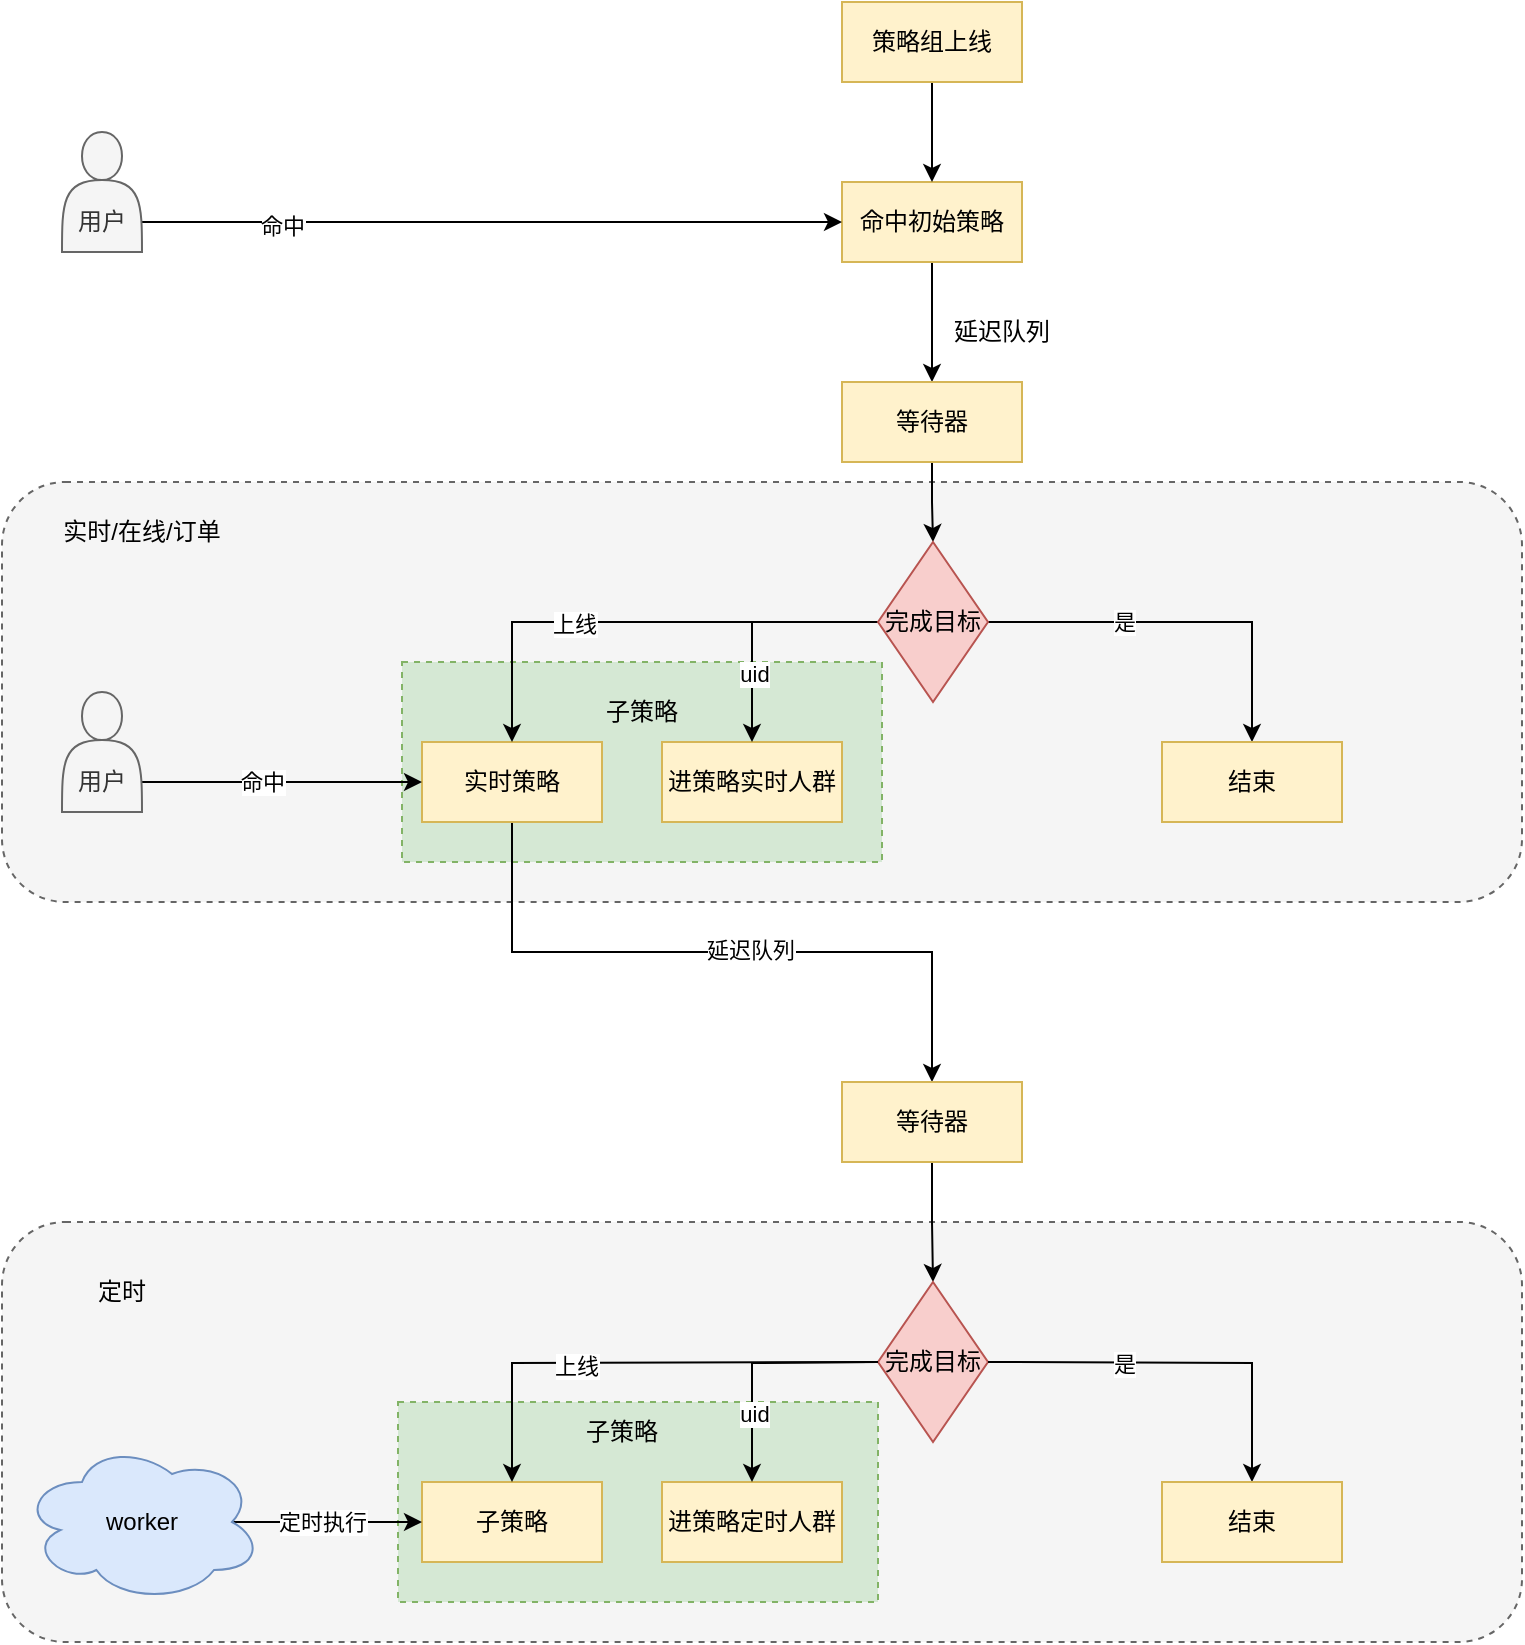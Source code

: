 <mxfile version="16.6.3" type="github" pages="10">
  <diagram id="lv5Tm_oZWNNOnXNdfYGI" name="Page-1">
    <mxGraphModel dx="1426" dy="1963" grid="1" gridSize="10" guides="1" tooltips="1" connect="1" arrows="1" fold="1" page="1" pageScale="1" pageWidth="827" pageHeight="1169" math="0" shadow="0">
      <root>
        <mxCell id="0" />
        <mxCell id="1" parent="0" />
        <mxCell id="5a3aKUOkknQFn2wq5atY-1" value="" style="rounded=1;whiteSpace=wrap;html=1;dashed=1;fillColor=#f5f5f5;fontColor=#333333;strokeColor=#666666;" vertex="1" parent="1">
          <mxGeometry x="20" y="600" width="760" height="210" as="geometry" />
        </mxCell>
        <mxCell id="5a3aKUOkknQFn2wq5atY-2" value="" style="rounded=1;whiteSpace=wrap;html=1;dashed=1;fillColor=#f5f5f5;fontColor=#333333;strokeColor=#666666;" vertex="1" parent="1">
          <mxGeometry x="20" y="230" width="760" height="210" as="geometry" />
        </mxCell>
        <mxCell id="5a3aKUOkknQFn2wq5atY-3" value="" style="rounded=0;whiteSpace=wrap;html=1;dashed=1;fillColor=#d5e8d4;strokeColor=#82b366;" vertex="1" parent="1">
          <mxGeometry x="218" y="690" width="240" height="100" as="geometry" />
        </mxCell>
        <mxCell id="5a3aKUOkknQFn2wq5atY-4" value="" style="rounded=0;whiteSpace=wrap;html=1;dashed=1;fillColor=#d5e8d4;strokeColor=#82b366;" vertex="1" parent="1">
          <mxGeometry x="220" y="320" width="240" height="100" as="geometry" />
        </mxCell>
        <mxCell id="5a3aKUOkknQFn2wq5atY-5" style="edgeStyle=orthogonalEdgeStyle;rounded=0;orthogonalLoop=1;jettySize=auto;html=1;exitX=0.5;exitY=1;exitDx=0;exitDy=0;entryX=0.5;entryY=0;entryDx=0;entryDy=0;" edge="1" parent="1" source="5a3aKUOkknQFn2wq5atY-6" target="5a3aKUOkknQFn2wq5atY-8">
          <mxGeometry relative="1" as="geometry" />
        </mxCell>
        <mxCell id="5a3aKUOkknQFn2wq5atY-6" value="命中初始策略" style="rounded=0;whiteSpace=wrap;html=1;fillColor=#fff2cc;strokeColor=#d6b656;" vertex="1" parent="1">
          <mxGeometry x="440" y="80" width="90" height="40" as="geometry" />
        </mxCell>
        <mxCell id="5a3aKUOkknQFn2wq5atY-7" style="edgeStyle=orthogonalEdgeStyle;rounded=0;orthogonalLoop=1;jettySize=auto;html=1;exitX=0.5;exitY=1;exitDx=0;exitDy=0;entryX=0.5;entryY=0;entryDx=0;entryDy=0;" edge="1" parent="1" source="5a3aKUOkknQFn2wq5atY-8" target="5a3aKUOkknQFn2wq5atY-23">
          <mxGeometry relative="1" as="geometry" />
        </mxCell>
        <mxCell id="5a3aKUOkknQFn2wq5atY-8" value="等待器" style="rounded=0;whiteSpace=wrap;html=1;fillColor=#fff2cc;strokeColor=#d6b656;" vertex="1" parent="1">
          <mxGeometry x="440" y="180" width="90" height="40" as="geometry" />
        </mxCell>
        <mxCell id="5a3aKUOkknQFn2wq5atY-9" value="进策略实时人群" style="rounded=0;whiteSpace=wrap;html=1;fillColor=#fff2cc;strokeColor=#d6b656;" vertex="1" parent="1">
          <mxGeometry x="350" y="360" width="90" height="40" as="geometry" />
        </mxCell>
        <mxCell id="5a3aKUOkknQFn2wq5atY-10" style="edgeStyle=orthogonalEdgeStyle;rounded=0;orthogonalLoop=1;jettySize=auto;html=1;exitX=0.5;exitY=1;exitDx=0;exitDy=0;" edge="1" parent="1" source="5a3aKUOkknQFn2wq5atY-12" target="5a3aKUOkknQFn2wq5atY-14">
          <mxGeometry relative="1" as="geometry" />
        </mxCell>
        <mxCell id="5a3aKUOkknQFn2wq5atY-11" value="延迟队列" style="edgeLabel;html=1;align=center;verticalAlign=middle;resizable=0;points=[];" vertex="1" connectable="0" parent="5a3aKUOkknQFn2wq5atY-10">
          <mxGeometry x="0.08" y="2" relative="1" as="geometry">
            <mxPoint y="1" as="offset" />
          </mxGeometry>
        </mxCell>
        <mxCell id="5a3aKUOkknQFn2wq5atY-12" value="实时策略" style="rounded=0;whiteSpace=wrap;html=1;fillColor=#fff2cc;strokeColor=#d6b656;" vertex="1" parent="1">
          <mxGeometry x="230" y="360" width="90" height="40" as="geometry" />
        </mxCell>
        <mxCell id="5a3aKUOkknQFn2wq5atY-13" style="edgeStyle=orthogonalEdgeStyle;rounded=0;orthogonalLoop=1;jettySize=auto;html=1;exitX=0.5;exitY=1;exitDx=0;exitDy=0;entryX=0.5;entryY=0;entryDx=0;entryDy=0;" edge="1" parent="1" source="5a3aKUOkknQFn2wq5atY-14" target="5a3aKUOkknQFn2wq5atY-32">
          <mxGeometry relative="1" as="geometry" />
        </mxCell>
        <mxCell id="5a3aKUOkknQFn2wq5atY-14" value="等待器" style="rounded=0;whiteSpace=wrap;html=1;fillColor=#fff2cc;strokeColor=#d6b656;" vertex="1" parent="1">
          <mxGeometry x="440" y="530" width="90" height="40" as="geometry" />
        </mxCell>
        <mxCell id="5a3aKUOkknQFn2wq5atY-15" style="edgeStyle=orthogonalEdgeStyle;rounded=0;orthogonalLoop=1;jettySize=auto;html=1;exitX=0.5;exitY=1;exitDx=0;exitDy=0;" edge="1" parent="1" source="5a3aKUOkknQFn2wq5atY-16" target="5a3aKUOkknQFn2wq5atY-6">
          <mxGeometry relative="1" as="geometry" />
        </mxCell>
        <mxCell id="5a3aKUOkknQFn2wq5atY-16" value="策略组上线" style="rounded=0;whiteSpace=wrap;html=1;fillColor=#fff2cc;strokeColor=#d6b656;" vertex="1" parent="1">
          <mxGeometry x="440" y="-10" width="90" height="40" as="geometry" />
        </mxCell>
        <mxCell id="5a3aKUOkknQFn2wq5atY-17" style="edgeStyle=orthogonalEdgeStyle;rounded=0;orthogonalLoop=1;jettySize=auto;html=1;exitX=1;exitY=0.5;exitDx=0;exitDy=0;" edge="1" parent="1" source="5a3aKUOkknQFn2wq5atY-23" target="5a3aKUOkknQFn2wq5atY-28">
          <mxGeometry relative="1" as="geometry" />
        </mxCell>
        <mxCell id="5a3aKUOkknQFn2wq5atY-18" value="是" style="edgeLabel;html=1;align=center;verticalAlign=middle;resizable=0;points=[];" vertex="1" connectable="0" parent="5a3aKUOkknQFn2wq5atY-17">
          <mxGeometry x="-0.292" y="1" relative="1" as="geometry">
            <mxPoint y="1" as="offset" />
          </mxGeometry>
        </mxCell>
        <mxCell id="5a3aKUOkknQFn2wq5atY-19" style="edgeStyle=orthogonalEdgeStyle;rounded=0;orthogonalLoop=1;jettySize=auto;html=1;exitX=0;exitY=0.5;exitDx=0;exitDy=0;entryX=0.5;entryY=0;entryDx=0;entryDy=0;" edge="1" parent="1" source="5a3aKUOkknQFn2wq5atY-23" target="5a3aKUOkknQFn2wq5atY-9">
          <mxGeometry relative="1" as="geometry" />
        </mxCell>
        <mxCell id="5a3aKUOkknQFn2wq5atY-20" value="uid" style="edgeLabel;html=1;align=center;verticalAlign=middle;resizable=0;points=[];" vertex="1" connectable="0" parent="5a3aKUOkknQFn2wq5atY-19">
          <mxGeometry x="0.448" y="1" relative="1" as="geometry">
            <mxPoint as="offset" />
          </mxGeometry>
        </mxCell>
        <mxCell id="5a3aKUOkknQFn2wq5atY-21" style="edgeStyle=orthogonalEdgeStyle;rounded=0;orthogonalLoop=1;jettySize=auto;html=1;exitX=0;exitY=0.5;exitDx=0;exitDy=0;" edge="1" parent="1" source="5a3aKUOkknQFn2wq5atY-23" target="5a3aKUOkknQFn2wq5atY-12">
          <mxGeometry relative="1" as="geometry" />
        </mxCell>
        <mxCell id="5a3aKUOkknQFn2wq5atY-22" value="上线" style="edgeLabel;html=1;align=center;verticalAlign=middle;resizable=0;points=[];" vertex="1" connectable="0" parent="5a3aKUOkknQFn2wq5atY-21">
          <mxGeometry x="0.251" y="1" relative="1" as="geometry">
            <mxPoint as="offset" />
          </mxGeometry>
        </mxCell>
        <mxCell id="5a3aKUOkknQFn2wq5atY-23" value="完成目标" style="rhombus;whiteSpace=wrap;html=1;fillColor=#f8cecc;strokeColor=#b85450;" vertex="1" parent="1">
          <mxGeometry x="458" y="260" width="55" height="80" as="geometry" />
        </mxCell>
        <mxCell id="5a3aKUOkknQFn2wq5atY-24" style="edgeStyle=orthogonalEdgeStyle;rounded=0;orthogonalLoop=1;jettySize=auto;html=1;exitX=1;exitY=0.75;exitDx=0;exitDy=0;entryX=0;entryY=0.5;entryDx=0;entryDy=0;" edge="1" parent="1" source="5a3aKUOkknQFn2wq5atY-26" target="5a3aKUOkknQFn2wq5atY-6">
          <mxGeometry relative="1" as="geometry" />
        </mxCell>
        <mxCell id="5a3aKUOkknQFn2wq5atY-25" value="命中" style="edgeLabel;html=1;align=center;verticalAlign=middle;resizable=0;points=[];" vertex="1" connectable="0" parent="5a3aKUOkknQFn2wq5atY-24">
          <mxGeometry x="-0.6" y="-1" relative="1" as="geometry">
            <mxPoint y="1" as="offset" />
          </mxGeometry>
        </mxCell>
        <mxCell id="5a3aKUOkknQFn2wq5atY-26" value="&lt;br&gt;&lt;br&gt;用户" style="shape=actor;whiteSpace=wrap;html=1;fillColor=#f5f5f5;fontColor=#333333;strokeColor=#666666;" vertex="1" parent="1">
          <mxGeometry x="50" y="55" width="40" height="60" as="geometry" />
        </mxCell>
        <mxCell id="5a3aKUOkknQFn2wq5atY-27" value="延迟队列" style="text;html=1;strokeColor=none;fillColor=none;align=center;verticalAlign=middle;whiteSpace=wrap;rounded=0;" vertex="1" parent="1">
          <mxGeometry x="490" y="140" width="60" height="30" as="geometry" />
        </mxCell>
        <mxCell id="5a3aKUOkknQFn2wq5atY-28" value="结束" style="rounded=0;whiteSpace=wrap;html=1;fillColor=#fff2cc;strokeColor=#d6b656;" vertex="1" parent="1">
          <mxGeometry x="600" y="360" width="90" height="40" as="geometry" />
        </mxCell>
        <mxCell id="5a3aKUOkknQFn2wq5atY-29" style="edgeStyle=orthogonalEdgeStyle;rounded=0;orthogonalLoop=1;jettySize=auto;html=1;exitX=1;exitY=0.75;exitDx=0;exitDy=0;" edge="1" parent="1" source="5a3aKUOkknQFn2wq5atY-31" target="5a3aKUOkknQFn2wq5atY-12">
          <mxGeometry relative="1" as="geometry" />
        </mxCell>
        <mxCell id="5a3aKUOkknQFn2wq5atY-30" value="命中" style="edgeLabel;html=1;align=center;verticalAlign=middle;resizable=0;points=[];" vertex="1" connectable="0" parent="5a3aKUOkknQFn2wq5atY-29">
          <mxGeometry x="-0.143" y="1" relative="1" as="geometry">
            <mxPoint y="1" as="offset" />
          </mxGeometry>
        </mxCell>
        <mxCell id="5a3aKUOkknQFn2wq5atY-31" value="&lt;br&gt;&lt;br&gt;用户" style="shape=actor;whiteSpace=wrap;html=1;fillColor=#f5f5f5;fontColor=#333333;strokeColor=#666666;" vertex="1" parent="1">
          <mxGeometry x="50" y="335" width="40" height="60" as="geometry" />
        </mxCell>
        <mxCell id="5a3aKUOkknQFn2wq5atY-32" value="完成目标" style="rhombus;whiteSpace=wrap;html=1;fillColor=#f8cecc;strokeColor=#b85450;" vertex="1" parent="1">
          <mxGeometry x="458" y="630" width="55" height="80" as="geometry" />
        </mxCell>
        <mxCell id="5a3aKUOkknQFn2wq5atY-33" value="进策略定时人群" style="rounded=0;whiteSpace=wrap;html=1;fillColor=#fff2cc;strokeColor=#d6b656;" vertex="1" parent="1">
          <mxGeometry x="350" y="730" width="90" height="40" as="geometry" />
        </mxCell>
        <mxCell id="5a3aKUOkknQFn2wq5atY-34" value="子策略" style="rounded=0;whiteSpace=wrap;html=1;fillColor=#fff2cc;strokeColor=#d6b656;" vertex="1" parent="1">
          <mxGeometry x="230" y="730" width="90" height="40" as="geometry" />
        </mxCell>
        <mxCell id="5a3aKUOkknQFn2wq5atY-35" style="edgeStyle=orthogonalEdgeStyle;rounded=0;orthogonalLoop=1;jettySize=auto;html=1;exitX=1;exitY=0.5;exitDx=0;exitDy=0;" edge="1" parent="1" target="5a3aKUOkknQFn2wq5atY-41">
          <mxGeometry relative="1" as="geometry">
            <mxPoint x="513" y="670" as="sourcePoint" />
          </mxGeometry>
        </mxCell>
        <mxCell id="5a3aKUOkknQFn2wq5atY-36" value="是" style="edgeLabel;html=1;align=center;verticalAlign=middle;resizable=0;points=[];" vertex="1" connectable="0" parent="5a3aKUOkknQFn2wq5atY-35">
          <mxGeometry x="-0.292" y="1" relative="1" as="geometry">
            <mxPoint y="1" as="offset" />
          </mxGeometry>
        </mxCell>
        <mxCell id="5a3aKUOkknQFn2wq5atY-37" style="edgeStyle=orthogonalEdgeStyle;rounded=0;orthogonalLoop=1;jettySize=auto;html=1;exitX=0;exitY=0.5;exitDx=0;exitDy=0;entryX=0.5;entryY=0;entryDx=0;entryDy=0;" edge="1" parent="1" target="5a3aKUOkknQFn2wq5atY-33">
          <mxGeometry relative="1" as="geometry">
            <mxPoint x="458" y="670" as="sourcePoint" />
          </mxGeometry>
        </mxCell>
        <mxCell id="5a3aKUOkknQFn2wq5atY-38" value="uid" style="edgeLabel;html=1;align=center;verticalAlign=middle;resizable=0;points=[];" vertex="1" connectable="0" parent="5a3aKUOkknQFn2wq5atY-37">
          <mxGeometry x="0.448" y="1" relative="1" as="geometry">
            <mxPoint as="offset" />
          </mxGeometry>
        </mxCell>
        <mxCell id="5a3aKUOkknQFn2wq5atY-39" style="edgeStyle=orthogonalEdgeStyle;rounded=0;orthogonalLoop=1;jettySize=auto;html=1;exitX=0;exitY=0.5;exitDx=0;exitDy=0;" edge="1" parent="1" target="5a3aKUOkknQFn2wq5atY-34">
          <mxGeometry relative="1" as="geometry">
            <mxPoint x="458" y="670" as="sourcePoint" />
          </mxGeometry>
        </mxCell>
        <mxCell id="5a3aKUOkknQFn2wq5atY-40" value="上线" style="edgeLabel;html=1;align=center;verticalAlign=middle;resizable=0;points=[];" vertex="1" connectable="0" parent="5a3aKUOkknQFn2wq5atY-39">
          <mxGeometry x="0.251" y="1" relative="1" as="geometry">
            <mxPoint as="offset" />
          </mxGeometry>
        </mxCell>
        <mxCell id="5a3aKUOkknQFn2wq5atY-41" value="结束" style="rounded=0;whiteSpace=wrap;html=1;fillColor=#fff2cc;strokeColor=#d6b656;" vertex="1" parent="1">
          <mxGeometry x="600" y="730" width="90" height="40" as="geometry" />
        </mxCell>
        <mxCell id="5a3aKUOkknQFn2wq5atY-42" value="子策略" style="text;html=1;strokeColor=none;fillColor=none;align=center;verticalAlign=middle;whiteSpace=wrap;rounded=0;dashed=1;" vertex="1" parent="1">
          <mxGeometry x="310" y="330" width="60" height="30" as="geometry" />
        </mxCell>
        <mxCell id="5a3aKUOkknQFn2wq5atY-43" value="子策略" style="text;html=1;strokeColor=none;fillColor=none;align=center;verticalAlign=middle;whiteSpace=wrap;rounded=0;dashed=1;" vertex="1" parent="1">
          <mxGeometry x="300" y="690" width="60" height="30" as="geometry" />
        </mxCell>
        <mxCell id="5a3aKUOkknQFn2wq5atY-44" value="实时/在线/订单" style="text;html=1;strokeColor=none;fillColor=none;align=center;verticalAlign=middle;whiteSpace=wrap;rounded=0;" vertex="1" parent="1">
          <mxGeometry x="40" y="240" width="100" height="30" as="geometry" />
        </mxCell>
        <mxCell id="5a3aKUOkknQFn2wq5atY-45" style="edgeStyle=orthogonalEdgeStyle;rounded=0;orthogonalLoop=1;jettySize=auto;html=1;exitX=0.875;exitY=0.5;exitDx=0;exitDy=0;exitPerimeter=0;entryX=0;entryY=0.5;entryDx=0;entryDy=0;" edge="1" parent="1" source="5a3aKUOkknQFn2wq5atY-47" target="5a3aKUOkknQFn2wq5atY-34">
          <mxGeometry relative="1" as="geometry" />
        </mxCell>
        <mxCell id="5a3aKUOkknQFn2wq5atY-46" value="定时执行" style="edgeLabel;html=1;align=center;verticalAlign=middle;resizable=0;points=[];" vertex="1" connectable="0" parent="5a3aKUOkknQFn2wq5atY-45">
          <mxGeometry x="-0.053" relative="1" as="geometry">
            <mxPoint as="offset" />
          </mxGeometry>
        </mxCell>
        <mxCell id="5a3aKUOkknQFn2wq5atY-47" value="worker" style="ellipse;shape=cloud;whiteSpace=wrap;html=1;fillColor=#dae8fc;strokeColor=#6c8ebf;" vertex="1" parent="1">
          <mxGeometry x="30" y="710" width="120" height="80" as="geometry" />
        </mxCell>
        <mxCell id="5a3aKUOkknQFn2wq5atY-48" value="定时" style="text;html=1;strokeColor=none;fillColor=none;align=center;verticalAlign=middle;whiteSpace=wrap;rounded=0;" vertex="1" parent="1">
          <mxGeometry x="50" y="620" width="60" height="30" as="geometry" />
        </mxCell>
      </root>
    </mxGraphModel>
  </diagram>
  <diagram name="Page-2" id="T3Ls3J9ZvBnyF438Oqbr">
    <mxGraphModel dx="946" dy="614" grid="1" gridSize="10" guides="1" tooltips="1" connect="1" arrows="1" fold="1" page="1" pageScale="1" pageWidth="850" pageHeight="1100" math="0" shadow="0">
      <root>
        <mxCell id="qEZxNXo5xL8gnY59GB4b-0" />
        <mxCell id="qEZxNXo5xL8gnY59GB4b-1" parent="qEZxNXo5xL8gnY59GB4b-0" />
        <mxCell id="V3l9DCqNzyq9gVZvSELY-49" value="" style="rounded=1;whiteSpace=wrap;html=1;fontSize=11;fillColor=#D5E8D4;strokeColor=#82b366;" parent="qEZxNXo5xL8gnY59GB4b-1" vertex="1">
          <mxGeometry x="40" y="100" width="980" height="500" as="geometry" />
        </mxCell>
        <mxCell id="V3l9DCqNzyq9gVZvSELY-7" value="" style="rounded=1;whiteSpace=wrap;html=1;dashed=1;dashPattern=1 1;fillColor=#dae8fc;strokeColor=#6c8ebf;" parent="qEZxNXo5xL8gnY59GB4b-1" vertex="1">
          <mxGeometry x="650" y="340" width="230" height="90" as="geometry" />
        </mxCell>
        <mxCell id="V3l9DCqNzyq9gVZvSELY-51" value="" style="rounded=1;whiteSpace=wrap;html=1;dashed=1;dashPattern=1 1;fillColor=#dae8fc;strokeColor=#6c8ebf;" parent="qEZxNXo5xL8gnY59GB4b-1" vertex="1">
          <mxGeometry x="420" y="133" width="575" height="120" as="geometry" />
        </mxCell>
        <mxCell id="V3l9DCqNzyq9gVZvSELY-24" value="" style="rounded=1;whiteSpace=wrap;html=1;dashed=1;dashPattern=1 1;fillColor=#dae8fc;strokeColor=#6c8ebf;" parent="qEZxNXo5xL8gnY59GB4b-1" vertex="1">
          <mxGeometry x="645" y="630" width="345" height="100" as="geometry" />
        </mxCell>
        <mxCell id="V3l9DCqNzyq9gVZvSELY-43" value="" style="rounded=0;whiteSpace=wrap;html=1;fontSize=11;fillColor=#97D077;" parent="qEZxNXo5xL8gnY59GB4b-1" vertex="1">
          <mxGeometry x="735" y="660" width="160" height="60" as="geometry" />
        </mxCell>
        <mxCell id="V3l9DCqNzyq9gVZvSELY-54" style="edgeStyle=orthogonalEdgeStyle;rounded=0;orthogonalLoop=1;jettySize=auto;html=1;exitX=0.5;exitY=1;exitDx=0;exitDy=0;entryX=0.5;entryY=0;entryDx=0;entryDy=0;dashed=1;fontSize=11;strokeColor=#0000FF;" parent="qEZxNXo5xL8gnY59GB4b-1" source="V3l9DCqNzyq9gVZvSELY-33" target="V3l9DCqNzyq9gVZvSELY-6" edge="1">
          <mxGeometry relative="1" as="geometry" />
        </mxCell>
        <mxCell id="V3l9DCqNzyq9gVZvSELY-33" value="" style="rounded=0;whiteSpace=wrap;html=1;dashed=1;dashPattern=1 4;fillColor=#99CCFF;fontColor=#333333;strokeColor=#666666;" parent="qEZxNXo5xL8gnY59GB4b-1" vertex="1">
          <mxGeometry x="665" y="163" width="300" height="80" as="geometry" />
        </mxCell>
        <mxCell id="VilWsovoB7dW34IjjS87-4" style="edgeStyle=orthogonalEdgeStyle;rounded=0;orthogonalLoop=1;jettySize=auto;html=1;exitX=0.5;exitY=1;exitDx=0;exitDy=0;entryX=0.5;entryY=0;entryDx=0;entryDy=0;dashed=1;fontSize=11;strokeColor=#000000;" parent="qEZxNXo5xL8gnY59GB4b-1" source="V3l9DCqNzyq9gVZvSELY-27" target="V3l9DCqNzyq9gVZvSELY-11" edge="1">
          <mxGeometry relative="1" as="geometry" />
        </mxCell>
        <mxCell id="V3l9DCqNzyq9gVZvSELY-27" value="" style="rounded=0;whiteSpace=wrap;html=1;dashed=1;dashPattern=1 4;fillColor=#d0cee2;strokeColor=#56517e;" parent="qEZxNXo5xL8gnY59GB4b-1" vertex="1">
          <mxGeometry x="440" y="163" width="190" height="80" as="geometry" />
        </mxCell>
        <mxCell id="V3l9DCqNzyq9gVZvSELY-3" value="" style="rounded=1;whiteSpace=wrap;html=1;dashed=1;dashPattern=1 1;fillColor=#dae8fc;strokeColor=#6c8ebf;" parent="qEZxNXo5xL8gnY59GB4b-1" vertex="1">
          <mxGeometry x="60" y="340" width="290" height="170" as="geometry" />
        </mxCell>
        <mxCell id="V3l9DCqNzyq9gVZvSELY-19" style="edgeStyle=orthogonalEdgeStyle;rounded=0;orthogonalLoop=1;jettySize=auto;html=1;exitX=0.5;exitY=1;exitDx=0;exitDy=0;entryX=1;entryY=0.5;entryDx=0;entryDy=0;dashed=1;strokeColor=#FF0000;" parent="qEZxNXo5xL8gnY59GB4b-1" source="V3l9DCqNzyq9gVZvSELY-7" target="V3l9DCqNzyq9gVZvSELY-17" edge="1">
          <mxGeometry relative="1" as="geometry" />
        </mxCell>
        <mxCell id="V3l9DCqNzyq9gVZvSELY-53" style="edgeStyle=orthogonalEdgeStyle;rounded=0;orthogonalLoop=1;jettySize=auto;html=1;exitX=0.75;exitY=1;exitDx=0;exitDy=0;entryX=1;entryY=0.5;entryDx=0;entryDy=0;fontSize=11;dashed=1;strokeColor=#FF0000;" parent="qEZxNXo5xL8gnY59GB4b-1" source="V3l9DCqNzyq9gVZvSELY-7" target="V3l9DCqNzyq9gVZvSELY-16" edge="1">
          <mxGeometry relative="1" as="geometry" />
        </mxCell>
        <mxCell id="V3l9DCqNzyq9gVZvSELY-4" style="edgeStyle=orthogonalEdgeStyle;rounded=0;orthogonalLoop=1;jettySize=auto;html=1;exitX=1;exitY=0.5;exitDx=0;exitDy=0;entryX=0;entryY=0.5;entryDx=0;entryDy=0;dashed=1;" parent="qEZxNXo5xL8gnY59GB4b-1" source="V3l9DCqNzyq9gVZvSELY-0" target="V3l9DCqNzyq9gVZvSELY-1" edge="1">
          <mxGeometry relative="1" as="geometry" />
        </mxCell>
        <mxCell id="V3l9DCqNzyq9gVZvSELY-59" style="edgeStyle=orthogonalEdgeStyle;rounded=0;orthogonalLoop=1;jettySize=auto;html=1;exitX=0.5;exitY=1;exitDx=0;exitDy=0;entryX=0;entryY=0.5;entryDx=0;entryDy=0;fontSize=11;strokeColor=#000000;" parent="qEZxNXo5xL8gnY59GB4b-1" source="V3l9DCqNzyq9gVZvSELY-0" target="V3l9DCqNzyq9gVZvSELY-24" edge="1">
          <mxGeometry relative="1" as="geometry" />
        </mxCell>
        <mxCell id="V3l9DCqNzyq9gVZvSELY-60" value="可编排域" style="edgeLabel;html=1;align=center;verticalAlign=middle;resizable=0;points=[];fontSize=11;" parent="V3l9DCqNzyq9gVZvSELY-59" vertex="1" connectable="0">
          <mxGeometry x="0.064" y="-1" relative="1" as="geometry">
            <mxPoint as="offset" />
          </mxGeometry>
        </mxCell>
        <mxCell id="1ZfvePBl4WDlHf-lYQx1-4" style="edgeStyle=orthogonalEdgeStyle;rounded=0;orthogonalLoop=1;jettySize=auto;html=1;exitX=0.75;exitY=1;exitDx=0;exitDy=0;entryX=0;entryY=0.5;entryDx=0;entryDy=0;dashed=1;" parent="qEZxNXo5xL8gnY59GB4b-1" source="V3l9DCqNzyq9gVZvSELY-0" target="V3l9DCqNzyq9gVZvSELY-17" edge="1">
          <mxGeometry relative="1" as="geometry" />
        </mxCell>
        <mxCell id="V3l9DCqNzyq9gVZvSELY-0" value="management" style="rounded=0;whiteSpace=wrap;html=1;" parent="qEZxNXo5xL8gnY59GB4b-1" vertex="1">
          <mxGeometry x="70" y="365" width="90" height="40" as="geometry" />
        </mxCell>
        <mxCell id="V3l9DCqNzyq9gVZvSELY-21" style="edgeStyle=orthogonalEdgeStyle;rounded=0;orthogonalLoop=1;jettySize=auto;html=1;exitX=1;exitY=0.5;exitDx=0;exitDy=0;entryX=0;entryY=0.5;entryDx=0;entryDy=0;" parent="qEZxNXo5xL8gnY59GB4b-1" source="V3l9DCqNzyq9gVZvSELY-1" target="V3l9DCqNzyq9gVZvSELY-7" edge="1">
          <mxGeometry relative="1" as="geometry" />
        </mxCell>
        <mxCell id="V3l9DCqNzyq9gVZvSELY-22" style="edgeStyle=orthogonalEdgeStyle;rounded=0;orthogonalLoop=1;jettySize=auto;html=1;exitX=0.5;exitY=0;exitDx=0;exitDy=0;" parent="qEZxNXo5xL8gnY59GB4b-1" source="V3l9DCqNzyq9gVZvSELY-1" target="V3l9DCqNzyq9gVZvSELY-2" edge="1">
          <mxGeometry relative="1" as="geometry" />
        </mxCell>
        <mxCell id="VilWsovoB7dW34IjjS87-2" value="定时策略" style="edgeLabel;html=1;align=center;verticalAlign=middle;resizable=0;points=[];fontSize=11;" parent="V3l9DCqNzyq9gVZvSELY-22" vertex="1" connectable="0">
          <mxGeometry x="-0.122" relative="1" as="geometry">
            <mxPoint as="offset" />
          </mxGeometry>
        </mxCell>
        <mxCell id="V3l9DCqNzyq9gVZvSELY-1" value="tower" style="rounded=0;whiteSpace=wrap;html=1;" parent="qEZxNXo5xL8gnY59GB4b-1" vertex="1">
          <mxGeometry x="240" y="365" width="90" height="40" as="geometry" />
        </mxCell>
        <mxCell id="VilWsovoB7dW34IjjS87-1" style="edgeStyle=orthogonalEdgeStyle;rounded=0;orthogonalLoop=1;jettySize=auto;html=1;exitX=1;exitY=0.5;exitDx=0;exitDy=0;entryX=0;entryY=0.5;entryDx=0;entryDy=0;fontSize=11;strokeColor=#000000;dashed=1;" parent="qEZxNXo5xL8gnY59GB4b-1" source="V3l9DCqNzyq9gVZvSELY-2" target="V3l9DCqNzyq9gVZvSELY-27" edge="1">
          <mxGeometry relative="1" as="geometry" />
        </mxCell>
        <mxCell id="V3l9DCqNzyq9gVZvSELY-2" value="定时任务" style="rounded=0;whiteSpace=wrap;html=1;fillColor=#97D077;" parent="qEZxNXo5xL8gnY59GB4b-1" vertex="1">
          <mxGeometry x="240" y="183" width="90" height="40" as="geometry" />
        </mxCell>
        <mxCell id="V3l9DCqNzyq9gVZvSELY-55" style="edgeStyle=orthogonalEdgeStyle;rounded=0;orthogonalLoop=1;jettySize=auto;html=1;exitX=0.5;exitY=1;exitDx=0;exitDy=0;fontSize=11;strokeColor=#0000FF;" parent="qEZxNXo5xL8gnY59GB4b-1" source="V3l9DCqNzyq9gVZvSELY-5" target="V3l9DCqNzyq9gVZvSELY-43" edge="1">
          <mxGeometry relative="1" as="geometry">
            <Array as="points">
              <mxPoint x="718" y="540" />
              <mxPoint x="815" y="540" />
            </Array>
          </mxGeometry>
        </mxCell>
        <mxCell id="V3l9DCqNzyq9gVZvSELY-5" value="离线引擎" style="rounded=0;whiteSpace=wrap;html=1;" parent="qEZxNXo5xL8gnY59GB4b-1" vertex="1">
          <mxGeometry x="672.5" y="370" width="90" height="40" as="geometry" />
        </mxCell>
        <mxCell id="V3l9DCqNzyq9gVZvSELY-45" style="edgeStyle=orthogonalEdgeStyle;rounded=0;orthogonalLoop=1;jettySize=auto;html=1;exitX=0.5;exitY=1;exitDx=0;exitDy=0;entryX=0.5;entryY=0;entryDx=0;entryDy=0;fontSize=11;strokeColor=#0000FF;" parent="qEZxNXo5xL8gnY59GB4b-1" source="V3l9DCqNzyq9gVZvSELY-6" target="V3l9DCqNzyq9gVZvSELY-43" edge="1">
          <mxGeometry relative="1" as="geometry" />
        </mxCell>
        <mxCell id="V3l9DCqNzyq9gVZvSELY-6" value="在线引擎" style="rounded=0;whiteSpace=wrap;html=1;" parent="qEZxNXo5xL8gnY59GB4b-1" vertex="1">
          <mxGeometry x="770" y="370" width="90" height="40" as="geometry" />
        </mxCell>
        <mxCell id="V3l9DCqNzyq9gVZvSELY-8" value="主版" style="ellipse;shape=cloud;whiteSpace=wrap;html=1;" parent="qEZxNXo5xL8gnY59GB4b-1" vertex="1">
          <mxGeometry x="675" y="183" width="80" height="50" as="geometry" />
        </mxCell>
        <mxCell id="V3l9DCqNzyq9gVZvSELY-9" value="小程序" style="ellipse;shape=cloud;whiteSpace=wrap;html=1;" parent="qEZxNXo5xL8gnY59GB4b-1" vertex="1">
          <mxGeometry x="765" y="183" width="80" height="50" as="geometry" />
        </mxCell>
        <mxCell id="V3l9DCqNzyq9gVZvSELY-10" value="h5" style="ellipse;shape=cloud;whiteSpace=wrap;html=1;" parent="qEZxNXo5xL8gnY59GB4b-1" vertex="1">
          <mxGeometry x="855" y="183" width="80" height="50" as="geometry" />
        </mxCell>
        <mxCell id="V3l9DCqNzyq9gVZvSELY-12" style="edgeStyle=orthogonalEdgeStyle;rounded=0;orthogonalLoop=1;jettySize=auto;html=1;exitX=0.5;exitY=1;exitDx=0;exitDy=0;strokeColor=#0000FF;dashed=1;" parent="qEZxNXo5xL8gnY59GB4b-1" source="V3l9DCqNzyq9gVZvSELY-11" target="V3l9DCqNzyq9gVZvSELY-5" edge="1">
          <mxGeometry relative="1" as="geometry" />
        </mxCell>
        <mxCell id="V3l9DCqNzyq9gVZvSELY-11" value="mq" style="ellipse;whiteSpace=wrap;html=1;" parent="qEZxNXo5xL8gnY59GB4b-1" vertex="1">
          <mxGeometry x="495" y="284" width="80" height="40" as="geometry" />
        </mxCell>
        <mxCell id="V3l9DCqNzyq9gVZvSELY-14" value="实时行为" style="ellipse;shape=cloud;whiteSpace=wrap;html=1;" parent="qEZxNXo5xL8gnY59GB4b-1" vertex="1">
          <mxGeometry x="450" y="183" width="80" height="50" as="geometry" />
        </mxCell>
        <mxCell id="V3l9DCqNzyq9gVZvSELY-15" value="订单状态" style="ellipse;shape=cloud;whiteSpace=wrap;html=1;" parent="qEZxNXo5xL8gnY59GB4b-1" vertex="1">
          <mxGeometry x="540" y="183" width="80" height="50" as="geometry" />
        </mxCell>
        <mxCell id="V3l9DCqNzyq9gVZvSELY-16" value="平台工具" style="rounded=0;whiteSpace=wrap;html=1;fillColor=#97D077;strokeColor=#82b366;" parent="qEZxNXo5xL8gnY59GB4b-1" vertex="1">
          <mxGeometry x="240" y="540" width="90" height="40" as="geometry" />
        </mxCell>
        <mxCell id="V3l9DCqNzyq9gVZvSELY-20" style="edgeStyle=orthogonalEdgeStyle;rounded=0;orthogonalLoop=1;jettySize=auto;html=1;exitX=0.5;exitY=0;exitDx=0;exitDy=0;entryX=0.5;entryY=1;entryDx=0;entryDy=0;" parent="qEZxNXo5xL8gnY59GB4b-1" source="V3l9DCqNzyq9gVZvSELY-17" target="V3l9DCqNzyq9gVZvSELY-1" edge="1">
          <mxGeometry relative="1" as="geometry" />
        </mxCell>
        <mxCell id="V3l9DCqNzyq9gVZvSELY-17" value="策略调度" style="rounded=0;whiteSpace=wrap;html=1;fillColor=#f8cecc;strokeColor=#b85450;" parent="qEZxNXo5xL8gnY59GB4b-1" vertex="1">
          <mxGeometry x="420" y="460" width="90" height="40" as="geometry" />
        </mxCell>
        <mxCell id="V3l9DCqNzyq9gVZvSELY-26" value="投放引擎" style="text;html=1;strokeColor=none;fillColor=none;align=center;verticalAlign=middle;whiteSpace=wrap;rounded=0;" parent="qEZxNXo5xL8gnY59GB4b-1" vertex="1">
          <mxGeometry x="739" y="340" width="60" height="30" as="geometry" />
        </mxCell>
        <mxCell id="V3l9DCqNzyq9gVZvSELY-29" value="&lt;font style=&quot;font-size: 11px&quot;&gt;策略上下线&lt;/font&gt;" style="text;html=1;strokeColor=none;fillColor=none;align=center;verticalAlign=middle;whiteSpace=wrap;rounded=0;" parent="qEZxNXo5xL8gnY59GB4b-1" vertex="1">
          <mxGeometry x="170" y="350" width="70" height="30" as="geometry" />
        </mxCell>
        <mxCell id="V3l9DCqNzyq9gVZvSELY-30" value="&lt;font style=&quot;font-size: 11px&quot;&gt;规则投放&lt;/font&gt;" style="text;html=1;strokeColor=none;fillColor=none;align=center;verticalAlign=middle;whiteSpace=wrap;rounded=0;" parent="qEZxNXo5xL8gnY59GB4b-1" vertex="1">
          <mxGeometry x="430" y="350" width="70" height="30" as="geometry" />
        </mxCell>
        <mxCell id="V3l9DCqNzyq9gVZvSELY-31" value="&lt;font style=&quot;font-size: 11px&quot;&gt;log&lt;/font&gt;" style="text;html=1;strokeColor=none;fillColor=none;align=center;verticalAlign=middle;whiteSpace=wrap;rounded=0;" parent="qEZxNXo5xL8gnY59GB4b-1" vertex="1">
          <mxGeometry x="530" y="530" width="70" height="30" as="geometry" />
        </mxCell>
        <mxCell id="V3l9DCqNzyq9gVZvSELY-32" value="&lt;span style=&quot;font-size: 11px&quot;&gt;数据回流&lt;/span&gt;&lt;span style=&quot;font-size: 11px&quot;&gt;mq&lt;/span&gt;" style="text;html=1;strokeColor=none;fillColor=none;align=center;verticalAlign=middle;whiteSpace=wrap;rounded=0;" parent="qEZxNXo5xL8gnY59GB4b-1" vertex="1">
          <mxGeometry x="525" y="440" width="95" height="30" as="geometry" />
        </mxCell>
        <mxCell id="V3l9DCqNzyq9gVZvSELY-34" value="&lt;span style=&quot;font-size: 11px&quot;&gt;离线触点&lt;/span&gt;" style="text;html=1;strokeColor=none;fillColor=none;align=center;verticalAlign=middle;whiteSpace=wrap;rounded=0;" parent="qEZxNXo5xL8gnY59GB4b-1" vertex="1">
          <mxGeometry x="487.5" y="163" width="95" height="30" as="geometry" />
        </mxCell>
        <mxCell id="V3l9DCqNzyq9gVZvSELY-35" value="&lt;span style=&quot;font-size: 11px&quot;&gt;在线触点&lt;/span&gt;" style="text;html=1;strokeColor=none;fillColor=none;align=center;verticalAlign=middle;whiteSpace=wrap;rounded=0;" parent="qEZxNXo5xL8gnY59GB4b-1" vertex="1">
          <mxGeometry x="767.5" y="163" width="95" height="30" as="geometry" />
        </mxCell>
        <mxCell id="V3l9DCqNzyq9gVZvSELY-37" value="圈人平台" style="rounded=0;whiteSpace=wrap;html=1;" parent="qEZxNXo5xL8gnY59GB4b-1" vertex="1">
          <mxGeometry x="659" y="670" width="65" height="40" as="geometry" />
        </mxCell>
        <mxCell id="CN5j0-hdPku83hluR3uZ-1" style="edgeStyle=orthogonalEdgeStyle;rounded=0;orthogonalLoop=1;jettySize=auto;html=1;exitX=0.5;exitY=1;exitDx=0;exitDy=0;entryX=0.5;entryY=1;entryDx=0;entryDy=0;dashed=1;fontSize=11;strokeColor=#0000FF;" parent="qEZxNXo5xL8gnY59GB4b-1" source="V3l9DCqNzyq9gVZvSELY-38" target="CN5j0-hdPku83hluR3uZ-0" edge="1">
          <mxGeometry relative="1" as="geometry">
            <Array as="points">
              <mxPoint x="780" y="770" />
              <mxPoint x="165" y="770" />
            </Array>
          </mxGeometry>
        </mxCell>
        <mxCell id="V3l9DCqNzyq9gVZvSELY-38" value="触达中心" style="rounded=0;whiteSpace=wrap;html=1;" parent="qEZxNXo5xL8gnY59GB4b-1" vertex="1">
          <mxGeometry x="747.5" y="670" width="65" height="40" as="geometry" />
        </mxCell>
        <mxCell id="CN5j0-hdPku83hluR3uZ-2" style="edgeStyle=orthogonalEdgeStyle;rounded=0;orthogonalLoop=1;jettySize=auto;html=1;exitX=0.5;exitY=1;exitDx=0;exitDy=0;entryX=0.5;entryY=1;entryDx=0;entryDy=0;dashed=1;fontSize=11;strokeColor=#0000FF;" parent="qEZxNXo5xL8gnY59GB4b-1" source="V3l9DCqNzyq9gVZvSELY-39" target="CN5j0-hdPku83hluR3uZ-0" edge="1">
          <mxGeometry relative="1" as="geometry">
            <Array as="points">
              <mxPoint x="844" y="770" />
              <mxPoint x="165" y="770" />
            </Array>
          </mxGeometry>
        </mxCell>
        <mxCell id="CN5j0-hdPku83hluR3uZ-3" value="MQ" style="edgeLabel;html=1;align=center;verticalAlign=middle;resizable=0;points=[];fontSize=11;" parent="CN5j0-hdPku83hluR3uZ-2" vertex="1" connectable="0">
          <mxGeometry x="-0.001" y="-1" relative="1" as="geometry">
            <mxPoint as="offset" />
          </mxGeometry>
        </mxCell>
        <mxCell id="V3l9DCqNzyq9gVZvSELY-39" value="权益中心" style="rounded=0;whiteSpace=wrap;html=1;" parent="qEZxNXo5xL8gnY59GB4b-1" vertex="1">
          <mxGeometry x="811.5" y="670" width="65" height="40" as="geometry" />
        </mxCell>
        <mxCell id="V3l9DCqNzyq9gVZvSELY-40" value="玩法资格" style="rounded=0;whiteSpace=wrap;html=1;" parent="qEZxNXo5xL8gnY59GB4b-1" vertex="1">
          <mxGeometry x="900" y="670" width="65" height="40" as="geometry" />
        </mxCell>
        <mxCell id="V3l9DCqNzyq9gVZvSELY-48" value="&lt;font style=&quot;font-size: 11px&quot;&gt;投放&lt;/font&gt;" style="text;html=1;strokeColor=none;fillColor=none;align=center;verticalAlign=middle;whiteSpace=wrap;rounded=0;" parent="qEZxNXo5xL8gnY59GB4b-1" vertex="1">
          <mxGeometry x="799" y="603" width="70" height="30" as="geometry" />
        </mxCell>
        <mxCell id="V3l9DCqNzyq9gVZvSELY-52" value="&lt;font style=&quot;font-size: 11px&quot;&gt;触点&lt;/font&gt;" style="text;html=1;strokeColor=none;fillColor=none;align=center;verticalAlign=middle;whiteSpace=wrap;rounded=0;" parent="qEZxNXo5xL8gnY59GB4b-1" vertex="1">
          <mxGeometry x="620" y="133" width="70" height="30" as="geometry" />
        </mxCell>
        <mxCell id="V3l9DCqNzyq9gVZvSELY-61" value="&lt;b&gt;用增平台&lt;/b&gt;" style="text;html=1;strokeColor=none;fillColor=none;align=center;verticalAlign=middle;whiteSpace=wrap;rounded=0;fontSize=11;" parent="qEZxNXo5xL8gnY59GB4b-1" vertex="1">
          <mxGeometry x="85" y="120" width="60" height="30" as="geometry" />
        </mxCell>
        <mxCell id="VilWsovoB7dW34IjjS87-3" value="&lt;font style=&quot;font-size: 11px&quot;&gt;B端编排&lt;/font&gt;" style="text;html=1;strokeColor=none;fillColor=none;align=center;verticalAlign=middle;whiteSpace=wrap;rounded=0;" parent="qEZxNXo5xL8gnY59GB4b-1" vertex="1">
          <mxGeometry x="70" y="340" width="70" height="30" as="geometry" />
        </mxCell>
        <mxCell id="LZAqQfxyWwCZFDv3tE0B-2" value="&lt;font style=&quot;font-size: 11px&quot;&gt;基础能力&lt;/font&gt;" style="text;html=1;strokeColor=none;fillColor=none;align=center;verticalAlign=middle;whiteSpace=wrap;rounded=0;" parent="qEZxNXo5xL8gnY59GB4b-1" vertex="1">
          <mxGeometry x="650" y="630" width="70" height="30" as="geometry" />
        </mxCell>
        <mxCell id="CN5j0-hdPku83hluR3uZ-0" value="数据统计工具" style="rounded=0;whiteSpace=wrap;html=1;fillColor=#97D077;strokeColor=#82b366;" parent="qEZxNXo5xL8gnY59GB4b-1" vertex="1">
          <mxGeometry x="120" y="540" width="90" height="40" as="geometry" />
        </mxCell>
      </root>
    </mxGraphModel>
  </diagram>
  <diagram name="Page-4" id="jRP2HG58VSzJUonnOooc">
    <mxGraphModel dx="946" dy="614" grid="1" gridSize="10" guides="1" tooltips="1" connect="1" arrows="1" fold="1" page="1" pageScale="1" pageWidth="850" pageHeight="1100" math="0" shadow="0">
      <root>
        <mxCell id="-T5OrTRSwgCYzWXyjC8E-0" />
        <mxCell id="-T5OrTRSwgCYzWXyjC8E-1" parent="-T5OrTRSwgCYzWXyjC8E-0" />
        <mxCell id="-T5OrTRSwgCYzWXyjC8E-9" value="" style="endArrow=none;dashed=1;html=1;strokeWidth=3;dashPattern=1 2;strokeColor=#000000;" parent="-T5OrTRSwgCYzWXyjC8E-1" edge="1">
          <mxGeometry width="50" height="50" relative="1" as="geometry">
            <mxPoint x="75" y="255" as="sourcePoint" />
            <mxPoint x="75" y="1355" as="targetPoint" />
          </mxGeometry>
        </mxCell>
        <mxCell id="-T5OrTRSwgCYzWXyjC8E-10" value="" style="endArrow=none;dashed=1;html=1;strokeWidth=3;dashPattern=1 2;strokeColor=#000000;" parent="-T5OrTRSwgCYzWXyjC8E-1" edge="1">
          <mxGeometry width="50" height="50" relative="1" as="geometry">
            <mxPoint x="325.0" y="255" as="sourcePoint" />
            <mxPoint x="325" y="1520" as="targetPoint" />
          </mxGeometry>
        </mxCell>
        <mxCell id="-T5OrTRSwgCYzWXyjC8E-11" value="" style="endArrow=none;dashed=1;html=1;dashPattern=1 2;strokeWidth=3;strokeColor=#000000;" parent="-T5OrTRSwgCYzWXyjC8E-1" edge="1">
          <mxGeometry width="50" height="50" relative="1" as="geometry">
            <mxPoint x="575.0" y="255" as="sourcePoint" />
            <mxPoint x="575" y="1520" as="targetPoint" />
          </mxGeometry>
        </mxCell>
        <mxCell id="-T5OrTRSwgCYzWXyjC8E-12" value="" style="endArrow=none;dashed=1;html=1;dashPattern=1 2;strokeWidth=3;strokeColor=#000000;startArrow=none;" parent="-T5OrTRSwgCYzWXyjC8E-1" source="-T5OrTRSwgCYzWXyjC8E-33" edge="1">
          <mxGeometry width="50" height="50" relative="1" as="geometry">
            <mxPoint x="825.0" y="255" as="sourcePoint" />
            <mxPoint x="825.0" y="1355" as="targetPoint" />
          </mxGeometry>
        </mxCell>
        <mxCell id="-T5OrTRSwgCYzWXyjC8E-13" value="" style="endArrow=none;dashed=1;html=1;strokeWidth=3;dashPattern=1 2;strokeColor=#000000;startArrow=none;" parent="-T5OrTRSwgCYzWXyjC8E-1" source="lmEghAM37NFx8jysLvvu-7" edge="1">
          <mxGeometry width="50" height="50" relative="1" as="geometry">
            <mxPoint x="1075" y="255" as="sourcePoint" />
            <mxPoint x="1075" y="1520" as="targetPoint" />
          </mxGeometry>
        </mxCell>
        <mxCell id="-T5OrTRSwgCYzWXyjC8E-56" value="" style="edgeStyle=orthogonalEdgeStyle;rounded=0;orthogonalLoop=1;jettySize=auto;html=1;dashed=1;fontSize=11;strokeColor=#000000;" parent="-T5OrTRSwgCYzWXyjC8E-1" source="-T5OrTRSwgCYzWXyjC8E-14" target="-T5OrTRSwgCYzWXyjC8E-27" edge="1">
          <mxGeometry relative="1" as="geometry" />
        </mxCell>
        <mxCell id="-T5OrTRSwgCYzWXyjC8E-14" value="运营" style="shape=umlActor;verticalLabelPosition=bottom;labelBackgroundColor=#ffffff;verticalAlign=top;html=1;fontSize=20;strokeWidth=3;fillColor=#0F0F0F;" parent="-T5OrTRSwgCYzWXyjC8E-1" vertex="1">
          <mxGeometry x="45" y="125" width="60" height="100" as="geometry" />
        </mxCell>
        <mxCell id="-T5OrTRSwgCYzWXyjC8E-15" style="edgeStyle=none;rounded=0;orthogonalLoop=1;jettySize=auto;html=1;entryX=-0.087;entryY=0.137;entryDx=0;entryDy=0;entryPerimeter=0;endArrow=block;endFill=1;strokeWidth=2;fontSize=20;exitX=1.02;exitY=0.58;exitDx=0;exitDy=0;exitPerimeter=0;" parent="-T5OrTRSwgCYzWXyjC8E-1" source="-T5OrTRSwgCYzWXyjC8E-17" target="-T5OrTRSwgCYzWXyjC8E-30" edge="1">
          <mxGeometry relative="1" as="geometry">
            <mxPoint x="350" y="389" as="sourcePoint" />
          </mxGeometry>
        </mxCell>
        <mxCell id="-T5OrTRSwgCYzWXyjC8E-16" value="2.同步策略组信息" style="text;html=1;resizable=0;points=[];align=center;verticalAlign=middle;labelBackgroundColor=#ffffff;fontSize=20;" parent="-T5OrTRSwgCYzWXyjC8E-15" vertex="1" connectable="0">
          <mxGeometry x="-0.429" y="1" relative="1" as="geometry">
            <mxPoint x="37" y="-17" as="offset" />
          </mxGeometry>
        </mxCell>
        <mxCell id="-T5OrTRSwgCYzWXyjC8E-17" value="" style="rounded=0;whiteSpace=wrap;html=1;strokeColor=#990000;strokeWidth=2;" parent="-T5OrTRSwgCYzWXyjC8E-1" vertex="1">
          <mxGeometry x="300" y="285" width="50" height="200" as="geometry" />
        </mxCell>
        <mxCell id="-T5OrTRSwgCYzWXyjC8E-24" value="" style="rounded=0;whiteSpace=wrap;html=1;strokeColor=#990000;strokeWidth=2;" parent="-T5OrTRSwgCYzWXyjC8E-1" vertex="1">
          <mxGeometry x="300" y="535" width="50" height="830" as="geometry" />
        </mxCell>
        <mxCell id="-T5OrTRSwgCYzWXyjC8E-25" style="rounded=0;orthogonalLoop=1;jettySize=auto;html=1;fontSize=20;exitX=0.997;exitY=-0.004;exitDx=0;exitDy=0;exitPerimeter=0;entryX=-0.002;entryY=-0.003;entryDx=0;entryDy=0;entryPerimeter=0;endArrow=block;endFill=1;strokeWidth=2;" parent="-T5OrTRSwgCYzWXyjC8E-1" source="-T5OrTRSwgCYzWXyjC8E-27" target="-T5OrTRSwgCYzWXyjC8E-17" edge="1">
          <mxGeometry relative="1" as="geometry">
            <mxPoint x="285" y="295" as="targetPoint" />
          </mxGeometry>
        </mxCell>
        <mxCell id="-T5OrTRSwgCYzWXyjC8E-26" value="1.上线策略组" style="text;html=1;resizable=0;points=[];align=center;verticalAlign=middle;labelBackgroundColor=#ffffff;fontSize=20;" parent="-T5OrTRSwgCYzWXyjC8E-25" vertex="1" connectable="0">
          <mxGeometry x="-0.201" y="-1" relative="1" as="geometry">
            <mxPoint x="17" as="offset" />
          </mxGeometry>
        </mxCell>
        <mxCell id="-T5OrTRSwgCYzWXyjC8E-27" value="" style="rounded=0;whiteSpace=wrap;html=1;strokeColor=#990000;strokeWidth=2;" parent="-T5OrTRSwgCYzWXyjC8E-1" vertex="1">
          <mxGeometry x="50" y="285" width="50" height="55" as="geometry" />
        </mxCell>
        <mxCell id="-T5OrTRSwgCYzWXyjC8E-59" style="edgeStyle=orthogonalEdgeStyle;rounded=0;orthogonalLoop=1;jettySize=auto;html=1;exitX=1;exitY=0.75;exitDx=0;exitDy=0;fontSize=11;strokeColor=#000000;strokeWidth=2;entryX=0.018;entryY=0.378;entryDx=0;entryDy=0;entryPerimeter=0;" parent="-T5OrTRSwgCYzWXyjC8E-1" source="-T5OrTRSwgCYzWXyjC8E-30" target="lmEghAM37NFx8jysLvvu-0" edge="1">
          <mxGeometry relative="1" as="geometry">
            <mxPoint x="1070" y="496.727" as="targetPoint" />
          </mxGeometry>
        </mxCell>
        <mxCell id="-T5OrTRSwgCYzWXyjC8E-60" style="edgeStyle=orthogonalEdgeStyle;rounded=0;orthogonalLoop=1;jettySize=auto;html=1;exitX=1;exitY=0.25;exitDx=0;exitDy=0;entryX=0;entryY=0.25;entryDx=0;entryDy=0;fontSize=11;strokeColor=#000000;strokeWidth=2;" parent="-T5OrTRSwgCYzWXyjC8E-1" source="-T5OrTRSwgCYzWXyjC8E-30" target="-T5OrTRSwgCYzWXyjC8E-57" edge="1">
          <mxGeometry relative="1" as="geometry" />
        </mxCell>
        <mxCell id="-T5OrTRSwgCYzWXyjC8E-30" value="" style="rounded=0;whiteSpace=wrap;html=1;strokeColor=#990000;strokeWidth=2;" parent="-T5OrTRSwgCYzWXyjC8E-1" vertex="1">
          <mxGeometry x="550" y="360" width="50" height="290" as="geometry" />
        </mxCell>
        <mxCell id="-T5OrTRSwgCYzWXyjC8E-39" value="" style="rounded=0;whiteSpace=wrap;html=1;strokeColor=#990000;strokeWidth=2;" parent="-T5OrTRSwgCYzWXyjC8E-1" vertex="1">
          <mxGeometry x="1050" y="1280" width="50" height="160" as="geometry" />
        </mxCell>
        <mxCell id="-T5OrTRSwgCYzWXyjC8E-40" value="Manager" style="rounded=0;whiteSpace=wrap;html=1;strokeColor=#000000;strokeWidth=2;fillColor=#FFF2CC;fontSize=20;fontStyle=1" parent="-T5OrTRSwgCYzWXyjC8E-1" vertex="1">
          <mxGeometry x="245" y="197.5" width="160" height="55" as="geometry" />
        </mxCell>
        <mxCell id="-T5OrTRSwgCYzWXyjC8E-41" value="Tower" style="rounded=0;whiteSpace=wrap;html=1;strokeColor=#000000;strokeWidth=2;fillColor=#FFF2CC;fontSize=20;fontStyle=1" parent="-T5OrTRSwgCYzWXyjC8E-1" vertex="1">
          <mxGeometry x="495" y="197.5" width="160" height="55" as="geometry" />
        </mxCell>
        <mxCell id="-T5OrTRSwgCYzWXyjC8E-42" value="Scheduler" style="rounded=0;whiteSpace=wrap;html=1;strokeColor=#000000;strokeWidth=2;fillColor=#FFF2CC;fontSize=20;fontStyle=1" parent="-T5OrTRSwgCYzWXyjC8E-1" vertex="1">
          <mxGeometry x="745" y="197.5" width="160" height="55" as="geometry" />
        </mxCell>
        <mxCell id="-T5OrTRSwgCYzWXyjC8E-43" value="Engine" style="rounded=0;whiteSpace=wrap;html=1;strokeColor=#000000;strokeWidth=2;fillColor=#FFF2CC;fontSize=20;fontStyle=1" parent="-T5OrTRSwgCYzWXyjC8E-1" vertex="1">
          <mxGeometry x="995" y="197.5" width="160" height="55" as="geometry" />
        </mxCell>
        <mxCell id="-T5OrTRSwgCYzWXyjC8E-57" value="" style="rounded=0;whiteSpace=wrap;html=1;strokeColor=#990000;strokeWidth=2;" parent="-T5OrTRSwgCYzWXyjC8E-1" vertex="1">
          <mxGeometry x="800" y="392" width="50" height="160" as="geometry" />
        </mxCell>
        <mxCell id="-T5OrTRSwgCYzWXyjC8E-58" value="" style="endArrow=none;dashed=1;html=1;dashPattern=1 2;strokeWidth=3;strokeColor=#000000;" parent="-T5OrTRSwgCYzWXyjC8E-1" target="-T5OrTRSwgCYzWXyjC8E-57" edge="1">
          <mxGeometry width="50" height="50" relative="1" as="geometry">
            <mxPoint x="825.0" y="255" as="sourcePoint" />
            <mxPoint x="825.0" y="1355" as="targetPoint" />
          </mxGeometry>
        </mxCell>
        <mxCell id="-T5OrTRSwgCYzWXyjC8E-62" value="3.上线策略组" style="text;html=1;resizable=0;points=[];align=center;verticalAlign=middle;labelBackgroundColor=#ffffff;fontSize=20;" parent="-T5OrTRSwgCYzWXyjC8E-1" vertex="1" connectable="0">
          <mxGeometry x="710.001" y="410.005" as="geometry" />
        </mxCell>
        <mxCell id="-T5OrTRSwgCYzWXyjC8E-63" value="4.上线策略/活动" style="text;html=1;resizable=0;points=[];align=center;verticalAlign=middle;labelBackgroundColor=#ffffff;fontSize=20;" parent="-T5OrTRSwgCYzWXyjC8E-1" vertex="1" connectable="0">
          <mxGeometry x="943.001" y="550.005" as="geometry">
            <mxPoint y="5" as="offset" />
          </mxGeometry>
        </mxCell>
        <mxCell id="lmEghAM37NFx8jysLvvu-0" value="" style="rounded=0;whiteSpace=wrap;html=1;strokeColor=#990000;strokeWidth=2;" parent="-T5OrTRSwgCYzWXyjC8E-1" vertex="1">
          <mxGeometry x="1050" y="520" width="50" height="150" as="geometry" />
        </mxCell>
        <mxCell id="lmEghAM37NFx8jysLvvu-1" value="" style="endArrow=none;dashed=1;html=1;strokeWidth=3;dashPattern=1 2;strokeColor=#000000;" parent="-T5OrTRSwgCYzWXyjC8E-1" target="lmEghAM37NFx8jysLvvu-0" edge="1">
          <mxGeometry width="50" height="50" relative="1" as="geometry">
            <mxPoint x="1075" y="255" as="sourcePoint" />
            <mxPoint x="1075" y="1355" as="targetPoint" />
          </mxGeometry>
        </mxCell>
        <mxCell id="lmEghAM37NFx8jysLvvu-9" style="edgeStyle=orthogonalEdgeStyle;rounded=0;orthogonalLoop=1;jettySize=auto;html=1;fontSize=11;strokeColor=#000000;strokeWidth=2;entryX=0.982;entryY=0.119;entryDx=0;entryDy=0;entryPerimeter=0;" parent="-T5OrTRSwgCYzWXyjC8E-1" target="-T5OrTRSwgCYzWXyjC8E-33" edge="1">
          <mxGeometry relative="1" as="geometry">
            <mxPoint x="1050" y="756" as="sourcePoint" />
          </mxGeometry>
        </mxCell>
        <mxCell id="lmEghAM37NFx8jysLvvu-7" value="" style="rounded=0;whiteSpace=wrap;html=1;strokeColor=#990000;strokeWidth=2;" parent="-T5OrTRSwgCYzWXyjC8E-1" vertex="1">
          <mxGeometry x="1050" y="714" width="50" height="150" as="geometry" />
        </mxCell>
        <mxCell id="lmEghAM37NFx8jysLvvu-8" value="" style="endArrow=none;dashed=1;html=1;strokeWidth=3;dashPattern=1 2;strokeColor=#000000;startArrow=none;" parent="-T5OrTRSwgCYzWXyjC8E-1" source="lmEghAM37NFx8jysLvvu-0" target="lmEghAM37NFx8jysLvvu-7" edge="1">
          <mxGeometry width="50" height="50" relative="1" as="geometry">
            <mxPoint x="1075" y="670" as="sourcePoint" />
            <mxPoint x="1075" y="1355" as="targetPoint" />
          </mxGeometry>
        </mxCell>
        <mxCell id="-T5OrTRSwgCYzWXyjC8E-33" value="" style="rounded=0;whiteSpace=wrap;html=1;strokeColor=#990000;strokeWidth=2;" parent="-T5OrTRSwgCYzWXyjC8E-1" vertex="1">
          <mxGeometry x="800" y="673" width="50" height="697" as="geometry" />
        </mxCell>
        <mxCell id="lmEghAM37NFx8jysLvvu-10" value="" style="endArrow=none;dashed=1;html=1;dashPattern=1 2;strokeWidth=3;strokeColor=#000000;startArrow=none;" parent="-T5OrTRSwgCYzWXyjC8E-1" source="-T5OrTRSwgCYzWXyjC8E-57" target="-T5OrTRSwgCYzWXyjC8E-33" edge="1">
          <mxGeometry width="50" height="50" relative="1" as="geometry">
            <mxPoint x="825" y="552" as="sourcePoint" />
            <mxPoint x="825.0" y="1355" as="targetPoint" />
          </mxGeometry>
        </mxCell>
        <mxCell id="lmEghAM37NFx8jysLvvu-13" value="6.用户命中策略mq" style="text;html=1;resizable=0;points=[];align=center;verticalAlign=middle;labelBackgroundColor=#ffffff;fontSize=20;" parent="-T5OrTRSwgCYzWXyjC8E-1" vertex="1" connectable="0">
          <mxGeometry x="960.002" y="739.998" as="geometry">
            <mxPoint x="-9" y="-4" as="offset" />
          </mxGeometry>
        </mxCell>
        <mxCell id="lmEghAM37NFx8jysLvvu-15" value="&amp;nbsp; 7.匹配策略组信息" style="text;html=1;resizable=0;points=[];align=center;verticalAlign=middle;labelBackgroundColor=#ffffff;fontSize=20;" parent="-T5OrTRSwgCYzWXyjC8E-1" vertex="1" connectable="0">
          <mxGeometry x="943.002" y="819.998" as="geometry" />
        </mxCell>
        <mxCell id="lmEghAM37NFx8jysLvvu-16" value="" style="rounded=0;whiteSpace=wrap;html=1;strokeColor=#990000;strokeWidth=2;" parent="-T5OrTRSwgCYzWXyjC8E-1" vertex="1">
          <mxGeometry x="550" y="1160" width="50" height="280" as="geometry" />
        </mxCell>
        <mxCell id="lmEghAM37NFx8jysLvvu-17" value="11.新增定时任务" style="text;html=1;resizable=0;points=[];align=center;verticalAlign=middle;labelBackgroundColor=#ffffff;fontSize=20;" parent="-T5OrTRSwgCYzWXyjC8E-1" vertex="1" connectable="0">
          <mxGeometry x="700.002" y="1319.998" as="geometry">
            <mxPoint x="2" y="4" as="offset" />
          </mxGeometry>
        </mxCell>
        <mxCell id="lmEghAM37NFx8jysLvvu-18" value="8.更新用户上层人群状态" style="text;html=1;resizable=0;points=[];align=center;verticalAlign=middle;labelBackgroundColor=#ffffff;fontSize=20;" parent="-T5OrTRSwgCYzWXyjC8E-1" vertex="1" connectable="0">
          <mxGeometry x="960.002" y="931.998" as="geometry">
            <mxPoint x="2" y="2" as="offset" />
          </mxGeometry>
        </mxCell>
        <mxCell id="lmEghAM37NFx8jysLvvu-19" value="9.放入延迟队列" style="text;html=1;resizable=0;points=[];align=center;verticalAlign=middle;labelBackgroundColor=#ffffff;fontSize=20;" parent="-T5OrTRSwgCYzWXyjC8E-1" vertex="1" connectable="0">
          <mxGeometry x="960.002" y="1069.998" as="geometry">
            <mxPoint x="2" y="2" as="offset" />
          </mxGeometry>
        </mxCell>
        <mxCell id="lmEghAM37NFx8jysLvvu-20" value="10.到达时间&lt;br&gt;（目标是否完成）&lt;br&gt;更新用户人群状态" style="text;html=1;resizable=0;points=[];align=center;verticalAlign=middle;labelBackgroundColor=#ffffff;fontSize=20;" parent="-T5OrTRSwgCYzWXyjC8E-1" vertex="1" connectable="0">
          <mxGeometry x="950.002" y="1210.998" as="geometry">
            <mxPoint x="-4" y="-25" as="offset" />
          </mxGeometry>
        </mxCell>
        <mxCell id="uwHxlu8d41mvb_eszfKB-1" style="edgeStyle=orthogonalEdgeStyle;rounded=0;orthogonalLoop=1;jettySize=auto;html=1;exitX=1;exitY=0.25;exitDx=0;exitDy=0;entryX=1.018;entryY=0.332;entryDx=0;entryDy=0;entryPerimeter=0;fontSize=11;strokeColor=#000000;strokeWidth=2;" parent="-T5OrTRSwgCYzWXyjC8E-1" edge="1">
          <mxGeometry relative="1" as="geometry">
            <mxPoint x="850" y="960" as="sourcePoint" />
            <mxPoint x="850.9" y="1013.874" as="targetPoint" />
            <Array as="points">
              <mxPoint x="940" y="959.75" />
              <mxPoint x="940" y="1013.75" />
            </Array>
          </mxGeometry>
        </mxCell>
        <mxCell id="uwHxlu8d41mvb_eszfKB-3" style="edgeStyle=orthogonalEdgeStyle;rounded=0;orthogonalLoop=1;jettySize=auto;html=1;exitX=1;exitY=0.25;exitDx=0;exitDy=0;entryX=1.018;entryY=0.332;entryDx=0;entryDy=0;entryPerimeter=0;fontSize=11;strokeColor=#000000;strokeWidth=2;" parent="-T5OrTRSwgCYzWXyjC8E-1" edge="1">
          <mxGeometry relative="1" as="geometry">
            <mxPoint x="850" y="1090" as="sourcePoint" />
            <mxPoint x="850.9" y="1143.874" as="targetPoint" />
            <Array as="points">
              <mxPoint x="940" y="1089.75" />
              <mxPoint x="940" y="1143.75" />
            </Array>
          </mxGeometry>
        </mxCell>
        <mxCell id="uwHxlu8d41mvb_eszfKB-6" style="edgeStyle=orthogonalEdgeStyle;rounded=0;orthogonalLoop=1;jettySize=auto;html=1;exitX=1;exitY=0.25;exitDx=0;exitDy=0;entryX=1.018;entryY=0.332;entryDx=0;entryDy=0;entryPerimeter=0;fontSize=11;strokeColor=#000000;strokeWidth=2;" parent="-T5OrTRSwgCYzWXyjC8E-1" edge="1">
          <mxGeometry relative="1" as="geometry">
            <mxPoint x="853" y="1238.12" as="sourcePoint" />
            <mxPoint x="853.9" y="1291.994" as="targetPoint" />
            <Array as="points">
              <mxPoint x="943" y="1237.87" />
              <mxPoint x="943" y="1291.87" />
            </Array>
          </mxGeometry>
        </mxCell>
        <mxCell id="uwHxlu8d41mvb_eszfKB-8" value="" style="endArrow=classic;html=1;rounded=0;fontSize=11;strokeColor=#000000;strokeWidth=2;entryX=1.036;entryY=0.667;entryDx=0;entryDy=0;entryPerimeter=0;" parent="-T5OrTRSwgCYzWXyjC8E-1" target="lmEghAM37NFx8jysLvvu-16" edge="1">
          <mxGeometry width="50" height="50" relative="1" as="geometry">
            <mxPoint x="800" y="1347" as="sourcePoint" />
            <mxPoint x="850" y="900" as="targetPoint" />
          </mxGeometry>
        </mxCell>
        <mxCell id="uwHxlu8d41mvb_eszfKB-9" style="edgeStyle=orthogonalEdgeStyle;rounded=0;orthogonalLoop=1;jettySize=auto;html=1;exitX=1;exitY=0.75;exitDx=0;exitDy=0;fontSize=11;strokeColor=#000000;strokeWidth=2;" parent="-T5OrTRSwgCYzWXyjC8E-1" edge="1">
          <mxGeometry relative="1" as="geometry">
            <mxPoint x="600" y="1430" as="sourcePoint" />
            <mxPoint x="1050" y="1430" as="targetPoint" />
          </mxGeometry>
        </mxCell>
        <mxCell id="uwHxlu8d41mvb_eszfKB-10" style="edgeStyle=orthogonalEdgeStyle;rounded=0;orthogonalLoop=1;jettySize=auto;html=1;exitX=1;exitY=0.25;exitDx=0;exitDy=0;entryX=1.018;entryY=0.332;entryDx=0;entryDy=0;entryPerimeter=0;fontSize=11;strokeColor=#000000;strokeWidth=2;" parent="-T5OrTRSwgCYzWXyjC8E-1" edge="1">
          <mxGeometry relative="1" as="geometry">
            <mxPoint x="850" y="840" as="sourcePoint" />
            <mxPoint x="850.9" y="893.874" as="targetPoint" />
            <Array as="points">
              <mxPoint x="940" y="839.75" />
              <mxPoint x="940" y="893.75" />
            </Array>
          </mxGeometry>
        </mxCell>
        <mxCell id="uwHxlu8d41mvb_eszfKB-11" value="12.定时任务执行" style="text;html=1;resizable=0;points=[];align=center;verticalAlign=middle;labelBackgroundColor=#ffffff;fontSize=20;" parent="-T5OrTRSwgCYzWXyjC8E-1" vertex="1" connectable="0">
          <mxGeometry x="810.002" y="1409.998" as="geometry">
            <mxPoint x="2" y="4" as="offset" />
          </mxGeometry>
        </mxCell>
        <mxCell id="lFXpyLrEdtRnJ4KnYRDi-5" style="edgeStyle=orthogonalEdgeStyle;rounded=0;orthogonalLoop=1;jettySize=auto;html=1;exitX=1;exitY=0.25;exitDx=0;exitDy=0;entryX=1.018;entryY=0.332;entryDx=0;entryDy=0;entryPerimeter=0;fontSize=11;strokeColor=#000000;strokeWidth=2;" parent="-T5OrTRSwgCYzWXyjC8E-1" edge="1">
          <mxGeometry relative="1" as="geometry">
            <mxPoint x="1100" y="600" as="sourcePoint" />
            <mxPoint x="1100.9" y="653.874" as="targetPoint" />
            <Array as="points">
              <mxPoint x="1190" y="599.75" />
              <mxPoint x="1190" y="653.75" />
            </Array>
          </mxGeometry>
        </mxCell>
        <mxCell id="lFXpyLrEdtRnJ4KnYRDi-6" value="5.召回策略执行" style="text;html=1;resizable=0;points=[];align=center;verticalAlign=middle;labelBackgroundColor=#ffffff;fontSize=20;" parent="-T5OrTRSwgCYzWXyjC8E-1" vertex="1" connectable="0">
          <mxGeometry x="1219.999" y="580.002" as="geometry" />
        </mxCell>
      </root>
    </mxGraphModel>
  </diagram>
  <diagram name="Page-5" id="7aw6Igpn2jHoRzugN4nf">
    <mxGraphModel dx="1796" dy="557" grid="1" gridSize="10" guides="1" tooltips="1" connect="1" arrows="1" fold="1" page="1" pageScale="1" pageWidth="850" pageHeight="1100" math="0" shadow="0">
      <root>
        <mxCell id="-wio4jYrz6Z_WqMP-ToP-0" />
        <mxCell id="-wio4jYrz6Z_WqMP-ToP-1" parent="-wio4jYrz6Z_WqMP-ToP-0" />
        <mxCell id="EA0Et3k9bPW94U-_KOiB-99" value="" style="rounded=1;whiteSpace=wrap;html=1;fillColor=#f5f5f5;strokeColor=#666666;gradientColor=#b3b3b3;dashed=1;" parent="-wio4jYrz6Z_WqMP-ToP-1" vertex="1">
          <mxGeometry x="-200" y="63" width="260" height="237" as="geometry" />
        </mxCell>
        <mxCell id="EA0Et3k9bPW94U-_KOiB-95" value="" style="rounded=1;whiteSpace=wrap;html=1;fillColor=#f5f5f5;strokeColor=#666666;gradientColor=#b3b3b3;dashed=1;" parent="-wio4jYrz6Z_WqMP-ToP-1" vertex="1">
          <mxGeometry x="120" y="20" width="840" height="920" as="geometry" />
        </mxCell>
        <mxCell id="EA0Et3k9bPW94U-_KOiB-72" value="" style="rounded=0;whiteSpace=wrap;html=1;dashed=1;fillColor=#d5e8d4;strokeColor=#82b366;" parent="-wio4jYrz6Z_WqMP-ToP-1" vertex="1">
          <mxGeometry x="214.5" y="320" width="240" height="100" as="geometry" />
        </mxCell>
        <mxCell id="EA0Et3k9bPW94U-_KOiB-71" value="" style="rounded=0;whiteSpace=wrap;html=1;dashed=1;fillColor=#d5e8d4;strokeColor=#82b366;" parent="-wio4jYrz6Z_WqMP-ToP-1" vertex="1">
          <mxGeometry x="590" y="140" width="240" height="100" as="geometry" />
        </mxCell>
        <mxCell id="EA0Et3k9bPW94U-_KOiB-2" value="" style="rounded=0;whiteSpace=wrap;html=1;dashed=1;fillColor=#d5e8d4;strokeColor=#82b366;" parent="-wio4jYrz6Z_WqMP-ToP-1" vertex="1">
          <mxGeometry x="365.5" y="820" width="240" height="100" as="geometry" />
        </mxCell>
        <mxCell id="EA0Et3k9bPW94U-_KOiB-6" style="edgeStyle=orthogonalEdgeStyle;rounded=0;orthogonalLoop=1;jettySize=auto;html=1;exitX=0.5;exitY=1;exitDx=0;exitDy=0;entryX=0.5;entryY=0;entryDx=0;entryDy=0;" parent="-wio4jYrz6Z_WqMP-ToP-1" source="EA0Et3k9bPW94U-_KOiB-7" target="EA0Et3k9bPW94U-_KOiB-22" edge="1">
          <mxGeometry relative="1" as="geometry" />
        </mxCell>
        <mxCell id="EA0Et3k9bPW94U-_KOiB-7" value="延迟队列" style="rounded=0;whiteSpace=wrap;html=1;fillColor=#fff2cc;strokeColor=#d6b656;" parent="-wio4jYrz6Z_WqMP-ToP-1" vertex="1">
          <mxGeometry x="440" y="183" width="90" height="40" as="geometry" />
        </mxCell>
        <mxCell id="EA0Et3k9bPW94U-_KOiB-8" value="更新策略实时人群" style="rounded=0;whiteSpace=wrap;html=1;fillColor=#fff2cc;strokeColor=#d6b656;" parent="-wio4jYrz6Z_WqMP-ToP-1" vertex="1">
          <mxGeometry x="350" y="363" width="90" height="40" as="geometry" />
        </mxCell>
        <mxCell id="EA0Et3k9bPW94U-_KOiB-64" style="edgeStyle=orthogonalEdgeStyle;rounded=0;orthogonalLoop=1;jettySize=auto;html=1;exitX=0.5;exitY=1;exitDx=0;exitDy=0;" parent="-wio4jYrz6Z_WqMP-ToP-1" source="EA0Et3k9bPW94U-_KOiB-11" target="EA0Et3k9bPW94U-_KOiB-61" edge="1">
          <mxGeometry relative="1" as="geometry" />
        </mxCell>
        <mxCell id="EA0Et3k9bPW94U-_KOiB-11" value="更新用户与策略DAG关系" style="rounded=0;whiteSpace=wrap;html=1;fillColor=#fff2cc;strokeColor=#d6b656;" parent="-wio4jYrz6Z_WqMP-ToP-1" vertex="1">
          <mxGeometry x="230" y="363" width="90" height="40" as="geometry" />
        </mxCell>
        <mxCell id="EA0Et3k9bPW94U-_KOiB-16" style="edgeStyle=orthogonalEdgeStyle;rounded=0;orthogonalLoop=1;jettySize=auto;html=1;exitX=1;exitY=0.5;exitDx=0;exitDy=0;" parent="-wio4jYrz6Z_WqMP-ToP-1" source="EA0Et3k9bPW94U-_KOiB-22" target="EA0Et3k9bPW94U-_KOiB-27" edge="1">
          <mxGeometry relative="1" as="geometry" />
        </mxCell>
        <mxCell id="EA0Et3k9bPW94U-_KOiB-17" value="是" style="edgeLabel;html=1;align=center;verticalAlign=middle;resizable=0;points=[];" parent="EA0Et3k9bPW94U-_KOiB-16" vertex="1" connectable="0">
          <mxGeometry x="-0.292" y="1" relative="1" as="geometry">
            <mxPoint y="1" as="offset" />
          </mxGeometry>
        </mxCell>
        <mxCell id="EA0Et3k9bPW94U-_KOiB-18" style="edgeStyle=orthogonalEdgeStyle;rounded=0;orthogonalLoop=1;jettySize=auto;html=1;exitX=0;exitY=0.5;exitDx=0;exitDy=0;entryX=0.5;entryY=0;entryDx=0;entryDy=0;" parent="-wio4jYrz6Z_WqMP-ToP-1" source="EA0Et3k9bPW94U-_KOiB-22" target="EA0Et3k9bPW94U-_KOiB-8" edge="1">
          <mxGeometry relative="1" as="geometry" />
        </mxCell>
        <mxCell id="EA0Et3k9bPW94U-_KOiB-19" value="uid" style="edgeLabel;html=1;align=center;verticalAlign=middle;resizable=0;points=[];" parent="EA0Et3k9bPW94U-_KOiB-18" vertex="1" connectable="0">
          <mxGeometry x="0.448" y="1" relative="1" as="geometry">
            <mxPoint as="offset" />
          </mxGeometry>
        </mxCell>
        <mxCell id="EA0Et3k9bPW94U-_KOiB-55" style="edgeStyle=orthogonalEdgeStyle;rounded=0;orthogonalLoop=1;jettySize=auto;html=1;exitX=0;exitY=0.5;exitDx=0;exitDy=0;" parent="-wio4jYrz6Z_WqMP-ToP-1" source="EA0Et3k9bPW94U-_KOiB-22" target="EA0Et3k9bPW94U-_KOiB-11" edge="1">
          <mxGeometry relative="1" as="geometry" />
        </mxCell>
        <mxCell id="EA0Et3k9bPW94U-_KOiB-59" value="否" style="edgeLabel;html=1;align=center;verticalAlign=middle;resizable=0;points=[];" parent="EA0Et3k9bPW94U-_KOiB-55" vertex="1" connectable="0">
          <mxGeometry x="-0.761" y="-1" relative="1" as="geometry">
            <mxPoint as="offset" />
          </mxGeometry>
        </mxCell>
        <mxCell id="EA0Et3k9bPW94U-_KOiB-22" value="完成目标" style="rhombus;whiteSpace=wrap;html=1;fillColor=#f8cecc;strokeColor=#b85450;" parent="-wio4jYrz6Z_WqMP-ToP-1" vertex="1">
          <mxGeometry x="458" y="263" width="55" height="80" as="geometry" />
        </mxCell>
        <mxCell id="EA0Et3k9bPW94U-_KOiB-26" value="等待器" style="text;html=1;strokeColor=none;fillColor=none;align=center;verticalAlign=middle;whiteSpace=wrap;rounded=0;" parent="-wio4jYrz6Z_WqMP-ToP-1" vertex="1">
          <mxGeometry x="484" y="138" width="60" height="30" as="geometry" />
        </mxCell>
        <mxCell id="EA0Et3k9bPW94U-_KOiB-27" value="结束" style="rounded=0;whiteSpace=wrap;html=1;fillColor=#fff2cc;strokeColor=#d6b656;" parent="-wio4jYrz6Z_WqMP-ToP-1" vertex="1">
          <mxGeometry x="600" y="363" width="90" height="40" as="geometry" />
        </mxCell>
        <mxCell id="EA0Et3k9bPW94U-_KOiB-66" style="edgeStyle=orthogonalEdgeStyle;rounded=0;orthogonalLoop=1;jettySize=auto;html=1;exitX=1;exitY=0.5;exitDx=0;exitDy=0;" parent="-wio4jYrz6Z_WqMP-ToP-1" source="EA0Et3k9bPW94U-_KOiB-31" target="EA0Et3k9bPW94U-_KOiB-40" edge="1">
          <mxGeometry relative="1" as="geometry" />
        </mxCell>
        <mxCell id="EA0Et3k9bPW94U-_KOiB-70" value="否" style="edgeLabel;html=1;align=center;verticalAlign=middle;resizable=0;points=[];" parent="EA0Et3k9bPW94U-_KOiB-66" vertex="1" connectable="0">
          <mxGeometry x="-0.443" y="-3" relative="1" as="geometry">
            <mxPoint x="1" y="1" as="offset" />
          </mxGeometry>
        </mxCell>
        <mxCell id="EA0Et3k9bPW94U-_KOiB-92" style="edgeStyle=orthogonalEdgeStyle;rounded=0;orthogonalLoop=1;jettySize=auto;html=1;exitX=0.5;exitY=1;exitDx=0;exitDy=0;" parent="-wio4jYrz6Z_WqMP-ToP-1" source="EA0Et3k9bPW94U-_KOiB-31" target="EA0Et3k9bPW94U-_KOiB-2" edge="1">
          <mxGeometry relative="1" as="geometry" />
        </mxCell>
        <mxCell id="EA0Et3k9bPW94U-_KOiB-98" value="是" style="edgeLabel;html=1;align=center;verticalAlign=middle;resizable=0;points=[];" parent="EA0Et3k9bPW94U-_KOiB-92" vertex="1" connectable="0">
          <mxGeometry x="-0.697" relative="1" as="geometry">
            <mxPoint as="offset" />
          </mxGeometry>
        </mxCell>
        <mxCell id="EA0Et3k9bPW94U-_KOiB-31" value="用户是否触发 触发时机" style="rhombus;whiteSpace=wrap;html=1;fillColor=#f8cecc;strokeColor=#b85450;" parent="-wio4jYrz6Z_WqMP-ToP-1" vertex="1">
          <mxGeometry x="444.5" y="595" width="82" height="93" as="geometry" />
        </mxCell>
        <mxCell id="EA0Et3k9bPW94U-_KOiB-32" value="更新策略实时人群" style="rounded=0;whiteSpace=wrap;html=1;fillColor=#fff2cc;strokeColor=#d6b656;" parent="-wio4jYrz6Z_WqMP-ToP-1" vertex="1">
          <mxGeometry x="497.5" y="860" width="90" height="40" as="geometry" />
        </mxCell>
        <mxCell id="EA0Et3k9bPW94U-_KOiB-33" value="更新用户与策略DAG关系" style="rounded=0;whiteSpace=wrap;html=1;fillColor=#fff2cc;strokeColor=#d6b656;" parent="-wio4jYrz6Z_WqMP-ToP-1" vertex="1">
          <mxGeometry x="377.5" y="860" width="90" height="40" as="geometry" />
        </mxCell>
        <mxCell id="EA0Et3k9bPW94U-_KOiB-40" value="更新定时人群" style="rounded=0;whiteSpace=wrap;html=1;fillColor=#fff2cc;strokeColor=#d6b656;" parent="-wio4jYrz6Z_WqMP-ToP-1" vertex="1">
          <mxGeometry x="600" y="733" width="90" height="40" as="geometry" />
        </mxCell>
        <mxCell id="EA0Et3k9bPW94U-_KOiB-56" style="edgeStyle=orthogonalEdgeStyle;rounded=0;orthogonalLoop=1;jettySize=auto;html=1;exitX=0.16;exitY=0.55;exitDx=0;exitDy=0;exitPerimeter=0;entryX=1;entryY=0.5;entryDx=0;entryDy=0;" parent="-wio4jYrz6Z_WqMP-ToP-1" source="EA0Et3k9bPW94U-_KOiB-46" target="EA0Et3k9bPW94U-_KOiB-40" edge="1">
          <mxGeometry relative="1" as="geometry" />
        </mxCell>
        <mxCell id="EA0Et3k9bPW94U-_KOiB-57" value="定时任务" style="edgeLabel;html=1;align=center;verticalAlign=middle;resizable=0;points=[];" parent="EA0Et3k9bPW94U-_KOiB-56" vertex="1" connectable="0">
          <mxGeometry x="-0.035" y="2" relative="1" as="geometry">
            <mxPoint as="offset" />
          </mxGeometry>
        </mxCell>
        <mxCell id="EA0Et3k9bPW94U-_KOiB-46" value="worker" style="ellipse;shape=cloud;whiteSpace=wrap;html=1;fillColor=#dae8fc;strokeColor=#6c8ebf;" parent="-wio4jYrz6Z_WqMP-ToP-1" vertex="1">
          <mxGeometry x="840" y="709" width="120" height="80" as="geometry" />
        </mxCell>
        <mxCell id="EA0Et3k9bPW94U-_KOiB-50" style="edgeStyle=orthogonalEdgeStyle;rounded=0;orthogonalLoop=1;jettySize=auto;html=1;exitX=0.5;exitY=1;exitDx=0;exitDy=0;" parent="-wio4jYrz6Z_WqMP-ToP-1" source="EA0Et3k9bPW94U-_KOiB-48" target="EA0Et3k9bPW94U-_KOiB-7" edge="1">
          <mxGeometry relative="1" as="geometry" />
        </mxCell>
        <mxCell id="EA0Et3k9bPW94U-_KOiB-53" style="edgeStyle=orthogonalEdgeStyle;rounded=0;orthogonalLoop=1;jettySize=auto;html=1;exitX=1;exitY=0.5;exitDx=0;exitDy=0;entryX=0.5;entryY=0;entryDx=0;entryDy=0;" parent="-wio4jYrz6Z_WqMP-ToP-1" source="EA0Et3k9bPW94U-_KOiB-48" target="EA0Et3k9bPW94U-_KOiB-51" edge="1">
          <mxGeometry relative="1" as="geometry" />
        </mxCell>
        <mxCell id="EA0Et3k9bPW94U-_KOiB-54" style="edgeStyle=orthogonalEdgeStyle;rounded=0;orthogonalLoop=1;jettySize=auto;html=1;exitX=1;exitY=0.5;exitDx=0;exitDy=0;" parent="-wio4jYrz6Z_WqMP-ToP-1" source="EA0Et3k9bPW94U-_KOiB-48" target="EA0Et3k9bPW94U-_KOiB-52" edge="1">
          <mxGeometry relative="1" as="geometry" />
        </mxCell>
        <mxCell id="EA0Et3k9bPW94U-_KOiB-48" value="事件接收" style="rounded=0;whiteSpace=wrap;html=1;fillColor=#fff2cc;strokeColor=#d6b656;" parent="-wio4jYrz6Z_WqMP-ToP-1" vertex="1">
          <mxGeometry x="440" y="80" width="90" height="40" as="geometry" />
        </mxCell>
        <mxCell id="EA0Et3k9bPW94U-_KOiB-51" value="更新用户与策略DAG关系" style="rounded=0;whiteSpace=wrap;html=1;fillColor=#fff2cc;strokeColor=#d6b656;" parent="-wio4jYrz6Z_WqMP-ToP-1" vertex="1">
          <mxGeometry x="600" y="183" width="90" height="40" as="geometry" />
        </mxCell>
        <mxCell id="EA0Et3k9bPW94U-_KOiB-52" value="更新人群" style="rounded=0;whiteSpace=wrap;html=1;fillColor=#fff2cc;strokeColor=#d6b656;" parent="-wio4jYrz6Z_WqMP-ToP-1" vertex="1">
          <mxGeometry x="730" y="183" width="90" height="40" as="geometry" />
        </mxCell>
        <mxCell id="EA0Et3k9bPW94U-_KOiB-65" style="edgeStyle=orthogonalEdgeStyle;rounded=0;orthogonalLoop=1;jettySize=auto;html=1;exitX=0.5;exitY=1;exitDx=0;exitDy=0;entryX=0.5;entryY=0;entryDx=0;entryDy=0;" parent="-wio4jYrz6Z_WqMP-ToP-1" source="EA0Et3k9bPW94U-_KOiB-61" target="EA0Et3k9bPW94U-_KOiB-31" edge="1">
          <mxGeometry relative="1" as="geometry" />
        </mxCell>
        <mxCell id="EA0Et3k9bPW94U-_KOiB-61" value="延迟队列" style="rounded=0;whiteSpace=wrap;html=1;fillColor=#fff2cc;strokeColor=#d6b656;" parent="-wio4jYrz6Z_WqMP-ToP-1" vertex="1">
          <mxGeometry x="440.5" y="500" width="90" height="40" as="geometry" />
        </mxCell>
        <mxCell id="EA0Et3k9bPW94U-_KOiB-63" value="等待器" style="text;html=1;strokeColor=none;fillColor=none;align=center;verticalAlign=middle;whiteSpace=wrap;rounded=0;" parent="-wio4jYrz6Z_WqMP-ToP-1" vertex="1">
          <mxGeometry x="484" y="460" width="60" height="30" as="geometry" />
        </mxCell>
        <mxCell id="EA0Et3k9bPW94U-_KOiB-87" style="edgeStyle=orthogonalEdgeStyle;rounded=0;orthogonalLoop=1;jettySize=auto;html=1;exitX=0.875;exitY=0.5;exitDx=0;exitDy=0;exitPerimeter=0;entryX=0;entryY=0.5;entryDx=0;entryDy=0;" parent="-wio4jYrz6Z_WqMP-ToP-1" target="EA0Et3k9bPW94U-_KOiB-86" edge="1">
          <mxGeometry relative="1" as="geometry">
            <mxPoint x="-45" y="110" as="sourcePoint" />
          </mxGeometry>
        </mxCell>
        <mxCell id="EA0Et3k9bPW94U-_KOiB-90" style="edgeStyle=orthogonalEdgeStyle;rounded=0;orthogonalLoop=1;jettySize=auto;html=1;exitX=0.55;exitY=0.95;exitDx=0;exitDy=0;exitPerimeter=0;" parent="-wio4jYrz6Z_WqMP-ToP-1" target="EA0Et3k9bPW94U-_KOiB-88" edge="1">
          <mxGeometry relative="1" as="geometry">
            <mxPoint x="-84" y="146" as="sourcePoint" />
          </mxGeometry>
        </mxCell>
        <mxCell id="EA0Et3k9bPW94U-_KOiB-85" style="edgeStyle=orthogonalEdgeStyle;rounded=0;orthogonalLoop=1;jettySize=auto;html=1;exitX=1;exitY=0.75;exitDx=0;exitDy=0;entryX=0.16;entryY=0.55;entryDx=0;entryDy=0;entryPerimeter=0;" parent="-wio4jYrz6Z_WqMP-ToP-1" source="EA0Et3k9bPW94U-_KOiB-84" edge="1">
          <mxGeometry relative="1" as="geometry">
            <mxPoint x="-130.8" y="114" as="targetPoint" />
          </mxGeometry>
        </mxCell>
        <mxCell id="EA0Et3k9bPW94U-_KOiB-84" value="&lt;br&gt;&lt;br&gt;用户" style="shape=actor;whiteSpace=wrap;html=1;fillColor=#f5f5f5;fontColor=#333333;strokeColor=#666666;" parent="-wio4jYrz6Z_WqMP-ToP-1" vertex="1">
          <mxGeometry x="-280" y="69" width="40" height="60" as="geometry" />
        </mxCell>
        <mxCell id="EA0Et3k9bPW94U-_KOiB-86" value="策略DAG判断" style="rounded=0;whiteSpace=wrap;html=1;fillColor=#fff2cc;strokeColor=#d6b656;" parent="-wio4jYrz6Z_WqMP-ToP-1" vertex="1">
          <mxGeometry x="170" y="90" width="90" height="40" as="geometry" />
        </mxCell>
        <mxCell id="EA0Et3k9bPW94U-_KOiB-89" style="edgeStyle=orthogonalEdgeStyle;rounded=0;orthogonalLoop=1;jettySize=auto;html=1;exitX=1;exitY=0.5;exitDx=0;exitDy=0;entryX=0;entryY=0.5;entryDx=0;entryDy=0;" parent="-wio4jYrz6Z_WqMP-ToP-1" source="EA0Et3k9bPW94U-_KOiB-88" target="EA0Et3k9bPW94U-_KOiB-48" edge="1">
          <mxGeometry relative="1" as="geometry">
            <Array as="points">
              <mxPoint x="370" y="243" />
              <mxPoint x="370" y="100" />
            </Array>
          </mxGeometry>
        </mxCell>
        <mxCell id="EA0Et3k9bPW94U-_KOiB-91" value="MQ" style="edgeLabel;html=1;align=center;verticalAlign=middle;resizable=0;points=[];" parent="EA0Et3k9bPW94U-_KOiB-89" vertex="1" connectable="0">
          <mxGeometry x="-0.318" y="1" relative="1" as="geometry">
            <mxPoint as="offset" />
          </mxGeometry>
        </mxCell>
        <mxCell id="EA0Et3k9bPW94U-_KOiB-97" style="edgeStyle=orthogonalEdgeStyle;rounded=0;orthogonalLoop=1;jettySize=auto;html=1;exitX=0.5;exitY=1;exitDx=0;exitDy=0;entryX=0.5;entryY=0;entryDx=0;entryDy=0;dashed=1;" parent="-wio4jYrz6Z_WqMP-ToP-1" source="EA0Et3k9bPW94U-_KOiB-88" target="EA0Et3k9bPW94U-_KOiB-2" edge="1">
          <mxGeometry relative="1" as="geometry">
            <Array as="points">
              <mxPoint x="-84" y="740" />
              <mxPoint x="486" y="740" />
            </Array>
          </mxGeometry>
        </mxCell>
        <mxCell id="EA0Et3k9bPW94U-_KOiB-88" value="执行Action" style="rounded=0;whiteSpace=wrap;html=1;fillColor=#fff2cc;strokeColor=#d6b656;" parent="-wio4jYrz6Z_WqMP-ToP-1" vertex="1">
          <mxGeometry x="-129" y="223" width="90" height="40" as="geometry" />
        </mxCell>
        <mxCell id="EA0Et3k9bPW94U-_KOiB-96" value="策略调度" style="text;html=1;strokeColor=none;fillColor=none;align=center;verticalAlign=middle;whiteSpace=wrap;rounded=0;dashed=1;" parent="-wio4jYrz6Z_WqMP-ToP-1" vertex="1">
          <mxGeometry x="466.5" y="30" width="103.5" height="30" as="geometry" />
        </mxCell>
        <mxCell id="EA0Et3k9bPW94U-_KOiB-100" value="召回策略" style="rounded=0;whiteSpace=wrap;html=1;fillColor=#fff2cc;strokeColor=#d6b656;" parent="-wio4jYrz6Z_WqMP-ToP-1" vertex="1">
          <mxGeometry x="-130" y="98" width="90" height="40" as="geometry" />
        </mxCell>
        <mxCell id="EA0Et3k9bPW94U-_KOiB-101" value="执行引擎" style="text;html=1;strokeColor=none;fillColor=none;align=center;verticalAlign=middle;whiteSpace=wrap;rounded=0;dashed=1;" parent="-wio4jYrz6Z_WqMP-ToP-1" vertex="1">
          <mxGeometry x="-200" y="63" width="103.5" height="30" as="geometry" />
        </mxCell>
      </root>
    </mxGraphModel>
  </diagram>
  <diagram name="Page-6" id="zzzePUq0nsB6TQnhFfei">
    <mxGraphModel dx="946" dy="557" grid="1" gridSize="10" guides="1" tooltips="1" connect="1" arrows="1" fold="1" page="1" pageScale="1" pageWidth="850" pageHeight="1100" math="0" shadow="1">
      <root>
        <mxCell id="rrimaMchRw-oIbadar-t-0" />
        <mxCell id="rrimaMchRw-oIbadar-t-1" parent="rrimaMchRw-oIbadar-t-0" />
        <mxCell id="-_rACLvB1AtckXVK6Wln-24" value="" style="rounded=1;whiteSpace=wrap;html=1;dashed=1;fillColor=#f5f5f5;fontColor=#333333;strokeColor=#666666;" parent="rrimaMchRw-oIbadar-t-1" vertex="1">
          <mxGeometry x="10" y="380" width="590" height="310" as="geometry" />
        </mxCell>
        <mxCell id="gl7tEu_SfvSwaPXAgm_s-19" value="消息调度中转" style="rounded=0;whiteSpace=wrap;html=1;strokeColor=#666666;strokeWidth=2;fillColor=#f5f5f5;fontSize=20;fontStyle=1;fontColor=#333333;" parent="rrimaMchRw-oIbadar-t-1" vertex="1">
          <mxGeometry x="325" y="197.5" width="160" height="55" as="geometry" />
        </mxCell>
        <mxCell id="gl7tEu_SfvSwaPXAgm_s-64" style="edgeStyle=orthogonalEdgeStyle;rounded=0;orthogonalLoop=1;jettySize=auto;html=1;exitX=0.5;exitY=1;exitDx=0;exitDy=0;fontSize=11;strokeColor=#000000;strokeWidth=1;" parent="rrimaMchRw-oIbadar-t-1" edge="1">
          <mxGeometry relative="1" as="geometry">
            <mxPoint x="325.0" y="720.0" as="sourcePoint" />
            <mxPoint x="325.0" y="720.0" as="targetPoint" />
          </mxGeometry>
        </mxCell>
        <mxCell id="gl7tEu_SfvSwaPXAgm_s-68" value="" style="endArrow=none;dashed=1;html=1;dashPattern=1 2;strokeWidth=3;strokeColor=#000000;startArrow=none;" parent="rrimaMchRw-oIbadar-t-1" edge="1">
          <mxGeometry width="50" height="50" relative="1" as="geometry">
            <mxPoint x="406.895" y="635" as="sourcePoint" />
            <mxPoint x="403" y="940" as="targetPoint" />
          </mxGeometry>
        </mxCell>
        <mxCell id="gVZA2u7U6dX2-v0OsyPI-1" value="消息发送方" style="rounded=0;whiteSpace=wrap;html=1;strokeColor=#666666;strokeWidth=2;fillColor=#f5f5f5;fontSize=20;fontStyle=1;fontColor=#333333;" parent="rrimaMchRw-oIbadar-t-1" vertex="1">
          <mxGeometry x="40" y="199" width="160" height="55" as="geometry" />
        </mxCell>
        <mxCell id="gVZA2u7U6dX2-v0OsyPI-3" value="" style="endArrow=none;dashed=1;html=1;strokeWidth=3;dashPattern=1 2;strokeColor=#000000;startArrow=none;exitX=0.431;exitY=1.009;exitDx=0;exitDy=0;exitPerimeter=0;" parent="rrimaMchRw-oIbadar-t-1" source="gl7tEu_SfvSwaPXAgm_s-13" edge="1">
          <mxGeometry width="50" height="50" relative="1" as="geometry">
            <mxPoint x="108.96" y="254.495" as="sourcePoint" />
            <mxPoint x="101" y="880" as="targetPoint" />
            <Array as="points" />
          </mxGeometry>
        </mxCell>
        <mxCell id="-_rACLvB1AtckXVK6Wln-7" style="edgeStyle=orthogonalEdgeStyle;rounded=0;orthogonalLoop=1;jettySize=auto;html=1;exitX=0.3;exitY=0.588;exitDx=0;exitDy=0;exitPerimeter=0;" parent="rrimaMchRw-oIbadar-t-1" source="gVZA2u7U6dX2-v0OsyPI-12" edge="1">
          <mxGeometry relative="1" as="geometry">
            <mxPoint x="120" y="570" as="targetPoint" />
          </mxGeometry>
        </mxCell>
        <mxCell id="-_rACLvB1AtckXVK6Wln-11" style="edgeStyle=orthogonalEdgeStyle;rounded=0;orthogonalLoop=1;jettySize=auto;html=1;exitX=1;exitY=0.75;exitDx=0;exitDy=0;" parent="rrimaMchRw-oIbadar-t-1" source="gVZA2u7U6dX2-v0OsyPI-12" edge="1">
          <mxGeometry relative="1" as="geometry">
            <mxPoint x="418.182" y="680" as="targetPoint" />
            <Array as="points">
              <mxPoint x="460" y="633" />
              <mxPoint x="460" y="680" />
            </Array>
          </mxGeometry>
        </mxCell>
        <mxCell id="gVZA2u7U6dX2-v0OsyPI-12" value="" style="rounded=0;whiteSpace=wrap;html=1;strokeColor=#990000;strokeWidth=2;" parent="rrimaMchRw-oIbadar-t-1" vertex="1">
          <mxGeometry x="392.5" y="341.5" width="25" height="388.5" as="geometry" />
        </mxCell>
        <mxCell id="gVZA2u7U6dX2-v0OsyPI-13" value="" style="endArrow=none;dashed=1;html=1;dashPattern=1 2;strokeWidth=3;strokeColor=#000000;" parent="rrimaMchRw-oIbadar-t-1" target="gVZA2u7U6dX2-v0OsyPI-12" edge="1">
          <mxGeometry width="50" height="50" relative="1" as="geometry">
            <mxPoint x="405.0" y="255" as="sourcePoint" />
            <mxPoint x="405.0" y="724.0" as="targetPoint" />
          </mxGeometry>
        </mxCell>
        <mxCell id="gVZA2u7U6dX2-v0OsyPI-27" value="&lt;font style=&quot;font-size: 14px&quot;&gt;发送消息&lt;/font&gt;" style="text;html=1;strokeColor=none;fillColor=none;align=center;verticalAlign=middle;whiteSpace=wrap;rounded=0;dashed=1;" parent="rrimaMchRw-oIbadar-t-1" vertex="1">
          <mxGeometry x="203" y="390" width="97.5" height="30" as="geometry" />
        </mxCell>
        <mxCell id="gVZA2u7U6dX2-v0OsyPI-30" value="延迟消息发送" style="rounded=0;whiteSpace=wrap;html=1;strokeColor=#666666;strokeWidth=2;fillColor=#f5f5f5;fontSize=20;fontStyle=1;fontColor=#333333;" parent="rrimaMchRw-oIbadar-t-1" vertex="1">
          <mxGeometry x="570" y="199" width="160" height="55" as="geometry" />
        </mxCell>
        <mxCell id="gVZA2u7U6dX2-v0OsyPI-31" value="" style="endArrow=none;dashed=1;html=1;dashPattern=1 2;strokeWidth=3;strokeColor=#000000;startArrow=none;" parent="rrimaMchRw-oIbadar-t-1" source="gVZA2u7U6dX2-v0OsyPI-32" edge="1">
          <mxGeometry width="50" height="50" relative="1" as="geometry">
            <mxPoint x="820.0" y="256.5" as="sourcePoint" />
            <mxPoint x="650" y="940" as="targetPoint" />
          </mxGeometry>
        </mxCell>
        <mxCell id="-_rACLvB1AtckXVK6Wln-22" style="edgeStyle=orthogonalEdgeStyle;rounded=0;orthogonalLoop=1;jettySize=auto;html=1;exitX=1;exitY=0.75;exitDx=0;exitDy=0;entryX=0;entryY=0.75;entryDx=0;entryDy=0;" parent="rrimaMchRw-oIbadar-t-1" source="gVZA2u7U6dX2-v0OsyPI-32" target="-_rACLvB1AtckXVK6Wln-20" edge="1">
          <mxGeometry relative="1" as="geometry" />
        </mxCell>
        <mxCell id="gVZA2u7U6dX2-v0OsyPI-32" value="" style="rounded=0;whiteSpace=wrap;html=1;strokeColor=#990000;strokeWidth=2;" parent="rrimaMchRw-oIbadar-t-1" vertex="1">
          <mxGeometry x="637.5" y="617" width="25" height="130" as="geometry" />
        </mxCell>
        <mxCell id="gVZA2u7U6dX2-v0OsyPI-33" value="" style="endArrow=none;dashed=1;html=1;dashPattern=1 2;strokeWidth=3;strokeColor=#000000;" parent="rrimaMchRw-oIbadar-t-1" target="gVZA2u7U6dX2-v0OsyPI-32" edge="1">
          <mxGeometry width="50" height="50" relative="1" as="geometry">
            <mxPoint x="650.0" y="256.5" as="sourcePoint" />
            <mxPoint x="650.0" y="725.5" as="targetPoint" />
          </mxGeometry>
        </mxCell>
        <mxCell id="-_rACLvB1AtckXVK6Wln-2" value="&lt;span style=&quot;font-size: 14px&quot;&gt;校验执行时间&lt;/span&gt;" style="text;html=1;strokeColor=none;fillColor=none;align=center;verticalAlign=middle;whiteSpace=wrap;rounded=0;dashed=1;" parent="rrimaMchRw-oIbadar-t-1" vertex="1">
          <mxGeometry x="472.5" y="470" width="97.5" height="30" as="geometry" />
        </mxCell>
        <mxCell id="-_rACLvB1AtckXVK6Wln-5" style="edgeStyle=orthogonalEdgeStyle;rounded=0;orthogonalLoop=1;jettySize=auto;html=1;exitX=1;exitY=0.25;exitDx=0;exitDy=0;entryX=-0.1;entryY=0.222;entryDx=0;entryDy=0;entryPerimeter=0;" parent="rrimaMchRw-oIbadar-t-1" source="gl7tEu_SfvSwaPXAgm_s-13" target="gVZA2u7U6dX2-v0OsyPI-12" edge="1">
          <mxGeometry relative="1" as="geometry" />
        </mxCell>
        <mxCell id="-_rACLvB1AtckXVK6Wln-9" style="edgeStyle=orthogonalEdgeStyle;rounded=0;orthogonalLoop=1;jettySize=auto;html=1;exitX=1.055;exitY=0.721;exitDx=0;exitDy=0;exitPerimeter=0;" parent="rrimaMchRw-oIbadar-t-1" source="gl7tEu_SfvSwaPXAgm_s-13" edge="1">
          <mxGeometry relative="1" as="geometry">
            <mxPoint x="390" y="611" as="targetPoint" />
          </mxGeometry>
        </mxCell>
        <mxCell id="gl7tEu_SfvSwaPXAgm_s-13" value="" style="rounded=0;whiteSpace=wrap;html=1;strokeColor=#990000;strokeWidth=2;" parent="rrimaMchRw-oIbadar-t-1" vertex="1">
          <mxGeometry x="90" y="330" width="25" height="389" as="geometry" />
        </mxCell>
        <mxCell id="-_rACLvB1AtckXVK6Wln-4" value="" style="endArrow=none;dashed=1;html=1;strokeWidth=3;dashPattern=1 2;strokeColor=#000000;startArrow=none;exitX=0.431;exitY=1.009;exitDx=0;exitDy=0;exitPerimeter=0;" parent="rrimaMchRw-oIbadar-t-1" source="gVZA2u7U6dX2-v0OsyPI-1" target="gl7tEu_SfvSwaPXAgm_s-13" edge="1">
          <mxGeometry width="50" height="50" relative="1" as="geometry">
            <mxPoint x="108.96" y="254.495" as="sourcePoint" />
            <mxPoint x="109" y="890.0" as="targetPoint" />
            <Array as="points" />
          </mxGeometry>
        </mxCell>
        <mxCell id="-_rACLvB1AtckXVK6Wln-6" style="edgeStyle=orthogonalEdgeStyle;rounded=0;orthogonalLoop=1;jettySize=auto;html=1;exitX=1;exitY=0.25;exitDx=0;exitDy=0;entryX=1;entryY=0.5;entryDx=0;entryDy=0;" parent="rrimaMchRw-oIbadar-t-1" source="gVZA2u7U6dX2-v0OsyPI-12" target="gVZA2u7U6dX2-v0OsyPI-12" edge="1">
          <mxGeometry relative="1" as="geometry">
            <Array as="points">
              <mxPoint x="470" y="439" />
              <mxPoint x="470" y="536" />
            </Array>
          </mxGeometry>
        </mxCell>
        <mxCell id="-_rACLvB1AtckXVK6Wln-8" value="&lt;font style=&quot;font-size: 14px&quot;&gt;不符合消息回发&lt;/font&gt;" style="text;html=1;strokeColor=none;fillColor=none;align=center;verticalAlign=middle;whiteSpace=wrap;rounded=0;dashed=1;" parent="rrimaMchRw-oIbadar-t-1" vertex="1">
          <mxGeometry x="220" y="530" width="120" height="30" as="geometry" />
        </mxCell>
        <mxCell id="-_rACLvB1AtckXVK6Wln-12" value="&lt;span style=&quot;font-size: 14px&quot;&gt;校验执行时间&lt;/span&gt;" style="text;html=1;strokeColor=none;fillColor=none;align=center;verticalAlign=middle;whiteSpace=wrap;rounded=0;dashed=1;" parent="rrimaMchRw-oIbadar-t-1" vertex="1">
          <mxGeometry x="460" y="630" width="97.5" height="30" as="geometry" />
        </mxCell>
        <mxCell id="-_rACLvB1AtckXVK6Wln-14" value="&lt;font style=&quot;font-size: 14px&quot;&gt;发送消息&lt;/font&gt;" style="text;html=1;strokeColor=none;fillColor=none;align=center;verticalAlign=middle;whiteSpace=wrap;rounded=0;dashed=1;" parent="rrimaMchRw-oIbadar-t-1" vertex="1">
          <mxGeometry x="220" y="587" width="97.5" height="30" as="geometry" />
        </mxCell>
        <mxCell id="-_rACLvB1AtckXVK6Wln-16" style="edgeStyle=orthogonalEdgeStyle;rounded=0;orthogonalLoop=1;jettySize=auto;html=1;entryX=0;entryY=0.75;entryDx=0;entryDy=0;" parent="rrimaMchRw-oIbadar-t-1" target="gVZA2u7U6dX2-v0OsyPI-32" edge="1">
          <mxGeometry relative="1" as="geometry">
            <mxPoint x="620" y="699" as="targetPoint" />
            <mxPoint x="420" y="715" as="sourcePoint" />
          </mxGeometry>
        </mxCell>
        <mxCell id="-_rACLvB1AtckXVK6Wln-17" value="&lt;font style=&quot;font-size: 14px&quot;&gt;符合执行时间发送消息&lt;/font&gt;" style="text;html=1;strokeColor=none;fillColor=none;align=center;verticalAlign=middle;whiteSpace=wrap;rounded=0;dashed=1;" parent="rrimaMchRw-oIbadar-t-1" vertex="1">
          <mxGeometry x="460" y="689" width="167.5" height="30" as="geometry" />
        </mxCell>
        <mxCell id="-_rACLvB1AtckXVK6Wln-18" value="消息接收方" style="rounded=0;whiteSpace=wrap;html=1;strokeColor=#666666;strokeWidth=2;fillColor=#f5f5f5;fontSize=20;fontStyle=1;fontColor=#333333;" parent="rrimaMchRw-oIbadar-t-1" vertex="1">
          <mxGeometry x="830" y="197.5" width="160" height="55" as="geometry" />
        </mxCell>
        <mxCell id="-_rACLvB1AtckXVK6Wln-19" value="" style="endArrow=none;dashed=1;html=1;dashPattern=1 2;strokeWidth=3;strokeColor=#000000;startArrow=none;" parent="rrimaMchRw-oIbadar-t-1" source="-_rACLvB1AtckXVK6Wln-20" edge="1">
          <mxGeometry width="50" height="50" relative="1" as="geometry">
            <mxPoint x="1080.0" y="255" as="sourcePoint" />
            <mxPoint x="910" y="938.5" as="targetPoint" />
          </mxGeometry>
        </mxCell>
        <mxCell id="-_rACLvB1AtckXVK6Wln-20" value="" style="rounded=0;whiteSpace=wrap;html=1;strokeColor=#990000;strokeWidth=2;" parent="rrimaMchRw-oIbadar-t-1" vertex="1">
          <mxGeometry x="897.5" y="615.5" width="25" height="130" as="geometry" />
        </mxCell>
        <mxCell id="-_rACLvB1AtckXVK6Wln-21" value="" style="endArrow=none;dashed=1;html=1;dashPattern=1 2;strokeWidth=3;strokeColor=#000000;" parent="rrimaMchRw-oIbadar-t-1" target="-_rACLvB1AtckXVK6Wln-20" edge="1">
          <mxGeometry width="50" height="50" relative="1" as="geometry">
            <mxPoint x="910.0" y="255" as="sourcePoint" />
            <mxPoint x="910.0" y="724.0" as="targetPoint" />
          </mxGeometry>
        </mxCell>
        <mxCell id="-_rACLvB1AtckXVK6Wln-25" value="&lt;font style=&quot;font-size: 14px&quot;&gt;发送消息&lt;/font&gt;" style="text;html=1;strokeColor=none;fillColor=none;align=center;verticalAlign=middle;whiteSpace=wrap;rounded=0;dashed=1;" parent="rrimaMchRw-oIbadar-t-1" vertex="1">
          <mxGeometry x="730" y="689" width="97.5" height="30" as="geometry" />
        </mxCell>
        <mxCell id="-_rACLvB1AtckXVK6Wln-26" value="&lt;b&gt;循环重复&lt;/b&gt;" style="text;html=1;strokeColor=none;fillColor=none;align=center;verticalAlign=middle;whiteSpace=wrap;rounded=0;dashed=1;" parent="rrimaMchRw-oIbadar-t-1" vertex="1">
          <mxGeometry x="20" y="410" width="60" height="30" as="geometry" />
        </mxCell>
      </root>
    </mxGraphModel>
  </diagram>
  <diagram name="Page-7" id="wjJlaR4RRefMDoWHH8bm">
    <mxGraphModel dx="2111" dy="743" grid="1" gridSize="10" guides="1" tooltips="1" connect="1" arrows="1" fold="1" page="1" pageScale="1" pageWidth="850" pageHeight="1100" math="0" shadow="0">
      <root>
        <mxCell id="MhqtkSOCvvF7JMtFQgt9-0" />
        <mxCell id="MhqtkSOCvvF7JMtFQgt9-1" parent="MhqtkSOCvvF7JMtFQgt9-0" />
        <mxCell id="Qrg4ncD-vOtdzRJObZiR-33" value="" style="rounded=0;whiteSpace=wrap;html=1;strokeWidth=1;dashed=1;fillColor=#dae8fc;strokeColor=#6c8ebf;" parent="MhqtkSOCvvF7JMtFQgt9-1" vertex="1">
          <mxGeometry x="369" y="714" width="601" height="525" as="geometry" />
        </mxCell>
        <mxCell id="MhqtkSOCvvF7JMtFQgt9-2" value="" style="shape=umlLifeline;participant=umlEntity;perimeter=lifelinePerimeter;whiteSpace=wrap;html=1;container=1;collapsible=0;recursiveResize=0;verticalAlign=top;spacingTop=36;outlineConnect=0;" parent="MhqtkSOCvvF7JMtFQgt9-1" vertex="1">
          <mxGeometry x="120" y="160" width="40" height="1120" as="geometry" />
        </mxCell>
        <mxCell id="MhqtkSOCvvF7JMtFQgt9-3" value="" style="shape=umlLifeline;participant=umlEntity;perimeter=lifelinePerimeter;whiteSpace=wrap;html=1;container=1;collapsible=0;recursiveResize=0;verticalAlign=top;spacingTop=36;outlineConnect=0;" parent="MhqtkSOCvvF7JMtFQgt9-1" vertex="1">
          <mxGeometry x="260" y="160" width="40" height="1120" as="geometry" />
        </mxCell>
        <mxCell id="MhqtkSOCvvF7JMtFQgt9-5" value="" style="endArrow=open;html=1;endSize=12;startArrow=diamondThin;startSize=14;startFill=0;edgeStyle=orthogonalEdgeStyle;align=left;verticalAlign=bottom;rounded=0;" parent="MhqtkSOCvvF7JMtFQgt9-1" edge="1">
          <mxGeometry x="-1" y="3" relative="1" as="geometry">
            <mxPoint x="139" y="274.55" as="sourcePoint" />
            <mxPoint x="279" y="274.55" as="targetPoint" />
          </mxGeometry>
        </mxCell>
        <mxCell id="MhqtkSOCvvF7JMtFQgt9-6" value="Manager" style="text;html=1;strokeColor=none;fillColor=none;align=center;verticalAlign=middle;whiteSpace=wrap;rounded=0;" parent="MhqtkSOCvvF7JMtFQgt9-1" vertex="1">
          <mxGeometry x="110" y="120" width="60" height="30" as="geometry" />
        </mxCell>
        <mxCell id="MhqtkSOCvvF7JMtFQgt9-7" value="Tower" style="text;html=1;strokeColor=none;fillColor=none;align=center;verticalAlign=middle;whiteSpace=wrap;rounded=0;" parent="MhqtkSOCvvF7JMtFQgt9-1" vertex="1">
          <mxGeometry x="253" y="120" width="60" height="30" as="geometry" />
        </mxCell>
        <mxCell id="MhqtkSOCvvF7JMtFQgt9-8" value="" style="shape=umlLifeline;participant=umlEntity;perimeter=lifelinePerimeter;whiteSpace=wrap;html=1;container=1;collapsible=0;recursiveResize=0;verticalAlign=top;spacingTop=36;outlineConnect=0;" parent="MhqtkSOCvvF7JMtFQgt9-1" vertex="1">
          <mxGeometry x="400" y="160" width="40" height="1120" as="geometry" />
        </mxCell>
        <mxCell id="MhqtkSOCvvF7JMtFQgt9-9" value="投放引擎" style="text;html=1;strokeColor=none;fillColor=none;align=center;verticalAlign=middle;whiteSpace=wrap;rounded=0;" parent="MhqtkSOCvvF7JMtFQgt9-1" vertex="1">
          <mxGeometry x="390" y="120" width="60" height="30" as="geometry" />
        </mxCell>
        <mxCell id="MhqtkSOCvvF7JMtFQgt9-10" value="" style="shape=umlLifeline;participant=umlEntity;perimeter=lifelinePerimeter;whiteSpace=wrap;html=1;container=1;collapsible=0;recursiveResize=0;verticalAlign=top;spacingTop=36;outlineConnect=0;" parent="MhqtkSOCvvF7JMtFQgt9-1" vertex="1">
          <mxGeometry x="539" y="160" width="40" height="1120" as="geometry" />
        </mxCell>
        <mxCell id="MhqtkSOCvvF7JMtFQgt9-32" value="" style="endArrow=open;html=1;endSize=12;startArrow=diamondThin;startSize=14;startFill=0;edgeStyle=orthogonalEdgeStyle;align=left;verticalAlign=bottom;rounded=0;dashed=1;dashPattern=1 1;" parent="MhqtkSOCvvF7JMtFQgt9-10" target="MhqtkSOCvvF7JMtFQgt9-16" edge="1">
          <mxGeometry y="20" relative="1" as="geometry">
            <mxPoint x="-119" y="400" as="sourcePoint" />
            <mxPoint x="230.5" y="400" as="targetPoint" />
            <mxPoint x="-1" as="offset" />
            <Array as="points">
              <mxPoint x="171" y="400" />
              <mxPoint x="171" y="400" />
            </Array>
          </mxGeometry>
        </mxCell>
        <mxCell id="Qrg4ncD-vOtdzRJObZiR-23" value="" style="endArrow=open;html=1;endSize=12;startArrow=diamondThin;startSize=14;startFill=0;edgeStyle=orthogonalEdgeStyle;align=left;verticalAlign=bottom;rounded=0;" parent="MhqtkSOCvvF7JMtFQgt9-10" edge="1">
          <mxGeometry y="20" relative="1" as="geometry">
            <mxPoint x="-122.5" y="453" as="sourcePoint" />
            <mxPoint x="153.5" y="453" as="targetPoint" />
            <mxPoint x="-1" as="offset" />
            <Array as="points">
              <mxPoint x="81" y="453" />
              <mxPoint x="81" y="453" />
            </Array>
          </mxGeometry>
        </mxCell>
        <mxCell id="MhqtkSOCvvF7JMtFQgt9-11" value="编排事件接收" style="text;html=1;strokeColor=none;fillColor=none;align=center;verticalAlign=middle;whiteSpace=wrap;rounded=0;" parent="MhqtkSOCvvF7JMtFQgt9-1" vertex="1">
          <mxGeometry x="524" y="120" width="75" height="30" as="geometry" />
        </mxCell>
        <mxCell id="MhqtkSOCvvF7JMtFQgt9-12" value="" style="shape=umlLifeline;participant=umlEntity;perimeter=lifelinePerimeter;whiteSpace=wrap;html=1;container=1;collapsible=0;recursiveResize=0;verticalAlign=top;spacingTop=36;outlineConnect=0;" parent="MhqtkSOCvvF7JMtFQgt9-1" vertex="1">
          <mxGeometry x="800" y="160" width="49" height="1120" as="geometry" />
        </mxCell>
        <mxCell id="Qrg4ncD-vOtdzRJObZiR-36" value="" style="endArrow=open;html=1;endSize=12;startArrow=diamondThin;startSize=14;startFill=0;edgeStyle=orthogonalEdgeStyle;align=left;verticalAlign=bottom;rounded=0;" parent="MhqtkSOCvvF7JMtFQgt9-12" edge="1">
          <mxGeometry y="20" relative="1" as="geometry">
            <mxPoint x="-106.999" y="856.0" as="sourcePoint" />
            <mxPoint x="-106.999" y="826.0" as="targetPoint" />
            <mxPoint x="-1" as="offset" />
            <Array as="points">
              <mxPoint x="-40" y="856" />
              <mxPoint x="-40" y="826" />
            </Array>
          </mxGeometry>
        </mxCell>
        <mxCell id="Qrg4ncD-vOtdzRJObZiR-37" value="未达成判断下级节点" style="text;html=1;strokeColor=none;fillColor=none;align=center;verticalAlign=middle;whiteSpace=wrap;rounded=0;" parent="MhqtkSOCvvF7JMtFQgt9-12" vertex="1">
          <mxGeometry x="-120" y="793" width="168" height="40" as="geometry" />
        </mxCell>
        <mxCell id="Qrg4ncD-vOtdzRJObZiR-41" value="" style="endArrow=open;html=1;endSize=12;startArrow=diamondThin;startSize=14;startFill=0;edgeStyle=orthogonalEdgeStyle;align=left;verticalAlign=bottom;rounded=0;" parent="MhqtkSOCvvF7JMtFQgt9-12" edge="1">
          <mxGeometry y="20" relative="1" as="geometry">
            <mxPoint x="-108.75" y="793" as="sourcePoint" />
            <mxPoint x="148.75" y="793" as="targetPoint" />
            <mxPoint x="-1" as="offset" />
            <Array as="points">
              <mxPoint x="79.25" y="793" />
              <mxPoint x="79.25" y="793" />
            </Array>
          </mxGeometry>
        </mxCell>
        <mxCell id="MhqtkSOCvvF7JMtFQgt9-13" value="等待器" style="text;html=1;strokeColor=none;fillColor=none;align=center;verticalAlign=middle;whiteSpace=wrap;rounded=0;" parent="MhqtkSOCvvF7JMtFQgt9-1" vertex="1">
          <mxGeometry x="800" y="120" width="60" height="30" as="geometry" />
        </mxCell>
        <mxCell id="MhqtkSOCvvF7JMtFQgt9-16" value="" style="shape=umlLifeline;participant=umlEntity;perimeter=lifelinePerimeter;whiteSpace=wrap;html=1;container=1;collapsible=0;recursiveResize=0;verticalAlign=top;spacingTop=36;outlineConnect=0;" parent="MhqtkSOCvvF7JMtFQgt9-1" vertex="1">
          <mxGeometry x="673" y="160" width="40" height="1120" as="geometry" />
        </mxCell>
        <mxCell id="MhqtkSOCvvF7JMtFQgt9-17" value="DAG服务" style="text;html=1;strokeColor=none;fillColor=none;align=center;verticalAlign=middle;whiteSpace=wrap;rounded=0;" parent="MhqtkSOCvvF7JMtFQgt9-1" vertex="1">
          <mxGeometry x="680" y="120" width="60" height="30" as="geometry" />
        </mxCell>
        <mxCell id="MhqtkSOCvvF7JMtFQgt9-19" value="" style="endArrow=open;html=1;endSize=12;startArrow=diamondThin;startSize=14;startFill=0;edgeStyle=orthogonalEdgeStyle;align=left;verticalAlign=bottom;rounded=0;" parent="MhqtkSOCvvF7JMtFQgt9-1" edge="1">
          <mxGeometry y="20" relative="1" as="geometry">
            <mxPoint x="280" y="290" as="sourcePoint" />
            <mxPoint x="420" y="290" as="targetPoint" />
            <mxPoint x="-1" as="offset" />
          </mxGeometry>
        </mxCell>
        <mxCell id="MhqtkSOCvvF7JMtFQgt9-20" value="" style="endArrow=open;html=1;endSize=12;startArrow=diamondThin;startSize=14;startFill=0;edgeStyle=orthogonalEdgeStyle;align=left;verticalAlign=bottom;rounded=0;" parent="MhqtkSOCvvF7JMtFQgt9-1" target="MhqtkSOCvvF7JMtFQgt9-16" edge="1">
          <mxGeometry y="20" relative="1" as="geometry">
            <mxPoint x="280" y="331" as="sourcePoint" />
            <mxPoint x="740" y="331" as="targetPoint" />
            <mxPoint x="-1" as="offset" />
            <Array as="points">
              <mxPoint x="660" y="331" />
              <mxPoint x="660" y="331" />
            </Array>
          </mxGeometry>
        </mxCell>
        <mxCell id="MhqtkSOCvvF7JMtFQgt9-21" value="1.上线策略组" style="text;html=1;strokeColor=none;fillColor=none;align=center;verticalAlign=middle;whiteSpace=wrap;rounded=0;" parent="MhqtkSOCvvF7JMtFQgt9-1" vertex="1">
          <mxGeometry x="168" y="250" width="80" height="30" as="geometry" />
        </mxCell>
        <mxCell id="MhqtkSOCvvF7JMtFQgt9-22" value="2.上线策略组" style="text;html=1;strokeColor=none;fillColor=none;align=center;verticalAlign=middle;whiteSpace=wrap;rounded=0;" parent="MhqtkSOCvvF7JMtFQgt9-1" vertex="1">
          <mxGeometry x="310" y="260" width="80" height="30" as="geometry" />
        </mxCell>
        <mxCell id="MhqtkSOCvvF7JMtFQgt9-24" value="3.上线策略组，存储策略组DAG信息" style="text;html=1;strokeColor=none;fillColor=none;align=center;verticalAlign=middle;whiteSpace=wrap;rounded=0;" parent="MhqtkSOCvvF7JMtFQgt9-1" vertex="1">
          <mxGeometry x="436" y="300" width="231" height="30" as="geometry" />
        </mxCell>
        <mxCell id="MhqtkSOCvvF7JMtFQgt9-26" value="" style="endArrow=open;html=1;endSize=12;startArrow=diamondThin;startSize=14;startFill=0;edgeStyle=orthogonalEdgeStyle;align=left;verticalAlign=bottom;rounded=0;" parent="MhqtkSOCvvF7JMtFQgt9-1" target="MhqtkSOCvvF7JMtFQgt9-8" edge="1">
          <mxGeometry y="20" relative="1" as="geometry">
            <mxPoint x="10" y="380" as="sourcePoint" />
            <mxPoint x="410" y="380" as="targetPoint" />
            <mxPoint x="-1" as="offset" />
            <Array as="points">
              <mxPoint x="340" y="380" />
              <mxPoint x="340" y="380" />
            </Array>
          </mxGeometry>
        </mxCell>
        <mxCell id="MhqtkSOCvvF7JMtFQgt9-29" value="" style="endArrow=open;html=1;endSize=12;startArrow=diamondThin;startSize=14;startFill=0;edgeStyle=orthogonalEdgeStyle;align=left;verticalAlign=bottom;rounded=0;" parent="MhqtkSOCvvF7JMtFQgt9-1" target="MhqtkSOCvvF7JMtFQgt9-8" edge="1">
          <mxGeometry x="-1" y="3" relative="1" as="geometry">
            <mxPoint x="420" y="410" as="sourcePoint" />
            <mxPoint x="490" y="500" as="targetPoint" />
            <Array as="points">
              <mxPoint x="510" y="410" />
              <mxPoint x="510" y="440" />
            </Array>
          </mxGeometry>
        </mxCell>
        <mxCell id="MhqtkSOCvvF7JMtFQgt9-30" value="" style="endArrow=open;html=1;endSize=12;startArrow=diamondThin;startSize=14;startFill=0;edgeStyle=orthogonalEdgeStyle;align=left;verticalAlign=bottom;rounded=0;" parent="MhqtkSOCvvF7JMtFQgt9-1" edge="1">
          <mxGeometry x="-1" y="3" relative="1" as="geometry">
            <mxPoint x="421.04" y="484.96" as="sourcePoint" />
            <mxPoint x="420.002" y="515.037" as="targetPoint" />
            <Array as="points">
              <mxPoint x="511.04" y="484.96" />
              <mxPoint x="511.04" y="514.96" />
            </Array>
          </mxGeometry>
        </mxCell>
        <mxCell id="MhqtkSOCvvF7JMtFQgt9-38" value="" style="shape=umlLifeline;participant=umlEntity;perimeter=lifelinePerimeter;whiteSpace=wrap;html=1;container=1;collapsible=0;recursiveResize=0;verticalAlign=top;spacingTop=36;outlineConnect=0;" parent="MhqtkSOCvvF7JMtFQgt9-1" vertex="1">
          <mxGeometry x="930" y="160" width="40" height="1120" as="geometry" />
        </mxCell>
        <mxCell id="MhqtkSOCvvF7JMtFQgt9-39" value="特征服务" style="text;html=1;strokeColor=none;fillColor=none;align=center;verticalAlign=middle;whiteSpace=wrap;rounded=0;" parent="MhqtkSOCvvF7JMtFQgt9-1" vertex="1">
          <mxGeometry x="920" y="120" width="60" height="30" as="geometry" />
        </mxCell>
        <mxCell id="MhqtkSOCvvF7JMtFQgt9-41" value="4.用户触发触发时机" style="text;html=1;strokeColor=none;fillColor=none;align=center;verticalAlign=middle;whiteSpace=wrap;rounded=0;" parent="MhqtkSOCvvF7JMtFQgt9-1" vertex="1">
          <mxGeometry x="170" y="350" width="110" height="30" as="geometry" />
        </mxCell>
        <mxCell id="MhqtkSOCvvF7JMtFQgt9-42" value="5.召回触发时机对应的策略" style="text;html=1;strokeColor=none;fillColor=none;align=center;verticalAlign=middle;whiteSpace=wrap;rounded=0;" parent="MhqtkSOCvvF7JMtFQgt9-1" vertex="1">
          <mxGeometry x="429" y="380" width="110" height="30" as="geometry" />
        </mxCell>
        <mxCell id="MhqtkSOCvvF7JMtFQgt9-45" value="6.执行Condition" style="text;html=1;strokeColor=none;fillColor=none;align=center;verticalAlign=middle;whiteSpace=wrap;rounded=0;" parent="MhqtkSOCvvF7JMtFQgt9-1" vertex="1">
          <mxGeometry x="429" y="450" width="110" height="30" as="geometry" />
        </mxCell>
        <mxCell id="MhqtkSOCvvF7JMtFQgt9-46" value="6.1 查询用户DAG关系判断是否可命中策略" style="text;html=1;strokeColor=none;fillColor=none;align=center;verticalAlign=middle;whiteSpace=wrap;rounded=0;" parent="MhqtkSOCvvF7JMtFQgt9-1" vertex="1">
          <mxGeometry x="445" y="529" width="215" height="30" as="geometry" />
        </mxCell>
        <mxCell id="MhqtkSOCvvF7JMtFQgt9-47" value="6.2 判断是否状态跃迁" style="text;html=1;strokeColor=none;fillColor=none;align=center;verticalAlign=middle;whiteSpace=wrap;rounded=0;" parent="MhqtkSOCvvF7JMtFQgt9-1" vertex="1">
          <mxGeometry x="426" y="577" width="170" height="30" as="geometry" />
        </mxCell>
        <mxCell id="MhqtkSOCvvF7JMtFQgt9-49" value="" style="endArrow=open;html=1;endSize=12;startArrow=diamondThin;startSize=14;startFill=0;edgeStyle=orthogonalEdgeStyle;align=left;verticalAlign=bottom;rounded=0;" parent="MhqtkSOCvvF7JMtFQgt9-1" edge="1">
          <mxGeometry x="-1" y="3" relative="1" as="geometry">
            <mxPoint x="420.04" y="740" as="sourcePoint" />
            <mxPoint x="419.002" y="770.077" as="targetPoint" />
            <Array as="points">
              <mxPoint x="510.04" y="740" />
              <mxPoint x="510.04" y="770" />
            </Array>
          </mxGeometry>
        </mxCell>
        <mxCell id="MhqtkSOCvvF7JMtFQgt9-53" value="8.执行Action" style="text;html=1;strokeColor=none;fillColor=none;align=center;verticalAlign=middle;whiteSpace=wrap;rounded=0;" parent="MhqtkSOCvvF7JMtFQgt9-1" vertex="1">
          <mxGeometry x="399" y="714" width="131" height="30" as="geometry" />
        </mxCell>
        <mxCell id="MhqtkSOCvvF7JMtFQgt9-54" value="" style="endArrow=open;html=1;endSize=12;startArrow=diamondThin;startSize=14;startFill=0;edgeStyle=orthogonalEdgeStyle;align=left;verticalAlign=bottom;rounded=0;" parent="MhqtkSOCvvF7JMtFQgt9-1" edge="1">
          <mxGeometry y="20" relative="1" as="geometry">
            <mxPoint x="419" y="816.55" as="sourcePoint" />
            <mxPoint x="559" y="816.55" as="targetPoint" />
            <mxPoint x="-1" as="offset" />
          </mxGeometry>
        </mxCell>
        <mxCell id="MhqtkSOCvvF7JMtFQgt9-55" value="9.发送&lt;span&gt;用户策略完成&lt;/span&gt;&lt;span&gt;事件&lt;/span&gt;" style="text;html=1;strokeColor=none;fillColor=none;align=center;verticalAlign=middle;whiteSpace=wrap;rounded=0;" parent="MhqtkSOCvvF7JMtFQgt9-1" vertex="1">
          <mxGeometry x="417" y="784" width="161" height="30" as="geometry" />
        </mxCell>
        <mxCell id="MhqtkSOCvvF7JMtFQgt9-59" value="10. 执行轨迹跃迁" style="text;html=1;strokeColor=none;fillColor=none;align=center;verticalAlign=middle;whiteSpace=wrap;rounded=0;" parent="MhqtkSOCvvF7JMtFQgt9-1" vertex="1">
          <mxGeometry x="559" y="831" width="140" height="30" as="geometry" />
        </mxCell>
        <mxCell id="MhqtkSOCvvF7JMtFQgt9-62" value="" style="endArrow=open;html=1;endSize=12;startArrow=diamondThin;startSize=14;startFill=0;edgeStyle=orthogonalEdgeStyle;align=left;verticalAlign=bottom;rounded=0;" parent="MhqtkSOCvvF7JMtFQgt9-1" edge="1">
          <mxGeometry y="20" relative="1" as="geometry">
            <mxPoint x="698.591" y="927" as="sourcePoint" />
            <mxPoint x="698.591" y="897" as="targetPoint" />
            <mxPoint x="-1" as="offset" />
            <Array as="points">
              <mxPoint x="776" y="927" />
              <mxPoint x="776" y="897" />
            </Array>
          </mxGeometry>
        </mxCell>
        <mxCell id="MhqtkSOCvvF7JMtFQgt9-64" value="" style="endArrow=open;html=1;endSize=12;startArrow=diamondThin;startSize=14;startFill=0;edgeStyle=orthogonalEdgeStyle;align=left;verticalAlign=bottom;rounded=0;" parent="MhqtkSOCvvF7JMtFQgt9-1" edge="1">
          <mxGeometry y="20" relative="1" as="geometry">
            <mxPoint x="691.08" y="1159" as="sourcePoint" />
            <mxPoint x="817.83" y="1159" as="targetPoint" />
            <mxPoint x="-1" as="offset" />
            <Array as="points">
              <mxPoint x="802.08" y="1159" />
              <mxPoint x="802.08" y="1159" />
            </Array>
          </mxGeometry>
        </mxCell>
        <mxCell id="MhqtkSOCvvF7JMtFQgt9-69" value="" style="shape=curlyBracket;whiteSpace=wrap;html=1;rounded=1;flipH=1;direction=south;strokeWidth=3;" parent="MhqtkSOCvvF7JMtFQgt9-1" vertex="1">
          <mxGeometry x="545.5" y="54" width="274.5" height="46" as="geometry" />
        </mxCell>
        <mxCell id="MhqtkSOCvvF7JMtFQgt9-70" value="&lt;b&gt;盖亚编排服务&lt;/b&gt;" style="text;html=1;strokeColor=none;fillColor=none;align=center;verticalAlign=middle;whiteSpace=wrap;rounded=0;" parent="MhqtkSOCvvF7JMtFQgt9-1" vertex="1">
          <mxGeometry x="649" y="24" width="75" height="30" as="geometry" />
        </mxCell>
        <mxCell id="MhqtkSOCvvF7JMtFQgt9-71" value="" style="shape=curlyBracket;whiteSpace=wrap;html=1;rounded=1;flipH=1;direction=south;strokeWidth=3;" parent="MhqtkSOCvvF7JMtFQgt9-1" vertex="1">
          <mxGeometry x="134" y="54" width="150" height="46" as="geometry" />
        </mxCell>
        <mxCell id="MhqtkSOCvvF7JMtFQgt9-72" value="&lt;b&gt;盖亚B端&lt;/b&gt;" style="text;html=1;strokeColor=none;fillColor=none;align=center;verticalAlign=middle;whiteSpace=wrap;rounded=0;" parent="MhqtkSOCvvF7JMtFQgt9-1" vertex="1">
          <mxGeometry x="173" y="19" width="75" height="30" as="geometry" />
        </mxCell>
        <mxCell id="MhqtkSOCvvF7JMtFQgt9-73" value="" style="shape=curlyBracket;whiteSpace=wrap;html=1;rounded=1;strokeWidth=3;" parent="MhqtkSOCvvF7JMtFQgt9-1" vertex="1">
          <mxGeometry x="-60" y="380" width="20" height="900" as="geometry" />
        </mxCell>
        <mxCell id="MhqtkSOCvvF7JMtFQgt9-78" value="&lt;b&gt;重复4～11&lt;/b&gt;" style="text;html=1;strokeColor=none;fillColor=none;align=center;verticalAlign=middle;whiteSpace=wrap;rounded=0;" parent="MhqtkSOCvvF7JMtFQgt9-1" vertex="1">
          <mxGeometry x="-170" y="815" width="95" height="30" as="geometry" />
        </mxCell>
        <mxCell id="Qrg4ncD-vOtdzRJObZiR-0" value="&lt;br&gt;&lt;br&gt;用户" style="shape=actor;whiteSpace=wrap;html=1;fontColor=#000000;strokeWidth=1;" parent="MhqtkSOCvvF7JMtFQgt9-1" vertex="1">
          <mxGeometry x="-30" y="346" width="40" height="60" as="geometry" />
        </mxCell>
        <mxCell id="Qrg4ncD-vOtdzRJObZiR-1" value="&lt;br&gt;&lt;br&gt;运营" style="shape=actor;whiteSpace=wrap;html=1;fontColor=#000000;strokeWidth=1;" parent="MhqtkSOCvvF7JMtFQgt9-1" vertex="1">
          <mxGeometry x="-30" y="224" width="40" height="60" as="geometry" />
        </mxCell>
        <mxCell id="Qrg4ncD-vOtdzRJObZiR-2" value="" style="endArrow=open;html=1;endSize=12;startArrow=diamondThin;startSize=14;startFill=0;edgeStyle=orthogonalEdgeStyle;align=left;verticalAlign=bottom;rounded=0;" parent="MhqtkSOCvvF7JMtFQgt9-1" edge="1">
          <mxGeometry x="-1" y="3" relative="1" as="geometry">
            <mxPoint x="10" y="260" as="sourcePoint" />
            <mxPoint x="140" y="260" as="targetPoint" />
          </mxGeometry>
        </mxCell>
        <mxCell id="Qrg4ncD-vOtdzRJObZiR-3" value="盖亚后台配置策略" style="text;html=1;strokeColor=none;fillColor=none;align=center;verticalAlign=middle;whiteSpace=wrap;rounded=0;" parent="MhqtkSOCvvF7JMtFQgt9-1" vertex="1">
          <mxGeometry x="30" y="230" width="80" height="30" as="geometry" />
        </mxCell>
        <mxCell id="Qrg4ncD-vOtdzRJObZiR-13" value="" style="endArrow=open;html=1;endSize=12;startArrow=diamondThin;startSize=14;startFill=0;edgeStyle=orthogonalEdgeStyle;align=left;verticalAlign=bottom;rounded=0;" parent="MhqtkSOCvvF7JMtFQgt9-1" edge="1">
          <mxGeometry y="20" relative="1" as="geometry">
            <mxPoint x="556.25" y="861" as="sourcePoint" />
            <mxPoint x="689.75" y="861" as="targetPoint" />
            <mxPoint x="-1" as="offset" />
            <Array as="points">
              <mxPoint x="667.25" y="861" />
              <mxPoint x="667.25" y="861" />
            </Array>
          </mxGeometry>
        </mxCell>
        <mxCell id="Qrg4ncD-vOtdzRJObZiR-15" value="11.b 下层节点是等待器&lt;br&gt;发送等待消息&amp;nbsp;" style="text;html=1;strokeColor=none;fillColor=none;align=center;verticalAlign=middle;whiteSpace=wrap;rounded=0;" parent="MhqtkSOCvvF7JMtFQgt9-1" vertex="1">
          <mxGeometry x="665.83" y="1117" width="198" height="40" as="geometry" />
        </mxCell>
        <mxCell id="Qrg4ncD-vOtdzRJObZiR-16" value="" style="endArrow=open;html=1;endSize=12;startArrow=diamondThin;startSize=14;startFill=0;edgeStyle=orthogonalEdgeStyle;align=left;verticalAlign=bottom;rounded=0;" parent="MhqtkSOCvvF7JMtFQgt9-1" edge="1">
          <mxGeometry y="20" relative="1" as="geometry">
            <mxPoint x="689.08" y="1073.0" as="sourcePoint" />
            <mxPoint x="817.83" y="1073" as="targetPoint" />
            <mxPoint x="-1" as="offset" />
            <Array as="points">
              <mxPoint x="800.08" y="1073" />
              <mxPoint x="800.08" y="1073" />
            </Array>
          </mxGeometry>
        </mxCell>
        <mxCell id="Qrg4ncD-vOtdzRJObZiR-17" value="11.a下层节点是策略器&lt;br&gt;发送停留消息，等待4被触发" style="text;html=1;strokeColor=none;fillColor=none;align=center;verticalAlign=middle;whiteSpace=wrap;rounded=0;" parent="MhqtkSOCvvF7JMtFQgt9-1" vertex="1">
          <mxGeometry x="676" y="1031" width="191" height="40" as="geometry" />
        </mxCell>
        <mxCell id="Qrg4ncD-vOtdzRJObZiR-18" value="" style="endArrow=open;html=1;endSize=12;startArrow=diamondThin;startSize=14;startFill=0;edgeStyle=orthogonalEdgeStyle;align=left;verticalAlign=bottom;rounded=0;dashed=1;dashPattern=1 1;" parent="MhqtkSOCvvF7JMtFQgt9-1" edge="1">
          <mxGeometry y="20" relative="1" as="geometry">
            <mxPoint x="817.33" y="1114.067" as="sourcePoint" />
            <mxPoint x="416.997" y="1114.067" as="targetPoint" />
            <mxPoint x="-1" as="offset" />
            <Array as="points">
              <mxPoint x="547.83" y="1114" />
              <mxPoint x="547.83" y="1114" />
            </Array>
          </mxGeometry>
        </mxCell>
        <mxCell id="Qrg4ncD-vOtdzRJObZiR-19" value="11.a 到达执行时间发送定时任务 跳至6" style="text;html=1;strokeColor=none;fillColor=none;align=center;verticalAlign=middle;whiteSpace=wrap;rounded=0;" parent="MhqtkSOCvvF7JMtFQgt9-1" vertex="1">
          <mxGeometry x="570.83" y="1079" width="227" height="40" as="geometry" />
        </mxCell>
        <mxCell id="Qrg4ncD-vOtdzRJObZiR-21" value="" style="endArrow=open;html=1;endSize=12;startArrow=diamondThin;startSize=14;startFill=0;edgeStyle=orthogonalEdgeStyle;align=left;verticalAlign=bottom;rounded=0;dashed=1;dashPattern=1 1;" parent="MhqtkSOCvvF7JMtFQgt9-1" edge="1">
          <mxGeometry y="20" relative="1" as="geometry">
            <mxPoint x="820" y="1215.31" as="sourcePoint" />
            <mxPoint x="558.667" y="1215.31" as="targetPoint" />
            <mxPoint x="-1" as="offset" />
            <Array as="points">
              <mxPoint x="620.5" y="1215.31" />
              <mxPoint x="620.5" y="1215.31" />
            </Array>
          </mxGeometry>
        </mxCell>
        <mxCell id="Qrg4ncD-vOtdzRJObZiR-22" value="11.b 到达执行时间发送等待完成事件，跳至11" style="text;html=1;strokeColor=none;fillColor=none;align=center;verticalAlign=middle;whiteSpace=wrap;rounded=0;" parent="MhqtkSOCvvF7JMtFQgt9-1" vertex="1">
          <mxGeometry x="607.33" y="1171.25" width="150.5" height="40" as="geometry" />
        </mxCell>
        <mxCell id="Qrg4ncD-vOtdzRJObZiR-25" value="7 获取状态跃迁信息" style="text;html=1;strokeColor=none;fillColor=none;align=center;verticalAlign=middle;whiteSpace=wrap;rounded=0;" parent="MhqtkSOCvvF7JMtFQgt9-1" vertex="1">
          <mxGeometry x="671" y="610" width="170" height="30" as="geometry" />
        </mxCell>
        <mxCell id="Qrg4ncD-vOtdzRJObZiR-28" value="11. 更新DAG关系" style="text;html=1;strokeColor=none;fillColor=none;align=center;verticalAlign=middle;whiteSpace=wrap;rounded=0;" parent="MhqtkSOCvvF7JMtFQgt9-1" vertex="1">
          <mxGeometry x="680" y="869" width="168" height="40" as="geometry" />
        </mxCell>
        <mxCell id="Qrg4ncD-vOtdzRJObZiR-30" value="" style="shape=curlyBracket;whiteSpace=wrap;html=1;rounded=1;flipH=1;fontColor=#000000;strokeWidth=2;" parent="MhqtkSOCvvF7JMtFQgt9-1" vertex="1">
          <mxGeometry x="1010" y="836.5" width="20" height="403.5" as="geometry" />
        </mxCell>
        <mxCell id="Qrg4ncD-vOtdzRJObZiR-35" value="&lt;font style=&quot;font-size: 12px&quot;&gt;状态跃迁&lt;/font&gt;" style="text;strokeColor=none;fillColor=none;html=1;fontSize=24;fontStyle=1;verticalAlign=middle;align=center;fontColor=#000000;" parent="MhqtkSOCvvF7JMtFQgt9-1" vertex="1">
          <mxGeometry x="359" y="704" width="70" height="40" as="geometry" />
        </mxCell>
        <mxCell id="Qrg4ncD-vOtdzRJObZiR-24" value="" style="endArrow=open;html=1;endSize=12;startArrow=diamondThin;startSize=14;startFill=0;edgeStyle=orthogonalEdgeStyle;align=left;verticalAlign=bottom;rounded=0;" parent="MhqtkSOCvvF7JMtFQgt9-1" edge="1">
          <mxGeometry y="20" relative="1" as="geometry">
            <mxPoint x="692.0" y="636" as="sourcePoint" />
            <mxPoint x="949.5" y="636" as="targetPoint" />
            <mxPoint x="-1" as="offset" />
            <Array as="points">
              <mxPoint x="880" y="636" />
              <mxPoint x="880" y="636" />
            </Array>
          </mxGeometry>
        </mxCell>
        <mxCell id="Qrg4ncD-vOtdzRJObZiR-31" value="&lt;b&gt;轨&lt;br&gt;迹&lt;br&gt;跃&lt;br&gt;迁&lt;/b&gt;" style="text;html=1;strokeColor=none;fillColor=none;align=center;verticalAlign=middle;whiteSpace=wrap;rounded=0;" parent="MhqtkSOCvvF7JMtFQgt9-1" vertex="1">
          <mxGeometry x="1030" y="1009" width="50" height="70" as="geometry" />
        </mxCell>
        <mxCell id="nGZLMsFJj8k745PRj4iu-6" value="" style="endArrow=open;html=1;endSize=12;startArrow=diamondThin;startSize=14;startFill=0;edgeStyle=orthogonalEdgeStyle;align=left;verticalAlign=bottom;rounded=0;" edge="1" parent="MhqtkSOCvvF7JMtFQgt9-1">
          <mxGeometry x="-1" y="3" relative="1" as="geometry">
            <mxPoint x="420.01" y="660" as="sourcePoint" />
            <mxPoint x="418.972" y="690.077" as="targetPoint" />
            <Array as="points">
              <mxPoint x="510.01" y="660" />
              <mxPoint x="510.01" y="690" />
            </Array>
          </mxGeometry>
        </mxCell>
        <mxCell id="nGZLMsFJj8k745PRj4iu-7" value="状态未跃迁直接Return" style="text;html=1;strokeColor=none;fillColor=none;align=center;verticalAlign=middle;whiteSpace=wrap;rounded=0;" vertex="1" parent="MhqtkSOCvvF7JMtFQgt9-1">
          <mxGeometry x="426" y="630" width="170" height="30" as="geometry" />
        </mxCell>
        <mxCell id="Qrg4ncD-vOtdzRJObZiR-40" value="&amp;nbsp;判断目标是否达成，达成目标 退出" style="text;html=1;strokeColor=none;fillColor=none;align=center;verticalAlign=middle;whiteSpace=wrap;rounded=0;" parent="MhqtkSOCvvF7JMtFQgt9-1" vertex="1">
          <mxGeometry x="690" y="920" width="300" height="40" as="geometry" />
        </mxCell>
      </root>
    </mxGraphModel>
  </diagram>
  <diagram name="Page-8" id="1k9lMU652MU-rsnkTxiU">
    <mxGraphModel dx="946" dy="557" grid="1" gridSize="10" guides="1" tooltips="1" connect="1" arrows="1" fold="1" page="1" pageScale="1" pageWidth="850" pageHeight="1100" math="0" shadow="0">
      <root>
        <mxCell id="yXDH0oRyd6vMobtHPtSY-0" />
        <mxCell id="yXDH0oRyd6vMobtHPtSY-1" parent="yXDH0oRyd6vMobtHPtSY-0" />
        <mxCell id="rUmdGjMmmeIC6B4pgKzY-82" value="" style="rounded=0;whiteSpace=wrap;html=1;dashed=1;fillColor=#f5f5f5;strokeColor=#666666;fontColor=#333333;dashPattern=1 1;" parent="yXDH0oRyd6vMobtHPtSY-1" vertex="1">
          <mxGeometry x="950" y="200" width="1050" height="400" as="geometry" />
        </mxCell>
        <mxCell id="rUmdGjMmmeIC6B4pgKzY-103" style="edgeStyle=orthogonalEdgeStyle;rounded=0;orthogonalLoop=1;jettySize=auto;html=1;exitX=1;exitY=0.5;exitDx=0;exitDy=0;entryX=0.5;entryY=0;entryDx=0;entryDy=0;fontColor=#000000;" parent="yXDH0oRyd6vMobtHPtSY-1" source="rUmdGjMmmeIC6B4pgKzY-101" target="rUmdGjMmmeIC6B4pgKzY-61" edge="1">
          <mxGeometry relative="1" as="geometry" />
        </mxCell>
        <mxCell id="rUmdGjMmmeIC6B4pgKzY-101" value="" style="rounded=0;whiteSpace=wrap;html=1;dashed=1;dashPattern=1 1;strokeWidth=1;fillColor=#dae8fc;strokeColor=#6c8ebf;" parent="yXDH0oRyd6vMobtHPtSY-1" vertex="1">
          <mxGeometry x="1162" width="358" height="110" as="geometry" />
        </mxCell>
        <mxCell id="rUmdGjMmmeIC6B4pgKzY-75" style="edgeStyle=orthogonalEdgeStyle;rounded=0;orthogonalLoop=1;jettySize=auto;html=1;exitX=0.5;exitY=0;exitDx=0;exitDy=0;entryX=0.5;entryY=1;entryDx=0;entryDy=0;fontColor=#000000;" parent="yXDH0oRyd6vMobtHPtSY-1" source="rUmdGjMmmeIC6B4pgKzY-73" target="rUmdGjMmmeIC6B4pgKzY-61" edge="1">
          <mxGeometry relative="1" as="geometry" />
        </mxCell>
        <mxCell id="rUmdGjMmmeIC6B4pgKzY-73" value="" style="rounded=0;whiteSpace=wrap;html=1;strokeWidth=2;fillColor=#d5e8d4;strokeColor=#82b366;" parent="yXDH0oRyd6vMobtHPtSY-1" vertex="1">
          <mxGeometry x="1510" y="475" width="380" height="120" as="geometry" />
        </mxCell>
        <mxCell id="FMplp9FgPgl24mxet8NA-5" style="edgeStyle=orthogonalEdgeStyle;rounded=0;orthogonalLoop=1;jettySize=auto;html=1;exitX=0.75;exitY=1;exitDx=0;exitDy=0;entryX=0;entryY=0.25;entryDx=0;entryDy=0;fontColor=#000000;" parent="yXDH0oRyd6vMobtHPtSY-1" source="rUmdGjMmmeIC6B4pgKzY-67" target="rUmdGjMmmeIC6B4pgKzY-70" edge="1">
          <mxGeometry relative="1" as="geometry" />
        </mxCell>
        <mxCell id="rUmdGjMmmeIC6B4pgKzY-67" value="" style="rounded=0;whiteSpace=wrap;html=1;strokeWidth=2;fillColor=#dae8fc;strokeColor=#6c8ebf;" parent="yXDH0oRyd6vMobtHPtSY-1" vertex="1">
          <mxGeometry x="960" y="248" width="490" height="120" as="geometry" />
        </mxCell>
        <mxCell id="rUmdGjMmmeIC6B4pgKzY-45" value="跃迁引擎事件Consumer" style="text;html=1;strokeColor=none;fillColor=none;align=center;verticalAlign=middle;whiteSpace=wrap;rounded=0;dashed=1;" parent="yXDH0oRyd6vMobtHPtSY-1" vertex="1">
          <mxGeometry x="1200" y="253" width="140" height="30" as="geometry" />
        </mxCell>
        <mxCell id="rUmdGjMmmeIC6B4pgKzY-48" value="多策略编排服务" style="text;html=1;strokeColor=none;fillColor=none;align=center;verticalAlign=middle;whiteSpace=wrap;rounded=0;dashed=1;" parent="yXDH0oRyd6vMobtHPtSY-1" vertex="1">
          <mxGeometry x="1410" y="211" width="120" height="30" as="geometry" />
        </mxCell>
        <mxCell id="rUmdGjMmmeIC6B4pgKzY-51" value="RPC服务进程" style="text;html=1;strokeColor=none;fillColor=none;align=center;verticalAlign=middle;whiteSpace=wrap;rounded=0;dashed=1;" parent="yXDH0oRyd6vMobtHPtSY-1" vertex="1">
          <mxGeometry x="1590" y="306" width="120" height="30" as="geometry" />
        </mxCell>
        <mxCell id="rUmdGjMmmeIC6B4pgKzY-61" value="" style="rounded=0;whiteSpace=wrap;html=1;strokeWidth=2;fillColor=#d5e8d4;strokeColor=#82b366;" parent="yXDH0oRyd6vMobtHPtSY-1" vertex="1">
          <mxGeometry x="1510" y="246" width="380" height="120" as="geometry" />
        </mxCell>
        <mxCell id="rUmdGjMmmeIC6B4pgKzY-62" value="Http API" style="rounded=0;whiteSpace=wrap;html=1;fillColor=#dae8fc;strokeColor=#6c8ebf;" parent="yXDH0oRyd6vMobtHPtSY-1" vertex="1">
          <mxGeometry x="1530" y="281" width="140" height="70" as="geometry" />
        </mxCell>
        <mxCell id="rUmdGjMmmeIC6B4pgKzY-63" value="HSF API" style="rounded=0;whiteSpace=wrap;html=1;fillColor=#dae8fc;strokeColor=#6c8ebf;" parent="yXDH0oRyd6vMobtHPtSY-1" vertex="1">
          <mxGeometry x="1740" y="281" width="140" height="70" as="geometry" />
        </mxCell>
        <mxCell id="rUmdGjMmmeIC6B4pgKzY-64" value="RPC服务" style="text;html=1;strokeColor=none;fillColor=none;align=center;verticalAlign=middle;whiteSpace=wrap;rounded=0;dashed=1;" parent="yXDH0oRyd6vMobtHPtSY-1" vertex="1">
          <mxGeometry x="1650" y="251" width="120" height="30" as="geometry" />
        </mxCell>
        <mxCell id="rUmdGjMmmeIC6B4pgKzY-65" value="等待节点完成事件Consumer" style="rounded=0;whiteSpace=wrap;html=1;fillColor=#fff2cc;strokeColor=#d6b656;" parent="yXDH0oRyd6vMobtHPtSY-1" vertex="1">
          <mxGeometry x="1130" y="285" width="140" height="70" as="geometry" />
        </mxCell>
        <mxCell id="rUmdGjMmmeIC6B4pgKzY-66" value="策略节点完成事件Consumer" style="rounded=0;whiteSpace=wrap;html=1;fillColor=#fff2cc;strokeColor=#d6b656;" parent="yXDH0oRyd6vMobtHPtSY-1" vertex="1">
          <mxGeometry x="1290" y="283" width="140" height="70" as="geometry" />
        </mxCell>
        <mxCell id="FMplp9FgPgl24mxet8NA-2" style="edgeStyle=orthogonalEdgeStyle;rounded=0;orthogonalLoop=1;jettySize=auto;html=1;exitX=0;exitY=0.75;exitDx=0;exitDy=0;entryX=1;entryY=0.75;entryDx=0;entryDy=0;fontColor=#000000;dashed=1;" parent="yXDH0oRyd6vMobtHPtSY-1" source="rUmdGjMmmeIC6B4pgKzY-70" target="rUmdGjMmmeIC6B4pgKzY-78" edge="1">
          <mxGeometry relative="1" as="geometry" />
        </mxCell>
        <mxCell id="rUmdGjMmmeIC6B4pgKzY-70" value="跃迁轨迹更新" style="rounded=0;whiteSpace=wrap;html=1;fillColor=#dae8fc;strokeColor=#6c8ebf;" parent="yXDH0oRyd6vMobtHPtSY-1" vertex="1">
          <mxGeometry x="1540" y="505" width="140" height="70" as="geometry" />
        </mxCell>
        <mxCell id="rUmdGjMmmeIC6B4pgKzY-71" value="跃迁轨迹查询" style="rounded=0;whiteSpace=wrap;html=1;fillColor=#dae8fc;strokeColor=#6c8ebf;" parent="yXDH0oRyd6vMobtHPtSY-1" vertex="1">
          <mxGeometry x="1740" y="505" width="140" height="70" as="geometry" />
        </mxCell>
        <mxCell id="rUmdGjMmmeIC6B4pgKzY-72" value="跃迁引擎core" style="text;html=1;strokeColor=none;fillColor=none;align=center;verticalAlign=middle;whiteSpace=wrap;rounded=0;dashed=1;" parent="yXDH0oRyd6vMobtHPtSY-1" vertex="1">
          <mxGeometry x="1650" y="479" width="120" height="30" as="geometry" />
        </mxCell>
        <mxCell id="rUmdGjMmmeIC6B4pgKzY-99" style="edgeStyle=orthogonalEdgeStyle;rounded=0;orthogonalLoop=1;jettySize=auto;html=1;exitX=0.5;exitY=1;exitDx=0;exitDy=0;entryX=0.445;entryY=0.021;entryDx=0;entryDy=0;entryPerimeter=0;fontColor=#000000;dashed=1;" parent="yXDH0oRyd6vMobtHPtSY-1" source="rUmdGjMmmeIC6B4pgKzY-77" target="rUmdGjMmmeIC6B4pgKzY-66" edge="1">
          <mxGeometry relative="1" as="geometry" />
        </mxCell>
        <mxCell id="rUmdGjMmmeIC6B4pgKzY-77" value="在线引擎" style="rounded=0;whiteSpace=wrap;html=1;fillColor=#D5E8D4;" parent="yXDH0oRyd6vMobtHPtSY-1" vertex="1">
          <mxGeometry x="1360" y="30" width="120" height="60" as="geometry" />
        </mxCell>
        <mxCell id="rUmdGjMmmeIC6B4pgKzY-92" style="edgeStyle=orthogonalEdgeStyle;rounded=0;orthogonalLoop=1;jettySize=auto;html=1;exitX=0.5;exitY=0;exitDx=0;exitDy=0;entryX=0.453;entryY=1.005;entryDx=0;entryDy=0;entryPerimeter=0;dashed=1;fontColor=#000000;" parent="yXDH0oRyd6vMobtHPtSY-1" source="rUmdGjMmmeIC6B4pgKzY-78" target="rUmdGjMmmeIC6B4pgKzY-65" edge="1">
          <mxGeometry relative="1" as="geometry" />
        </mxCell>
        <mxCell id="rUmdGjMmmeIC6B4pgKzY-106" style="edgeStyle=orthogonalEdgeStyle;rounded=0;orthogonalLoop=1;jettySize=auto;html=1;exitX=0;exitY=0.5;exitDx=0;exitDy=0;entryX=0;entryY=0.5;entryDx=0;entryDy=0;fontColor=#000000;dashed=1;" parent="yXDH0oRyd6vMobtHPtSY-1" source="rUmdGjMmmeIC6B4pgKzY-78" target="rUmdGjMmmeIC6B4pgKzY-93" edge="1">
          <mxGeometry relative="1" as="geometry">
            <Array as="points">
              <mxPoint x="920" y="555" />
              <mxPoint x="920" y="60" />
            </Array>
          </mxGeometry>
        </mxCell>
        <mxCell id="rUmdGjMmmeIC6B4pgKzY-78" value="等待器" style="rounded=0;whiteSpace=wrap;html=1;fillColor=#dae8fc;strokeColor=#6c8ebf;" parent="yXDH0oRyd6vMobtHPtSY-1" vertex="1">
          <mxGeometry x="1134" y="513" width="120" height="60" as="geometry" />
        </mxCell>
        <mxCell id="rUmdGjMmmeIC6B4pgKzY-81" value="等待消息&amp;amp;&amp;amp;停留消息" style="text;html=1;strokeColor=none;fillColor=none;align=center;verticalAlign=middle;whiteSpace=wrap;rounded=0;dashed=1;" parent="yXDH0oRyd6vMobtHPtSY-1" vertex="1">
          <mxGeometry x="1300" y="535" width="120" height="30" as="geometry" />
        </mxCell>
        <mxCell id="rUmdGjMmmeIC6B4pgKzY-87" value="MQ" style="text;html=1;strokeColor=none;fillColor=none;align=center;verticalAlign=middle;whiteSpace=wrap;rounded=0;dashed=1;" parent="yXDH0oRyd6vMobtHPtSY-1" vertex="1">
          <mxGeometry x="1282" y="150" width="120" height="30" as="geometry" />
        </mxCell>
        <mxCell id="rUmdGjMmmeIC6B4pgKzY-98" style="edgeStyle=orthogonalEdgeStyle;rounded=0;orthogonalLoop=1;jettySize=auto;html=1;exitX=0.5;exitY=1;exitDx=0;exitDy=0;entryX=0.445;entryY=0.005;entryDx=0;entryDy=0;entryPerimeter=0;fontColor=#000000;dashed=1;" parent="yXDH0oRyd6vMobtHPtSY-1" source="rUmdGjMmmeIC6B4pgKzY-93" target="rUmdGjMmmeIC6B4pgKzY-66" edge="1">
          <mxGeometry relative="1" as="geometry" />
        </mxCell>
        <mxCell id="rUmdGjMmmeIC6B4pgKzY-93" value="离线引擎" style="rounded=0;whiteSpace=wrap;html=1;fillColor=#D5E8D4;" parent="yXDH0oRyd6vMobtHPtSY-1" vertex="1">
          <mxGeometry x="1197" y="30" width="120" height="60" as="geometry" />
        </mxCell>
        <mxCell id="rUmdGjMmmeIC6B4pgKzY-95" value="MQ" style="text;html=1;strokeColor=none;fillColor=none;align=center;verticalAlign=middle;whiteSpace=wrap;rounded=0;dashed=1;" parent="yXDH0oRyd6vMobtHPtSY-1" vertex="1">
          <mxGeometry x="1150" y="445" width="120" height="30" as="geometry" />
        </mxCell>
        <mxCell id="rUmdGjMmmeIC6B4pgKzY-97" value="兜底任务执行" style="text;html=1;strokeColor=none;fillColor=none;align=center;verticalAlign=middle;whiteSpace=wrap;rounded=0;dashed=1;" parent="yXDH0oRyd6vMobtHPtSY-1" vertex="1">
          <mxGeometry x="1030" y="30" width="120" height="30" as="geometry" />
        </mxCell>
        <mxCell id="rUmdGjMmmeIC6B4pgKzY-102" value="投放引擎" style="text;html=1;strokeColor=none;fillColor=none;align=center;verticalAlign=middle;whiteSpace=wrap;rounded=0;dashed=1;" parent="yXDH0oRyd6vMobtHPtSY-1" vertex="1">
          <mxGeometry x="1275" width="120" height="30" as="geometry" />
        </mxCell>
        <mxCell id="rUmdGjMmmeIC6B4pgKzY-104" value="API" style="text;html=1;strokeColor=none;fillColor=none;align=center;verticalAlign=middle;whiteSpace=wrap;rounded=0;dashed=1;" parent="yXDH0oRyd6vMobtHPtSY-1" vertex="1">
          <mxGeometry x="1550" y="30" width="120" height="30" as="geometry" />
        </mxCell>
        <mxCell id="FMplp9FgPgl24mxet8NA-7" style="edgeStyle=orthogonalEdgeStyle;rounded=0;orthogonalLoop=1;jettySize=auto;html=1;exitX=0.5;exitY=1;exitDx=0;exitDy=0;entryX=0;entryY=0.5;entryDx=0;entryDy=0;dashed=1;fontColor=#000000;" parent="yXDH0oRyd6vMobtHPtSY-1" source="FMplp9FgPgl24mxet8NA-0" target="FMplp9FgPgl24mxet8NA-1" edge="1">
          <mxGeometry relative="1" as="geometry" />
        </mxCell>
        <mxCell id="FMplp9FgPgl24mxet8NA-0" value="定时扫描" style="rounded=0;whiteSpace=wrap;html=1;dashed=1;fillColor=#f8cecc;strokeColor=#b85450;" parent="yXDH0oRyd6vMobtHPtSY-1" vertex="1">
          <mxGeometry x="760" y="40" width="120" height="60" as="geometry" />
        </mxCell>
        <mxCell id="FMplp9FgPgl24mxet8NA-1" value="目标完成事件&lt;br&gt;Consumer" style="rounded=0;whiteSpace=wrap;html=1;fillColor=#f8cecc;strokeColor=#b85450;dashed=1;" parent="yXDH0oRyd6vMobtHPtSY-1" vertex="1">
          <mxGeometry x="977" y="283" width="140" height="70" as="geometry" />
        </mxCell>
        <mxCell id="FMplp9FgPgl24mxet8NA-6" value="内部调用" style="text;html=1;strokeColor=none;fillColor=none;align=center;verticalAlign=middle;whiteSpace=wrap;rounded=0;dashed=1;" parent="yXDH0oRyd6vMobtHPtSY-1" vertex="1">
          <mxGeometry x="1360" y="500" width="120" height="30" as="geometry" />
        </mxCell>
        <mxCell id="uRs4W3y_FABtzYTXUugw-2" value="&lt;b&gt;停留消息&lt;/b&gt;：&lt;span&gt;等待器收到停留消息后，到达停留时间后，发送兜底任务至离线引擎。&lt;/span&gt;" style="text;html=1;strokeColor=none;fillColor=none;align=center;verticalAlign=middle;whiteSpace=wrap;rounded=0;fontSize=12;fontColor=#000000;" vertex="1" parent="yXDH0oRyd6vMobtHPtSY-1">
          <mxGeometry x="2125" y="610" width="475" height="30" as="geometry" />
        </mxCell>
        <mxCell id="uRs4W3y_FABtzYTXUugw-4" value="&lt;b&gt;等待消息&lt;/b&gt;：等待&lt;span&gt;器收到等待消息后，到达执行时间后，发送等待节点完成事件回跃迁引擎&lt;/span&gt;" style="text;html=1;strokeColor=none;fillColor=none;align=center;verticalAlign=middle;whiteSpace=wrap;rounded=0;fontSize=12;fontColor=#000000;" vertex="1" parent="yXDH0oRyd6vMobtHPtSY-1">
          <mxGeometry x="2133" y="640" width="495" height="30" as="geometry" />
        </mxCell>
      </root>
    </mxGraphModel>
  </diagram>
  <diagram name="Page-9" id="-qX1zntvRividhvZpqOv">
    <mxGraphModel dx="946" dy="557" grid="1" gridSize="10" guides="1" tooltips="1" connect="1" arrows="1" fold="1" page="1" pageScale="1" pageWidth="850" pageHeight="1100" math="0" shadow="0">
      <root>
        <mxCell id="YtsTQeswsm0jsMoOUH_d-0" />
        <mxCell id="YtsTQeswsm0jsMoOUH_d-1" parent="YtsTQeswsm0jsMoOUH_d-0" />
        <mxCell id="2VdqKx8Owr7AcIRzdqmv-49" style="edgeStyle=orthogonalEdgeStyle;rounded=0;orthogonalLoop=1;jettySize=auto;html=1;exitX=1;exitY=0.5;exitDx=0;exitDy=0;entryX=1;entryY=0.4;entryDx=0;entryDy=0;entryPerimeter=0;fontSize=12;fontColor=#000000;" parent="YtsTQeswsm0jsMoOUH_d-1" source="YtsTQeswsm0jsMoOUH_d-2" target="YtsTQeswsm0jsMoOUH_d-6" edge="1">
          <mxGeometry relative="1" as="geometry" />
        </mxCell>
        <mxCell id="YtsTQeswsm0jsMoOUH_d-2" value="待投放" style="rounded=1;whiteSpace=wrap;html=1;strokeWidth=1;fillColor=#d5e8d4;strokeColor=#82b366;" parent="YtsTQeswsm0jsMoOUH_d-1" vertex="1">
          <mxGeometry x="390" y="580" width="120" height="60" as="geometry" />
        </mxCell>
        <mxCell id="2VdqKx8Owr7AcIRzdqmv-34" style="edgeStyle=orthogonalEdgeStyle;rounded=0;orthogonalLoop=1;jettySize=auto;html=1;exitX=0;exitY=0.5;exitDx=0;exitDy=0;entryX=0;entryY=0.5;entryDx=0;entryDy=0;fontSize=12;fontColor=#000000;" parent="YtsTQeswsm0jsMoOUH_d-1" source="YtsTQeswsm0jsMoOUH_d-4" target="YtsTQeswsm0jsMoOUH_d-6" edge="1">
          <mxGeometry relative="1" as="geometry" />
        </mxCell>
        <mxCell id="YtsTQeswsm0jsMoOUH_d-4" value="等待中" style="rounded=1;whiteSpace=wrap;html=1;strokeWidth=1;fillColor=#d5e8d4;strokeColor=#82b366;" parent="YtsTQeswsm0jsMoOUH_d-1" vertex="1">
          <mxGeometry x="160" y="580" width="120" height="60" as="geometry" />
        </mxCell>
        <mxCell id="2VdqKx8Owr7AcIRzdqmv-13" style="edgeStyle=orthogonalEdgeStyle;rounded=0;orthogonalLoop=1;jettySize=auto;html=1;exitX=0.5;exitY=1;exitDx=0;exitDy=0;fontSize=12;fontColor=#000000;" parent="YtsTQeswsm0jsMoOUH_d-1" source="YtsTQeswsm0jsMoOUH_d-6" target="YtsTQeswsm0jsMoOUH_d-11" edge="1">
          <mxGeometry relative="1" as="geometry" />
        </mxCell>
        <mxCell id="YtsTQeswsm0jsMoOUH_d-6" value="节点完成" style="rounded=1;whiteSpace=wrap;html=1;strokeWidth=1;fillColor=#dae8fc;strokeColor=#6c8ebf;" parent="YtsTQeswsm0jsMoOUH_d-1" vertex="1">
          <mxGeometry x="260" y="100" width="120" height="60" as="geometry" />
        </mxCell>
        <mxCell id="2VdqKx8Owr7AcIRzdqmv-25" style="edgeStyle=orthogonalEdgeStyle;rounded=0;orthogonalLoop=1;jettySize=auto;html=1;exitX=0.5;exitY=1;exitDx=0;exitDy=0;entryX=0.5;entryY=0;entryDx=0;entryDy=0;fontSize=12;fontColor=#000000;" parent="YtsTQeswsm0jsMoOUH_d-1" source="YtsTQeswsm0jsMoOUH_d-11" target="2VdqKx8Owr7AcIRzdqmv-22" edge="1">
          <mxGeometry relative="1" as="geometry" />
        </mxCell>
        <mxCell id="2VdqKx8Owr7AcIRzdqmv-26" value="否" style="edgeLabel;html=1;align=center;verticalAlign=middle;resizable=0;points=[];fontSize=12;fontColor=#000000;" parent="2VdqKx8Owr7AcIRzdqmv-25" vertex="1" connectable="0">
          <mxGeometry x="-0.178" y="-1" relative="1" as="geometry">
            <mxPoint as="offset" />
          </mxGeometry>
        </mxCell>
        <mxCell id="lAN6AShTxT8Y7kBn5asG-1" style="edgeStyle=orthogonalEdgeStyle;rounded=0;orthogonalLoop=1;jettySize=auto;html=1;exitX=1;exitY=0.5;exitDx=0;exitDy=0;dashed=1;" edge="1" parent="YtsTQeswsm0jsMoOUH_d-1" source="YtsTQeswsm0jsMoOUH_d-11" target="lAN6AShTxT8Y7kBn5asG-0">
          <mxGeometry relative="1" as="geometry" />
        </mxCell>
        <mxCell id="lAN6AShTxT8Y7kBn5asG-2" value="是" style="edgeLabel;html=1;align=center;verticalAlign=middle;resizable=0;points=[];" vertex="1" connectable="0" parent="lAN6AShTxT8Y7kBn5asG-1">
          <mxGeometry x="-0.858" relative="1" as="geometry">
            <mxPoint as="offset" />
          </mxGeometry>
        </mxCell>
        <mxCell id="YtsTQeswsm0jsMoOUH_d-11" value="达成目标" style="rhombus;whiteSpace=wrap;html=1;strokeWidth=1;fillColor=#f5f5f5;fontColor=#333333;strokeColor=#666666;" parent="YtsTQeswsm0jsMoOUH_d-1" vertex="1">
          <mxGeometry x="280" y="220" width="80" height="90" as="geometry" />
        </mxCell>
        <mxCell id="YtsTQeswsm0jsMoOUH_d-12" value="退出结束" style="rounded=1;whiteSpace=wrap;html=1;strokeWidth=1;fillColor=#f8cecc;strokeColor=#b85450;" parent="YtsTQeswsm0jsMoOUH_d-1" vertex="1">
          <mxGeometry x="260" y="740" width="120" height="60" as="geometry" />
        </mxCell>
        <mxCell id="2VdqKx8Owr7AcIRzdqmv-39" style="edgeStyle=orthogonalEdgeStyle;rounded=0;orthogonalLoop=1;jettySize=auto;html=1;exitX=0;exitY=0.5;exitDx=0;exitDy=0;fontSize=12;fontColor=#000000;" parent="YtsTQeswsm0jsMoOUH_d-1" source="2VdqKx8Owr7AcIRzdqmv-22" target="YtsTQeswsm0jsMoOUH_d-4" edge="1">
          <mxGeometry relative="1" as="geometry" />
        </mxCell>
        <mxCell id="2VdqKx8Owr7AcIRzdqmv-40" style="edgeStyle=orthogonalEdgeStyle;rounded=0;orthogonalLoop=1;jettySize=auto;html=1;exitX=1;exitY=0.5;exitDx=0;exitDy=0;fontSize=12;fontColor=#000000;" parent="YtsTQeswsm0jsMoOUH_d-1" source="2VdqKx8Owr7AcIRzdqmv-22" target="YtsTQeswsm0jsMoOUH_d-2" edge="1">
          <mxGeometry relative="1" as="geometry" />
        </mxCell>
        <mxCell id="2VdqKx8Owr7AcIRzdqmv-46" style="edgeStyle=orthogonalEdgeStyle;rounded=0;orthogonalLoop=1;jettySize=auto;html=1;exitX=0.5;exitY=1;exitDx=0;exitDy=0;entryX=0.5;entryY=0;entryDx=0;entryDy=0;fontSize=12;fontColor=#000000;" parent="YtsTQeswsm0jsMoOUH_d-1" source="2VdqKx8Owr7AcIRzdqmv-22" target="YtsTQeswsm0jsMoOUH_d-12" edge="1">
          <mxGeometry relative="1" as="geometry" />
        </mxCell>
        <mxCell id="2VdqKx8Owr7AcIRzdqmv-48" value="否" style="edgeLabel;html=1;align=center;verticalAlign=middle;resizable=0;points=[];fontSize=12;fontColor=#000000;" parent="2VdqKx8Owr7AcIRzdqmv-46" vertex="1" connectable="0">
          <mxGeometry x="-0.649" relative="1" as="geometry">
            <mxPoint as="offset" />
          </mxGeometry>
        </mxCell>
        <mxCell id="2VdqKx8Owr7AcIRzdqmv-22" value="是否存在下级节点" style="rhombus;whiteSpace=wrap;html=1;strokeWidth=1;fillColor=#f5f5f5;fontColor=#333333;strokeColor=#666666;" parent="YtsTQeswsm0jsMoOUH_d-1" vertex="1">
          <mxGeometry x="280" y="400" width="80" height="90" as="geometry" />
        </mxCell>
        <mxCell id="lAN6AShTxT8Y7kBn5asG-0" value="达成目标结束" style="rounded=1;whiteSpace=wrap;html=1;strokeWidth=1;fillColor=#f8cecc;strokeColor=#b85450;" vertex="1" parent="YtsTQeswsm0jsMoOUH_d-1">
          <mxGeometry x="600" y="740" width="120" height="60" as="geometry" />
        </mxCell>
      </root>
    </mxGraphModel>
  </diagram>
  <diagram name="Page-10" id="PN-QYn_09TMq_fafTDQe">
    <mxGraphModel dx="946" dy="557" grid="1" gridSize="10" guides="1" tooltips="1" connect="1" arrows="1" fold="1" page="1" pageScale="1" pageWidth="850" pageHeight="1100" math="0" shadow="0">
      <root>
        <mxCell id="AKlZgJkWNVHXloGJrO5A-0" />
        <mxCell id="AKlZgJkWNVHXloGJrO5A-1" parent="AKlZgJkWNVHXloGJrO5A-0" />
        <mxCell id="pTDmiaxmzj9pVhCjkG1d-23" value="" style="rounded=1;whiteSpace=wrap;html=1;fontSize=12;fontColor=#333333;strokeWidth=1;dashed=1;fillColor=#f5f5f5;strokeColor=#666666;" parent="AKlZgJkWNVHXloGJrO5A-1" vertex="1">
          <mxGeometry x="65" y="40" width="815" height="630" as="geometry" />
        </mxCell>
        <mxCell id="pTDmiaxmzj9pVhCjkG1d-2" style="edgeStyle=orthogonalEdgeStyle;rounded=0;orthogonalLoop=1;jettySize=auto;html=1;exitX=0.5;exitY=1;exitDx=0;exitDy=0;entryX=0.5;entryY=0;entryDx=0;entryDy=0;fontSize=12;fontColor=#000000;" parent="AKlZgJkWNVHXloGJrO5A-1" source="AKlZgJkWNVHXloGJrO5A-2" target="AKlZgJkWNVHXloGJrO5A-4" edge="1">
          <mxGeometry relative="1" as="geometry" />
        </mxCell>
        <mxCell id="pTDmiaxmzj9pVhCjkG1d-3" style="edgeStyle=orthogonalEdgeStyle;rounded=0;orthogonalLoop=1;jettySize=auto;html=1;exitX=0.5;exitY=1;exitDx=0;exitDy=0;fontSize=12;fontColor=#000000;" parent="AKlZgJkWNVHXloGJrO5A-1" source="AKlZgJkWNVHXloGJrO5A-2" target="AKlZgJkWNVHXloGJrO5A-5" edge="1">
          <mxGeometry relative="1" as="geometry" />
        </mxCell>
        <mxCell id="pTDmiaxmzj9pVhCjkG1d-4" style="edgeStyle=orthogonalEdgeStyle;rounded=0;orthogonalLoop=1;jettySize=auto;html=1;exitX=0.5;exitY=1;exitDx=0;exitDy=0;fontSize=12;fontColor=#000000;" parent="AKlZgJkWNVHXloGJrO5A-1" source="AKlZgJkWNVHXloGJrO5A-2" target="AKlZgJkWNVHXloGJrO5A-6" edge="1">
          <mxGeometry relative="1" as="geometry" />
        </mxCell>
        <mxCell id="pTDmiaxmzj9pVhCjkG1d-5" style="edgeStyle=orthogonalEdgeStyle;rounded=0;orthogonalLoop=1;jettySize=auto;html=1;exitX=0.5;exitY=1;exitDx=0;exitDy=0;fontSize=12;fontColor=#000000;" parent="AKlZgJkWNVHXloGJrO5A-1" source="AKlZgJkWNVHXloGJrO5A-2" target="AKlZgJkWNVHXloGJrO5A-7" edge="1">
          <mxGeometry relative="1" as="geometry">
            <Array as="points">
              <mxPoint x="480" y="150" />
              <mxPoint x="580" y="150" />
            </Array>
          </mxGeometry>
        </mxCell>
        <mxCell id="pTDmiaxmzj9pVhCjkG1d-6" style="edgeStyle=orthogonalEdgeStyle;rounded=0;orthogonalLoop=1;jettySize=auto;html=1;exitX=0.5;exitY=1;exitDx=0;exitDy=0;fontSize=12;fontColor=#000000;" parent="AKlZgJkWNVHXloGJrO5A-1" source="AKlZgJkWNVHXloGJrO5A-2" target="AKlZgJkWNVHXloGJrO5A-8" edge="1">
          <mxGeometry relative="1" as="geometry" />
        </mxCell>
        <mxCell id="AKlZgJkWNVHXloGJrO5A-2" value="策略器1" style="ellipse;whiteSpace=wrap;html=1;fontSize=12;strokeWidth=2;fillColor=#dae8fc;strokeColor=#6c8ebf;" parent="AKlZgJkWNVHXloGJrO5A-1" vertex="1">
          <mxGeometry x="440" y="50" width="80" height="50" as="geometry" />
        </mxCell>
        <mxCell id="AKlZgJkWNVHXloGJrO5A-18" style="edgeStyle=orthogonalEdgeStyle;rounded=0;orthogonalLoop=1;jettySize=auto;html=1;exitX=0.5;exitY=1;exitDx=0;exitDy=0;fontSize=12;fontColor=#000000;" parent="AKlZgJkWNVHXloGJrO5A-1" source="AKlZgJkWNVHXloGJrO5A-4" target="AKlZgJkWNVHXloGJrO5A-10" edge="1">
          <mxGeometry relative="1" as="geometry" />
        </mxCell>
        <mxCell id="AKlZgJkWNVHXloGJrO5A-4" value="策略器&lt;br&gt;2" style="ellipse;whiteSpace=wrap;html=1;fontSize=12;strokeWidth=2;fillColor=#dae8fc;strokeColor=#6c8ebf;" parent="AKlZgJkWNVHXloGJrO5A-1" vertex="1">
          <mxGeometry x="120" y="200" width="80" height="50" as="geometry" />
        </mxCell>
        <mxCell id="AKlZgJkWNVHXloGJrO5A-19" style="edgeStyle=orthogonalEdgeStyle;rounded=0;orthogonalLoop=1;jettySize=auto;html=1;exitX=0.5;exitY=1;exitDx=0;exitDy=0;entryX=0.5;entryY=0;entryDx=0;entryDy=0;fontSize=12;fontColor=#000000;" parent="AKlZgJkWNVHXloGJrO5A-1" source="AKlZgJkWNVHXloGJrO5A-5" target="AKlZgJkWNVHXloGJrO5A-10" edge="1">
          <mxGeometry relative="1" as="geometry" />
        </mxCell>
        <mxCell id="AKlZgJkWNVHXloGJrO5A-5" value="策略器&lt;br&gt;3" style="ellipse;whiteSpace=wrap;html=1;fontSize=12;strokeWidth=2;fillColor=#dae8fc;strokeColor=#6c8ebf;" parent="AKlZgJkWNVHXloGJrO5A-1" vertex="1">
          <mxGeometry x="220" y="200" width="80" height="50" as="geometry" />
        </mxCell>
        <mxCell id="AKlZgJkWNVHXloGJrO5A-20" style="edgeStyle=orthogonalEdgeStyle;rounded=0;orthogonalLoop=1;jettySize=auto;html=1;exitX=0.5;exitY=1;exitDx=0;exitDy=0;fontSize=12;fontColor=#000000;" parent="AKlZgJkWNVHXloGJrO5A-1" source="AKlZgJkWNVHXloGJrO5A-6" target="AKlZgJkWNVHXloGJrO5A-11" edge="1">
          <mxGeometry relative="1" as="geometry" />
        </mxCell>
        <mxCell id="AKlZgJkWNVHXloGJrO5A-6" value="策略器&lt;br&gt;4" style="ellipse;whiteSpace=wrap;html=1;fontSize=12;strokeWidth=2;fillColor=#dae8fc;strokeColor=#6c8ebf;" parent="AKlZgJkWNVHXloGJrO5A-1" vertex="1">
          <mxGeometry x="440" y="210" width="80" height="50" as="geometry" />
        </mxCell>
        <mxCell id="AKlZgJkWNVHXloGJrO5A-21" style="edgeStyle=orthogonalEdgeStyle;rounded=0;orthogonalLoop=1;jettySize=auto;html=1;exitX=0.5;exitY=1;exitDx=0;exitDy=0;entryX=0.5;entryY=0;entryDx=0;entryDy=0;fontSize=12;fontColor=#000000;" parent="AKlZgJkWNVHXloGJrO5A-1" source="AKlZgJkWNVHXloGJrO5A-7" target="AKlZgJkWNVHXloGJrO5A-11" edge="1">
          <mxGeometry relative="1" as="geometry" />
        </mxCell>
        <mxCell id="AKlZgJkWNVHXloGJrO5A-7" value="策略器&lt;br&gt;5" style="ellipse;whiteSpace=wrap;html=1;fontSize=12;strokeWidth=2;fillColor=#dae8fc;strokeColor=#6c8ebf;" parent="AKlZgJkWNVHXloGJrO5A-1" vertex="1">
          <mxGeometry x="540" y="210" width="80" height="50" as="geometry" />
        </mxCell>
        <mxCell id="pTDmiaxmzj9pVhCjkG1d-0" style="edgeStyle=orthogonalEdgeStyle;rounded=0;orthogonalLoop=1;jettySize=auto;html=1;exitX=0.5;exitY=1;exitDx=0;exitDy=0;entryX=1;entryY=0.5;entryDx=0;entryDy=0;fontSize=12;fontColor=#000000;" parent="AKlZgJkWNVHXloGJrO5A-1" source="AKlZgJkWNVHXloGJrO5A-8" target="AKlZgJkWNVHXloGJrO5A-11" edge="1">
          <mxGeometry relative="1" as="geometry" />
        </mxCell>
        <mxCell id="AKlZgJkWNVHXloGJrO5A-8" value="策略器(兜底)&lt;br&gt;6" style="ellipse;whiteSpace=wrap;html=1;fontSize=12;strokeWidth=2;fillColor=#dae8fc;strokeColor=#6c8ebf;" parent="AKlZgJkWNVHXloGJrO5A-1" vertex="1">
          <mxGeometry x="790" y="200" width="80" height="50" as="geometry" />
        </mxCell>
        <mxCell id="AKlZgJkWNVHXloGJrO5A-43" style="edgeStyle=orthogonalEdgeStyle;rounded=0;orthogonalLoop=1;jettySize=auto;html=1;exitX=0.5;exitY=1;exitDx=0;exitDy=0;fontSize=12;fontColor=#000000;" parent="AKlZgJkWNVHXloGJrO5A-1" source="AKlZgJkWNVHXloGJrO5A-10" target="AKlZgJkWNVHXloGJrO5A-31" edge="1">
          <mxGeometry relative="1" as="geometry" />
        </mxCell>
        <mxCell id="AKlZgJkWNVHXloGJrO5A-44" style="edgeStyle=orthogonalEdgeStyle;rounded=0;orthogonalLoop=1;jettySize=auto;html=1;exitX=0.5;exitY=1;exitDx=0;exitDy=0;entryX=0.5;entryY=0;entryDx=0;entryDy=0;fontSize=12;fontColor=#000000;" parent="AKlZgJkWNVHXloGJrO5A-1" source="AKlZgJkWNVHXloGJrO5A-10" target="AKlZgJkWNVHXloGJrO5A-32" edge="1">
          <mxGeometry relative="1" as="geometry" />
        </mxCell>
        <mxCell id="AKlZgJkWNVHXloGJrO5A-45" style="edgeStyle=orthogonalEdgeStyle;rounded=0;orthogonalLoop=1;jettySize=auto;html=1;exitX=0.5;exitY=1;exitDx=0;exitDy=0;fontSize=12;fontColor=#000000;" parent="AKlZgJkWNVHXloGJrO5A-1" source="AKlZgJkWNVHXloGJrO5A-10" target="AKlZgJkWNVHXloGJrO5A-33" edge="1">
          <mxGeometry relative="1" as="geometry" />
        </mxCell>
        <mxCell id="AKlZgJkWNVHXloGJrO5A-10" value="等待器&lt;br&gt;7" style="ellipse;whiteSpace=wrap;html=1;fontSize=12;strokeWidth=2;fillColor=#d5e8d4;strokeColor=#82b366;" parent="AKlZgJkWNVHXloGJrO5A-1" vertex="1">
          <mxGeometry x="170" y="300" width="80" height="50" as="geometry" />
        </mxCell>
        <mxCell id="AKlZgJkWNVHXloGJrO5A-46" style="edgeStyle=orthogonalEdgeStyle;rounded=0;orthogonalLoop=1;jettySize=auto;html=1;exitX=0.5;exitY=1;exitDx=0;exitDy=0;fontSize=12;fontColor=#000000;" parent="AKlZgJkWNVHXloGJrO5A-1" source="AKlZgJkWNVHXloGJrO5A-11" target="AKlZgJkWNVHXloGJrO5A-34" edge="1">
          <mxGeometry relative="1" as="geometry" />
        </mxCell>
        <mxCell id="AKlZgJkWNVHXloGJrO5A-47" style="edgeStyle=orthogonalEdgeStyle;rounded=0;orthogonalLoop=1;jettySize=auto;html=1;exitX=0.5;exitY=1;exitDx=0;exitDy=0;fontSize=12;fontColor=#000000;" parent="AKlZgJkWNVHXloGJrO5A-1" source="AKlZgJkWNVHXloGJrO5A-11" target="AKlZgJkWNVHXloGJrO5A-35" edge="1">
          <mxGeometry relative="1" as="geometry" />
        </mxCell>
        <mxCell id="AKlZgJkWNVHXloGJrO5A-48" style="edgeStyle=orthogonalEdgeStyle;rounded=0;orthogonalLoop=1;jettySize=auto;html=1;exitX=0.5;exitY=1;exitDx=0;exitDy=0;entryX=0.5;entryY=0;entryDx=0;entryDy=0;fontSize=12;fontColor=#000000;" parent="AKlZgJkWNVHXloGJrO5A-1" source="AKlZgJkWNVHXloGJrO5A-11" target="AKlZgJkWNVHXloGJrO5A-36" edge="1">
          <mxGeometry relative="1" as="geometry" />
        </mxCell>
        <mxCell id="AKlZgJkWNVHXloGJrO5A-11" value="等待器&lt;br&gt;8" style="ellipse;whiteSpace=wrap;html=1;fontSize=12;strokeWidth=2;fillColor=#d5e8d4;strokeColor=#82b366;" parent="AKlZgJkWNVHXloGJrO5A-1" vertex="1">
          <mxGeometry x="490" y="310" width="80" height="50" as="geometry" />
        </mxCell>
        <mxCell id="pTDmiaxmzj9pVhCjkG1d-12" style="edgeStyle=orthogonalEdgeStyle;rounded=0;orthogonalLoop=1;jettySize=auto;html=1;exitX=0.5;exitY=1;exitDx=0;exitDy=0;entryX=0.5;entryY=0;entryDx=0;entryDy=0;fontSize=12;fontColor=#000000;" parent="AKlZgJkWNVHXloGJrO5A-1" source="AKlZgJkWNVHXloGJrO5A-31" target="pTDmiaxmzj9pVhCjkG1d-11" edge="1">
          <mxGeometry relative="1" as="geometry" />
        </mxCell>
        <mxCell id="AKlZgJkWNVHXloGJrO5A-31" value="策略器&lt;br&gt;9" style="ellipse;whiteSpace=wrap;html=1;fontSize=12;strokeWidth=2;fillColor=#dae8fc;strokeColor=#6c8ebf;" parent="AKlZgJkWNVHXloGJrO5A-1" vertex="1">
          <mxGeometry x="115" y="420" width="50" height="50" as="geometry" />
        </mxCell>
        <mxCell id="pTDmiaxmzj9pVhCjkG1d-19" style="edgeStyle=orthogonalEdgeStyle;rounded=0;orthogonalLoop=1;jettySize=auto;html=1;exitX=0.5;exitY=1;exitDx=0;exitDy=0;fontSize=12;fontColor=#000000;" parent="AKlZgJkWNVHXloGJrO5A-1" source="AKlZgJkWNVHXloGJrO5A-32" target="pTDmiaxmzj9pVhCjkG1d-11" edge="1">
          <mxGeometry relative="1" as="geometry" />
        </mxCell>
        <mxCell id="AKlZgJkWNVHXloGJrO5A-32" value="策略器&lt;br&gt;10" style="ellipse;whiteSpace=wrap;html=1;fontSize=12;strokeWidth=2;fillColor=#dae8fc;strokeColor=#6c8ebf;" parent="AKlZgJkWNVHXloGJrO5A-1" vertex="1">
          <mxGeometry x="185" y="420" width="50" height="50" as="geometry" />
        </mxCell>
        <mxCell id="pTDmiaxmzj9pVhCjkG1d-14" style="edgeStyle=orthogonalEdgeStyle;rounded=0;orthogonalLoop=1;jettySize=auto;html=1;exitX=0.5;exitY=1;exitDx=0;exitDy=0;entryX=0.5;entryY=0;entryDx=0;entryDy=0;fontSize=12;fontColor=#000000;" parent="AKlZgJkWNVHXloGJrO5A-1" source="AKlZgJkWNVHXloGJrO5A-33" target="pTDmiaxmzj9pVhCjkG1d-11" edge="1">
          <mxGeometry relative="1" as="geometry" />
        </mxCell>
        <mxCell id="AKlZgJkWNVHXloGJrO5A-33" value="策略器&lt;br&gt;11" style="ellipse;whiteSpace=wrap;html=1;fontSize=12;strokeWidth=2;fillColor=#dae8fc;strokeColor=#6c8ebf;" parent="AKlZgJkWNVHXloGJrO5A-1" vertex="1">
          <mxGeometry x="257" y="420" width="50" height="50" as="geometry" />
        </mxCell>
        <mxCell id="pTDmiaxmzj9pVhCjkG1d-24" style="edgeStyle=orthogonalEdgeStyle;rounded=0;orthogonalLoop=1;jettySize=auto;html=1;exitX=0.5;exitY=1;exitDx=0;exitDy=0;entryX=0.5;entryY=0;entryDx=0;entryDy=0;fontSize=12;fontColor=#000000;" parent="AKlZgJkWNVHXloGJrO5A-1" source="AKlZgJkWNVHXloGJrO5A-34" target="pTDmiaxmzj9pVhCjkG1d-11" edge="1">
          <mxGeometry relative="1" as="geometry">
            <Array as="points">
              <mxPoint x="459" y="530" />
              <mxPoint x="510" y="530" />
            </Array>
          </mxGeometry>
        </mxCell>
        <mxCell id="AKlZgJkWNVHXloGJrO5A-34" value="策略器&lt;br&gt;12" style="ellipse;whiteSpace=wrap;html=1;fontSize=12;strokeWidth=2;fillColor=#dae8fc;strokeColor=#6c8ebf;" parent="AKlZgJkWNVHXloGJrO5A-1" vertex="1">
          <mxGeometry x="434" y="430" width="50" height="50" as="geometry" />
        </mxCell>
        <mxCell id="pTDmiaxmzj9pVhCjkG1d-25" style="edgeStyle=orthogonalEdgeStyle;rounded=0;orthogonalLoop=1;jettySize=auto;html=1;exitX=0.5;exitY=1;exitDx=0;exitDy=0;entryX=0.5;entryY=0;entryDx=0;entryDy=0;fontSize=12;fontColor=#000000;" parent="AKlZgJkWNVHXloGJrO5A-1" source="AKlZgJkWNVHXloGJrO5A-35" target="pTDmiaxmzj9pVhCjkG1d-11" edge="1">
          <mxGeometry relative="1" as="geometry">
            <Array as="points">
              <mxPoint x="530" y="530" />
              <mxPoint x="510" y="530" />
            </Array>
          </mxGeometry>
        </mxCell>
        <mxCell id="AKlZgJkWNVHXloGJrO5A-35" value="策略器&lt;br&gt;13" style="ellipse;whiteSpace=wrap;html=1;fontSize=12;strokeWidth=2;fillColor=#dae8fc;strokeColor=#6c8ebf;" parent="AKlZgJkWNVHXloGJrO5A-1" vertex="1">
          <mxGeometry x="505" y="430" width="50" height="50" as="geometry" />
        </mxCell>
        <mxCell id="pTDmiaxmzj9pVhCjkG1d-26" style="edgeStyle=orthogonalEdgeStyle;rounded=0;orthogonalLoop=1;jettySize=auto;html=1;exitX=0.5;exitY=1;exitDx=0;exitDy=0;fontSize=12;fontColor=#000000;" parent="AKlZgJkWNVHXloGJrO5A-1" source="AKlZgJkWNVHXloGJrO5A-36" target="pTDmiaxmzj9pVhCjkG1d-11" edge="1">
          <mxGeometry relative="1" as="geometry">
            <Array as="points">
              <mxPoint x="601" y="530" />
              <mxPoint x="510" y="530" />
            </Array>
          </mxGeometry>
        </mxCell>
        <mxCell id="AKlZgJkWNVHXloGJrO5A-36" value="策略器&lt;br&gt;14" style="ellipse;whiteSpace=wrap;html=1;fontSize=12;strokeWidth=2;fillColor=#dae8fc;strokeColor=#6c8ebf;" parent="AKlZgJkWNVHXloGJrO5A-1" vertex="1">
          <mxGeometry x="576" y="430" width="50" height="50" as="geometry" />
        </mxCell>
        <mxCell id="pTDmiaxmzj9pVhCjkG1d-7" value="策略器" style="ellipse;whiteSpace=wrap;html=1;fontSize=12;strokeWidth=2;fillColor=#dae8fc;strokeColor=#6c8ebf;" parent="AKlZgJkWNVHXloGJrO5A-1" vertex="1">
          <mxGeometry x="970" y="440" width="80" height="50" as="geometry" />
        </mxCell>
        <mxCell id="pTDmiaxmzj9pVhCjkG1d-8" value="等待器" style="ellipse;whiteSpace=wrap;html=1;fontSize=12;strokeWidth=2;fillColor=#d5e8d4;strokeColor=#82b366;" parent="AKlZgJkWNVHXloGJrO5A-1" vertex="1">
          <mxGeometry x="970" y="520" width="80" height="50" as="geometry" />
        </mxCell>
        <mxCell id="pTDmiaxmzj9pVhCjkG1d-9" value="：策略+停留" style="text;html=1;strokeColor=none;fillColor=none;align=center;verticalAlign=middle;whiteSpace=wrap;rounded=0;fontSize=12;fontColor=#000000;" parent="AKlZgJkWNVHXloGJrO5A-1" vertex="1">
          <mxGeometry x="1039" y="450" width="100" height="30" as="geometry" />
        </mxCell>
        <mxCell id="pTDmiaxmzj9pVhCjkG1d-10" value="：处于此节点用户状态为等待中，自然转化。直到等待时间结束" style="text;html=1;strokeColor=none;fillColor=none;align=center;verticalAlign=middle;whiteSpace=wrap;rounded=0;fontSize=12;fontColor=#000000;" parent="AKlZgJkWNVHXloGJrO5A-1" vertex="1">
          <mxGeometry x="1050" y="530" width="349" height="30" as="geometry" />
        </mxCell>
        <mxCell id="pTDmiaxmzj9pVhCjkG1d-22" style="edgeStyle=orthogonalEdgeStyle;rounded=0;orthogonalLoop=1;jettySize=auto;html=1;exitX=0.5;exitY=1;exitDx=0;exitDy=0;fontSize=12;fontColor=#000000;" parent="AKlZgJkWNVHXloGJrO5A-1" source="pTDmiaxmzj9pVhCjkG1d-11" target="pTDmiaxmzj9pVhCjkG1d-21" edge="1">
          <mxGeometry relative="1" as="geometry" />
        </mxCell>
        <mxCell id="pTDmiaxmzj9pVhCjkG1d-11" value="等待器&lt;br&gt;15" style="ellipse;whiteSpace=wrap;html=1;fontSize=12;strokeWidth=2;fillColor=#d5e8d4;strokeColor=#82b366;" parent="AKlZgJkWNVHXloGJrO5A-1" vertex="1">
          <mxGeometry x="470" y="590" width="80" height="50" as="geometry" />
        </mxCell>
        <mxCell id="pTDmiaxmzj9pVhCjkG1d-21" value="完成" style="rounded=1;whiteSpace=wrap;html=1;fontSize=12;strokeWidth=2;fillColor=#f8cecc;strokeColor=#b85450;" parent="AKlZgJkWNVHXloGJrO5A-1" vertex="1">
          <mxGeometry x="470" y="740" width="80" height="40" as="geometry" />
        </mxCell>
        <mxCell id="pTDmiaxmzj9pVhCjkG1d-27" value="DAG" style="text;html=1;strokeColor=none;fillColor=none;align=center;verticalAlign=middle;whiteSpace=wrap;rounded=0;dashed=1;fontSize=12;fontColor=#000000;" parent="AKlZgJkWNVHXloGJrO5A-1" vertex="1">
          <mxGeometry x="125" y="50" width="60" height="30" as="geometry" />
        </mxCell>
      </root>
    </mxGraphModel>
  </diagram>
  <diagram name="Page-11" id="rp9bEvsiaDZ99bw7Cmpc">
    <mxGraphModel dx="946" dy="614" grid="1" gridSize="10" guides="1" tooltips="1" connect="1" arrows="1" fold="1" page="1" pageScale="1" pageWidth="850" pageHeight="1100" math="0" shadow="0">
      <root>
        <mxCell id="yZY3ETq-kk8Fc7o4YFlj-0" />
        <mxCell id="yZY3ETq-kk8Fc7o4YFlj-1" parent="yZY3ETq-kk8Fc7o4YFlj-0" />
        <mxCell id="bJxq1zAdCAq3DkiIpc8s-72" style="edgeStyle=orthogonalEdgeStyle;rounded=0;orthogonalLoop=1;jettySize=auto;html=1;exitX=0.5;exitY=1;exitDx=0;exitDy=0;fontSize=12;fontColor=#000000;" parent="yZY3ETq-kk8Fc7o4YFlj-1" source="bJxq1zAdCAq3DkiIpc8s-15" target="bJxq1zAdCAq3DkiIpc8s-50" edge="1">
          <mxGeometry relative="1" as="geometry" />
        </mxCell>
        <mxCell id="bJxq1zAdCAq3DkiIpc8s-15" value="投放引擎" style="rounded=0;whiteSpace=wrap;html=1;fillColor=#fff2cc;strokeColor=#d6b656;" parent="yZY3ETq-kk8Fc7o4YFlj-1" vertex="1">
          <mxGeometry x="470" y="30" width="90" height="40" as="geometry" />
        </mxCell>
        <mxCell id="bJxq1zAdCAq3DkiIpc8s-71" style="edgeStyle=orthogonalEdgeStyle;rounded=0;orthogonalLoop=1;jettySize=auto;html=1;exitX=0.5;exitY=1;exitDx=0;exitDy=0;fontSize=12;fontColor=#000000;" parent="yZY3ETq-kk8Fc7o4YFlj-1" source="bJxq1zAdCAq3DkiIpc8s-49" target="bJxq1zAdCAq3DkiIpc8s-50" edge="1">
          <mxGeometry relative="1" as="geometry" />
        </mxCell>
        <mxCell id="bJxq1zAdCAq3DkiIpc8s-49" value="定时器" style="rounded=0;whiteSpace=wrap;html=1;fillColor=#fff2cc;strokeColor=#d6b656;" parent="yZY3ETq-kk8Fc7o4YFlj-1" vertex="1">
          <mxGeometry x="220" y="30" width="90" height="40" as="geometry" />
        </mxCell>
        <mxCell id="bJxq1zAdCAq3DkiIpc8s-79" style="edgeStyle=orthogonalEdgeStyle;rounded=0;orthogonalLoop=1;jettySize=auto;html=1;exitX=0.5;exitY=1;exitDx=0;exitDy=0;entryX=0.5;entryY=0;entryDx=0;entryDy=0;fontSize=12;fontColor=#000000;" parent="yZY3ETq-kk8Fc7o4YFlj-1" source="bJxq1zAdCAq3DkiIpc8s-50" target="bJxq1zAdCAq3DkiIpc8s-70" edge="1">
          <mxGeometry relative="1" as="geometry" />
        </mxCell>
        <mxCell id="bJxq1zAdCAq3DkiIpc8s-50" value="节点完成事件" style="ellipse;whiteSpace=wrap;html=1;fontSize=12;strokeWidth=1;fillColor=#d5e8d4;strokeColor=#82b366;" parent="yZY3ETq-kk8Fc7o4YFlj-1" vertex="1">
          <mxGeometry x="340" y="120" width="80" height="40" as="geometry" />
        </mxCell>
        <mxCell id="bJxq1zAdCAq3DkiIpc8s-69" style="edgeStyle=orthogonalEdgeStyle;rounded=0;orthogonalLoop=1;jettySize=auto;html=1;exitX=0.5;exitY=1;exitDx=0;exitDy=0;fontSize=12;fontColor=#000000;" parent="yZY3ETq-kk8Fc7o4YFlj-1" source="bJxq1zAdCAq3DkiIpc8s-55" target="bJxq1zAdCAq3DkiIpc8s-58" edge="1">
          <mxGeometry relative="1" as="geometry" />
        </mxCell>
        <mxCell id="bJxq1zAdCAq3DkiIpc8s-55" value="节点跃迁" style="rounded=0;whiteSpace=wrap;html=1;fillColor=#fff2cc;strokeColor=#d6b656;" parent="yZY3ETq-kk8Fc7o4YFlj-1" vertex="1">
          <mxGeometry x="335" y="287" width="90" height="40" as="geometry" />
        </mxCell>
        <mxCell id="bJxq1zAdCAq3DkiIpc8s-65" style="edgeStyle=orthogonalEdgeStyle;rounded=0;orthogonalLoop=1;jettySize=auto;html=1;exitX=0;exitY=0.5;exitDx=0;exitDy=0;entryX=0;entryY=0.5;entryDx=0;entryDy=0;fontSize=12;fontColor=#000000;" parent="yZY3ETq-kk8Fc7o4YFlj-1" source="bJxq1zAdCAq3DkiIpc8s-57" target="bJxq1zAdCAq3DkiIpc8s-49" edge="1">
          <mxGeometry relative="1" as="geometry" />
        </mxCell>
        <mxCell id="bJxq1zAdCAq3DkiIpc8s-57" value="等待器节点类型" style="rounded=0;whiteSpace=wrap;html=1;fillColor=#fff2cc;strokeColor=#d6b656;" parent="yZY3ETq-kk8Fc7o4YFlj-1" vertex="1">
          <mxGeometry x="230" y="800" width="90" height="40" as="geometry" />
        </mxCell>
        <mxCell id="bJxq1zAdCAq3DkiIpc8s-67" style="edgeStyle=orthogonalEdgeStyle;rounded=0;orthogonalLoop=1;jettySize=auto;html=1;exitX=0.5;exitY=1;exitDx=0;exitDy=0;entryX=0.5;entryY=0;entryDx=0;entryDy=0;fontSize=12;fontColor=#000000;" parent="yZY3ETq-kk8Fc7o4YFlj-1" source="bJxq1zAdCAq3DkiIpc8s-58" target="bJxq1zAdCAq3DkiIpc8s-59" edge="1">
          <mxGeometry relative="1" as="geometry" />
        </mxCell>
        <mxCell id="bJxq1zAdCAq3DkiIpc8s-81" style="edgeStyle=orthogonalEdgeStyle;rounded=0;orthogonalLoop=1;jettySize=auto;html=1;exitX=1;exitY=0.5;exitDx=0;exitDy=0;entryX=0.5;entryY=0;entryDx=0;entryDy=0;fontSize=12;fontColor=#000000;" parent="yZY3ETq-kk8Fc7o4YFlj-1" source="bJxq1zAdCAq3DkiIpc8s-58" target="bJxq1zAdCAq3DkiIpc8s-66" edge="1">
          <mxGeometry relative="1" as="geometry" />
        </mxCell>
        <mxCell id="bJxq1zAdCAq3DkiIpc8s-82" value="是" style="edgeLabel;html=1;align=center;verticalAlign=middle;resizable=0;points=[];fontSize=12;fontColor=#000000;" parent="bJxq1zAdCAq3DkiIpc8s-81" vertex="1" connectable="0">
          <mxGeometry x="-0.708" y="2" relative="1" as="geometry">
            <mxPoint as="offset" />
          </mxGeometry>
        </mxCell>
        <mxCell id="bJxq1zAdCAq3DkiIpc8s-58" value="是否完成目标" style="rhombus;whiteSpace=wrap;html=1;fontSize=12;strokeWidth=1;fillColor=#f8cecc;strokeColor=#b85450;" parent="yZY3ETq-kk8Fc7o4YFlj-1" vertex="1">
          <mxGeometry x="330" y="380" width="100" height="90" as="geometry" />
        </mxCell>
        <mxCell id="bJxq1zAdCAq3DkiIpc8s-68" style="edgeStyle=orthogonalEdgeStyle;rounded=0;orthogonalLoop=1;jettySize=auto;html=1;exitX=0.5;exitY=1;exitDx=0;exitDy=0;fontSize=12;fontColor=#000000;" parent="yZY3ETq-kk8Fc7o4YFlj-1" source="bJxq1zAdCAq3DkiIpc8s-59" target="bJxq1zAdCAq3DkiIpc8s-62" edge="1">
          <mxGeometry relative="1" as="geometry" />
        </mxCell>
        <mxCell id="bJxq1zAdCAq3DkiIpc8s-83" style="edgeStyle=orthogonalEdgeStyle;rounded=0;orthogonalLoop=1;jettySize=auto;html=1;exitX=1;exitY=0.5;exitDx=0;exitDy=0;fontSize=12;fontColor=#000000;" parent="yZY3ETq-kk8Fc7o4YFlj-1" source="bJxq1zAdCAq3DkiIpc8s-59" target="bJxq1zAdCAq3DkiIpc8s-66" edge="1">
          <mxGeometry relative="1" as="geometry" />
        </mxCell>
        <mxCell id="bJxq1zAdCAq3DkiIpc8s-84" value="否" style="edgeLabel;html=1;align=center;verticalAlign=middle;resizable=0;points=[];fontSize=12;fontColor=#000000;" parent="bJxq1zAdCAq3DkiIpc8s-83" vertex="1" connectable="0">
          <mxGeometry x="-0.618" y="1" relative="1" as="geometry">
            <mxPoint as="offset" />
          </mxGeometry>
        </mxCell>
        <mxCell id="bJxq1zAdCAq3DkiIpc8s-59" value="是否有下级节点" style="rhombus;whiteSpace=wrap;html=1;fontSize=12;strokeWidth=1;fillColor=#f8cecc;strokeColor=#b85450;" parent="yZY3ETq-kk8Fc7o4YFlj-1" vertex="1">
          <mxGeometry x="330" y="496" width="100" height="90" as="geometry" />
        </mxCell>
        <mxCell id="bJxq1zAdCAq3DkiIpc8s-75" style="edgeStyle=orthogonalEdgeStyle;rounded=0;orthogonalLoop=1;jettySize=auto;html=1;exitX=0.5;exitY=1;exitDx=0;exitDy=0;entryX=0;entryY=0.5;entryDx=0;entryDy=0;fontSize=12;fontColor=#000000;" parent="yZY3ETq-kk8Fc7o4YFlj-1" source="bJxq1zAdCAq3DkiIpc8s-61" target="bJxq1zAdCAq3DkiIpc8s-49" edge="1">
          <mxGeometry relative="1" as="geometry">
            <Array as="points">
              <mxPoint x="485" y="860" />
              <mxPoint x="70" y="860" />
              <mxPoint x="70" y="50" />
            </Array>
          </mxGeometry>
        </mxCell>
        <mxCell id="bJxq1zAdCAq3DkiIpc8s-85" style="edgeStyle=orthogonalEdgeStyle;rounded=0;orthogonalLoop=1;jettySize=auto;html=1;exitX=0.5;exitY=1;exitDx=0;exitDy=0;entryX=1;entryY=0.5;entryDx=0;entryDy=0;fontSize=12;fontColor=#000000;dashed=1;" parent="yZY3ETq-kk8Fc7o4YFlj-1" source="bJxq1zAdCAq3DkiIpc8s-61" target="bJxq1zAdCAq3DkiIpc8s-15" edge="1">
          <mxGeometry relative="1" as="geometry">
            <Array as="points">
              <mxPoint x="485" y="910" />
              <mxPoint x="850" y="910" />
              <mxPoint x="850" y="50" />
            </Array>
          </mxGeometry>
        </mxCell>
        <mxCell id="bJxq1zAdCAq3DkiIpc8s-61" value="策略器节点类型" style="rounded=0;whiteSpace=wrap;html=1;fillColor=#fff2cc;strokeColor=#d6b656;" parent="yZY3ETq-kk8Fc7o4YFlj-1" vertex="1">
          <mxGeometry x="440" y="800" width="90" height="40" as="geometry" />
        </mxCell>
        <mxCell id="bJxq1zAdCAq3DkiIpc8s-77" style="edgeStyle=orthogonalEdgeStyle;rounded=0;orthogonalLoop=1;jettySize=auto;html=1;exitX=0.5;exitY=1;exitDx=0;exitDy=0;fontSize=12;fontColor=#000000;" parent="yZY3ETq-kk8Fc7o4YFlj-1" source="bJxq1zAdCAq3DkiIpc8s-62" target="bJxq1zAdCAq3DkiIpc8s-57" edge="1">
          <mxGeometry relative="1" as="geometry" />
        </mxCell>
        <mxCell id="bJxq1zAdCAq3DkiIpc8s-78" style="edgeStyle=orthogonalEdgeStyle;rounded=0;orthogonalLoop=1;jettySize=auto;html=1;exitX=0.5;exitY=1;exitDx=0;exitDy=0;fontSize=12;fontColor=#000000;" parent="yZY3ETq-kk8Fc7o4YFlj-1" source="bJxq1zAdCAq3DkiIpc8s-62" target="bJxq1zAdCAq3DkiIpc8s-61" edge="1">
          <mxGeometry relative="1" as="geometry" />
        </mxCell>
        <mxCell id="bJxq1zAdCAq3DkiIpc8s-62" value="下级节点类型" style="rhombus;whiteSpace=wrap;html=1;fontSize=12;strokeWidth=1;fillColor=#f8cecc;strokeColor=#b85450;" parent="yZY3ETq-kk8Fc7o4YFlj-1" vertex="1">
          <mxGeometry x="330" y="620" width="100" height="90" as="geometry" />
        </mxCell>
        <mxCell id="bJxq1zAdCAq3DkiIpc8s-66" value="结束" style="rounded=0;whiteSpace=wrap;html=1;fillColor=#f5f5f5;strokeColor=#666666;fontColor=#333333;" parent="yZY3ETq-kk8Fc7o4YFlj-1" vertex="1">
          <mxGeometry x="710" y="800" width="90" height="40" as="geometry" />
        </mxCell>
        <mxCell id="bJxq1zAdCAq3DkiIpc8s-80" style="edgeStyle=orthogonalEdgeStyle;rounded=0;orthogonalLoop=1;jettySize=auto;html=1;exitX=0.5;exitY=1;exitDx=0;exitDy=0;fontSize=12;fontColor=#000000;" parent="yZY3ETq-kk8Fc7o4YFlj-1" source="bJxq1zAdCAq3DkiIpc8s-70" target="bJxq1zAdCAq3DkiIpc8s-55" edge="1">
          <mxGeometry relative="1" as="geometry" />
        </mxCell>
        <mxCell id="bJxq1zAdCAq3DkiIpc8s-70" value="节点完成事件接收器" style="rounded=0;whiteSpace=wrap;html=1;fillColor=#fff2cc;strokeColor=#d6b656;" parent="yZY3ETq-kk8Fc7o4YFlj-1" vertex="1">
          <mxGeometry x="335" y="210" width="90" height="40" as="geometry" />
        </mxCell>
        <mxCell id="bJxq1zAdCAq3DkiIpc8s-73" value="MQ" style="text;html=1;strokeColor=none;fillColor=none;align=center;verticalAlign=middle;whiteSpace=wrap;rounded=0;fontSize=12;fontColor=#000000;" parent="yZY3ETq-kk8Fc7o4YFlj-1" vertex="1">
          <mxGeometry x="345" y="60" width="60" height="30" as="geometry" />
        </mxCell>
        <mxCell id="bJxq1zAdCAq3DkiIpc8s-74" value="延迟节点完成MQ" style="text;html=1;strokeColor=none;fillColor=none;align=center;verticalAlign=middle;whiteSpace=wrap;rounded=0;fontSize=12;fontColor=#000000;" parent="yZY3ETq-kk8Fc7o4YFlj-1" vertex="1">
          <mxGeometry x="210" y="740" width="60" height="30" as="geometry" />
        </mxCell>
        <mxCell id="bJxq1zAdCAq3DkiIpc8s-76" value="延迟兜底任务MQ" style="text;html=1;strokeColor=none;fillColor=none;align=center;verticalAlign=middle;whiteSpace=wrap;rounded=0;fontSize=12;fontColor=#000000;" parent="yZY3ETq-kk8Fc7o4YFlj-1" vertex="1">
          <mxGeometry x="70" y="740" width="60" height="30" as="geometry" />
        </mxCell>
        <mxCell id="bJxq1zAdCAq3DkiIpc8s-86" value="等待用户触发对应触发时机" style="text;html=1;strokeColor=none;fillColor=none;align=center;verticalAlign=middle;whiteSpace=wrap;rounded=0;fontSize=12;fontColor=#000000;" parent="yZY3ETq-kk8Fc7o4YFlj-1" vertex="1">
          <mxGeometry x="490" y="880" width="250" height="30" as="geometry" />
        </mxCell>
      </root>
    </mxGraphModel>
  </diagram>
</mxfile>
